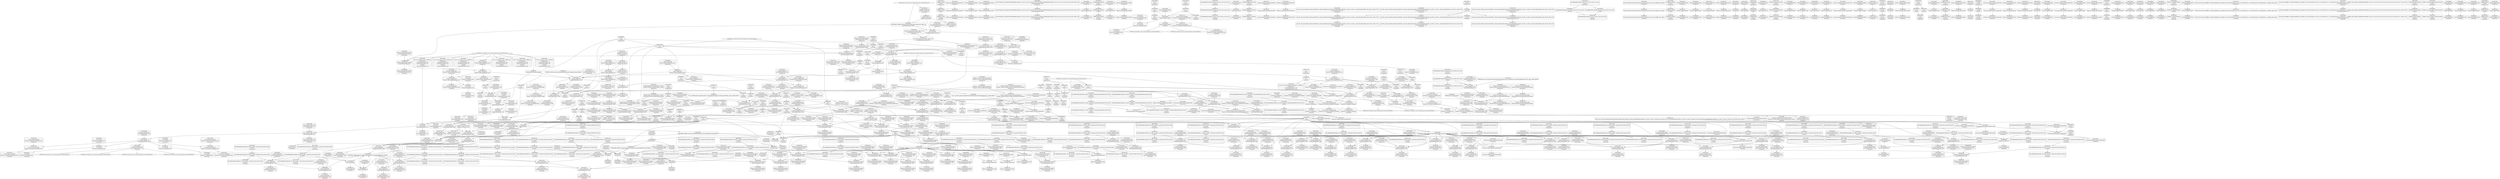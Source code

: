digraph {
	"CONST[source:0(mediator),value:2(dynamic)][purpose:{object}][SnkIdx:1]"
	CE0x3bcd5c0 [shape=record,shape=Mrecord,label="{CE0x3bcd5c0|GLOBAL:avc_audit|*Constant*}"]
	CE0x3bd1cf0 [shape=record,shape=Mrecord,label="{CE0x3bd1cf0|GLOBAL:init_user_ns|Global_var:init_user_ns|*SummSink*}"]
	CE0x3ba1560 [shape=record,shape=Mrecord,label="{CE0x3ba1560|i32_0|*Constant*}"]
	CE0x3c55610 [shape=record,shape=Mrecord,label="{CE0x3c55610|cred_has_capability:tmp32|security/selinux/hooks.c,1586}"]
	"CONST[source:0(mediator),value:2(dynamic)][purpose:{object}][SnkIdx:5]"
	CE0x3c512e0 [shape=record,shape=Mrecord,label="{CE0x3c512e0|cred_has_capability:tmp27|security/selinux/hooks.c,1583|*SummSink*}"]
	CE0x3c4c750 [shape=record,shape=Mrecord,label="{CE0x3c4c750|avc_audit:requested|Function::avc_audit&Arg::requested::|*SummSink*}"]
	CE0x3c53740 [shape=record,shape=Mrecord,label="{CE0x3c53740|i32_-22|*Constant*}"]
	CE0x3bcf3c0 [shape=record,shape=Mrecord,label="{CE0x3bcf3c0|GLOBAL:__llvm_gcov_ctr160|Global_var:__llvm_gcov_ctr160|*SummSource*}"]
	CE0x3c4d940 [shape=record,shape=Mrecord,label="{CE0x3c4d940|cred_has_capability:tobool|security/selinux/hooks.c,1582|*SummSink*}"]
	CE0x3c4dea0 [shape=record,shape=Mrecord,label="{CE0x3c4dea0|cred_has_capability:tobool|security/selinux/hooks.c,1582|*SummSource*}"]
	CE0x3c3e060 [shape=record,shape=Mrecord,label="{CE0x3c3e060|get_current:tmp}"]
	CE0x3c01a40 [shape=record,shape=Mrecord,label="{CE0x3c01a40|get_current:tmp2}"]
	CE0x3bbca50 [shape=record,shape=Mrecord,label="{CE0x3bbca50|selinux_vm_enough_memory:land.lhs.true|*SummSink*}"]
	CE0x3c69cb0 [shape=record,shape=Mrecord,label="{CE0x3c69cb0|cred_has_capability:sw.epilog}"]
	CE0x3bb1880 [shape=record,shape=Mrecord,label="{CE0x3bb1880|i64_5|*Constant*}"]
	CE0x3c4f8e0 [shape=record,shape=Mrecord,label="{CE0x3c4f8e0|cred_has_capability:tmp24|security/selinux/hooks.c,1582|*SummSink*}"]
	CE0x3ba1400 [shape=record,shape=Mrecord,label="{CE0x3ba1400|selinux_vm_enough_memory:if.end6}"]
	CE0x4f14ca0 [shape=record,shape=Mrecord,label="{CE0x4f14ca0|i64_0|*Constant*|*SummSource*}"]
	CE0x3bd9000 [shape=record,shape=Mrecord,label="{CE0x3bd9000|i32_78|*Constant*|*SummSink*}"]
	CE0x3bd2ea0 [shape=record,shape=Mrecord,label="{CE0x3bd2ea0|_call_void_lockdep_rcu_suspicious(i8*_getelementptr_inbounds_(_25_x_i8_,_25_x_i8_*_.str3,_i32_0,_i32_0),_i32_2088,_i8*_getelementptr_inbounds_(_45_x_i8_,_45_x_i8_*_.str12,_i32_0,_i32_0))_#10,_!dbg_!27730|security/selinux/hooks.c,2088|*SummSink*}"]
	CE0x3c49830 [shape=record,shape=Mrecord,label="{CE0x3c49830|cred_has_capability:avd|security/selinux/hooks.c, 1556|*SummSink*}"]
	CE0x3c249d0 [shape=record,shape=Mrecord,label="{CE0x3c249d0|i64_14|*Constant*}"]
	CE0x3c350f0 [shape=record,shape=Mrecord,label="{CE0x3c350f0|i64*_getelementptr_inbounds_(_21_x_i64_,_21_x_i64_*___llvm_gcov_ctr143,_i64_0,_i64_12)|*Constant*}"]
	CE0x3c57ef0 [shape=record,shape=Mrecord,label="{CE0x3c57ef0|__llvm_gcov_indirect_counter_increment:tmp1}"]
	CE0x3c45380 [shape=record,shape=Mrecord,label="{CE0x3c45380|cred_has_capability:tmp7|security/selinux/hooks.c,1574|*SummSink*}"]
	CE0x3c69640 [shape=record,shape=Mrecord,label="{CE0x3c69640|cred_has_capability:sw.bb|*SummSource*}"]
	CE0x3c22bb0 [shape=record,shape=Mrecord,label="{CE0x3c22bb0|avc_has_perm_noaudit:requested|Function::avc_has_perm_noaudit&Arg::requested::|*SummSource*}"]
	CE0x3bd38b0 [shape=record,shape=Mrecord,label="{CE0x3bd38b0|i64*_getelementptr_inbounds_(_14_x_i64_,_14_x_i64_*___llvm_gcov_ctr160,_i64_0,_i64_6)|*Constant*}"]
	CE0x3bd9cc0 [shape=record,shape=Mrecord,label="{CE0x3bd9cc0|GLOBAL:selinux_capable|*Constant*|*SummSource*}"]
	CE0x3c3f340 [shape=record,shape=Mrecord,label="{CE0x3c3f340|__llvm_gcov_indirect_counter_increment:predecessor|Function::__llvm_gcov_indirect_counter_increment&Arg::predecessor::|*SummSink*}"]
	CE0x3c5a9b0 [shape=record,shape=Mrecord,label="{CE0x3c5a9b0|cred_has_capability:call|security/selinux/hooks.c,1558|*SummSink*}"]
	CE0x3c4cb80 [shape=record,shape=Mrecord,label="{CE0x3c4cb80|avc_audit:avd|Function::avc_audit&Arg::avd::|*SummSink*}"]
	CE0x3c329e0 [shape=record,shape=Mrecord,label="{CE0x3c329e0|_ret_i32_%tmp6,_!dbg_!27716|security/selinux/hooks.c,197|*SummSink*}"]
	CE0x3c42130 [shape=record,shape=Mrecord,label="{CE0x3c42130|__llvm_gcov_indirect_counter_increment:counters|Function::__llvm_gcov_indirect_counter_increment&Arg::counters::}"]
	CE0x3c4f7d0 [shape=record,shape=Mrecord,label="{CE0x3c4f7d0|cred_has_capability:tmp24|security/selinux/hooks.c,1582|*SummSource*}"]
	CE0x3c3de20 [shape=record,shape=Mrecord,label="{CE0x3c3de20|_call_void_mcount()_#3}"]
	CE0x3c4c590 [shape=record,shape=Mrecord,label="{CE0x3c4c590|avc_audit:requested|Function::avc_audit&Arg::requested::|*SummSource*}"]
	CE0x3c38e90 [shape=record,shape=Mrecord,label="{CE0x3c38e90|i32_0|*Constant*}"]
	CE0x3c41ce0 [shape=record,shape=Mrecord,label="{CE0x3c41ce0|__llvm_gcov_indirect_counter_increment:tmp5|*SummSource*}"]
	CE0x3bc50a0 [shape=record,shape=Mrecord,label="{CE0x3bc50a0|i64*_getelementptr_inbounds_(_14_x_i64_,_14_x_i64_*___llvm_gcov_ctr160,_i64_0,_i64_9)|*Constant*|*SummSource*}"]
	CE0x3bb5ea0 [shape=record,shape=Mrecord,label="{CE0x3bb5ea0|selinux_vm_enough_memory:if.then5|*SummSink*}"]
	CE0x3be5420 [shape=record,shape=Mrecord,label="{CE0x3be5420|selinux_capable:tmp5|security/selinux/hooks.c,2008|*SummSink*}"]
	CE0x3bd0b60 [shape=record,shape=Mrecord,label="{CE0x3bd0b60|selinux_vm_enough_memory:tmp5|security/selinux/hooks.c,2088|*SummSink*}"]
	CE0x3c25740 [shape=record,shape=Mrecord,label="{CE0x3c25740|cred_has_capability:call8|security/selinux/hooks.c,1581|*SummSource*}"]
	"CONST[source:0(mediator),value:2(dynamic)][purpose:{object}][SnkIdx:6]"
	CE0x3bb1410 [shape=record,shape=Mrecord,label="{CE0x3bb1410|i8*_getelementptr_inbounds_(_45_x_i8_,_45_x_i8_*_.str12,_i32_0,_i32_0)|*Constant*}"]
	CE0x3c038b0 [shape=record,shape=Mrecord,label="{CE0x3c038b0|i64*_getelementptr_inbounds_(_21_x_i64_,_21_x_i64_*___llvm_gcov_ctr143,_i64_0,_i64_6)|*Constant*|*SummSource*}"]
	CE0x3beae50 [shape=record,shape=Mrecord,label="{CE0x3beae50|cred_has_capability:tmp5|security/selinux/hooks.c,1570|*SummSink*}"]
	CE0x3bd3f90 [shape=record,shape=Mrecord,label="{CE0x3bd3f90|selinux_vm_enough_memory:cmp|security/selinux/hooks.c,2090}"]
	CE0x3be2cc0 [shape=record,shape=Mrecord,label="{CE0x3be2cc0|selinux_vm_enough_memory:mm|Function::selinux_vm_enough_memory&Arg::mm::}"]
	CE0x3c32360 [shape=record,shape=Mrecord,label="{CE0x3c32360|selinux_capable:call|security/selinux/hooks.c,2007|*SummSink*}"]
	CE0x3c3d780 [shape=record,shape=Mrecord,label="{CE0x3c3d780|0:_i8,_8:_i32,_24:_%struct.selinux_audit_data*,_:_SCMRE_0,1_|*MultipleSource*|security/selinux/hooks.c, 1555|security/selinux/hooks.c,1562}"]
	CE0x3c37530 [shape=record,shape=Mrecord,label="{CE0x3c37530|_call_void_mcount()_#3}"]
	CE0x3c2f170 [shape=record,shape=Mrecord,label="{CE0x3c2f170|cred_has_capability:cred|Function::cred_has_capability&Arg::cred::|*SummSink*}"]
	CE0x3bd5c50 [shape=record,shape=Mrecord,label="{CE0x3bd5c50|selinux_vm_enough_memory:tmp14|security/selinux/hooks.c,2088|*SummSink*}"]
	CE0x3bb1230 [shape=record,shape=Mrecord,label="{CE0x3bb1230|GLOBAL:lockdep_rcu_suspicious|*Constant*|*SummSource*}"]
	CE0x3bd89e0 [shape=record,shape=Mrecord,label="{CE0x3bd89e0|selinux_vm_enough_memory:tmp19|security/selinux/hooks.c,2088|*SummSource*}"]
	CE0x3c2cfd0 [shape=record,shape=Mrecord,label="{CE0x3c2cfd0|cred_has_capability:tmp12|security/selinux/hooks.c,1575|*SummSource*}"]
	CE0x3c23c40 [shape=record,shape=Mrecord,label="{CE0x3c23c40|_ret_i32_%rc.0,_!dbg_!27793|security/selinux/avc.c,744|*SummSource*}"]
	CE0x3c28af0 [shape=record,shape=Mrecord,label="{CE0x3c28af0|cred_has_capability:tmp18|security/selinux/hooks.c,1580}"]
	CE0x3c24260 [shape=record,shape=Mrecord,label="{CE0x3c24260|i64_13|*Constant*}"]
	CE0x3bea650 [shape=record,shape=Mrecord,label="{CE0x3bea650|cred_sid:tmp|*SummSink*}"]
	CE0x3c65c40 [shape=record,shape=Mrecord,label="{CE0x3c65c40|cred_has_capability:tmp|*SummSource*}"]
	CE0x3c3a040 [shape=record,shape=Mrecord,label="{CE0x3c3a040|__llvm_gcov_indirect_counter_increment:bb}"]
	CE0x3ba0330 [shape=record,shape=Mrecord,label="{CE0x3ba0330|selinux_vm_enough_memory:land.lhs.true2|*SummSource*}"]
	CE0x3be1c90 [shape=record,shape=Mrecord,label="{CE0x3be1c90|cred_has_capability:tmp10|security/selinux/hooks.c,1575}"]
	CE0x3c44580 [shape=record,shape=Mrecord,label="{CE0x3c44580|_call_void___llvm_gcov_indirect_counter_increment(i32*___llvm_gcov_global_state_pred145,_i64**_getelementptr_inbounds_(_3_x_i64*_,_3_x_i64*_*___llvm_gcda_edge_table144,_i64_0,_i64_2)),_!dbg_!27732|security/selinux/hooks.c,1570}"]
	CE0x3beb170 [shape=record,shape=Mrecord,label="{CE0x3beb170|selinux_vm_enough_memory:call4|security/selinux/hooks.c,2088|*SummSink*}"]
	CE0x3bea180 [shape=record,shape=Mrecord,label="{CE0x3bea180|cred_sid:tmp5|security/selinux/hooks.c,196}"]
	CE0x3bc1d00 [shape=record,shape=Mrecord,label="{CE0x3bc1d00|i8*_getelementptr_inbounds_(_25_x_i8_,_25_x_i8_*_.str3,_i32_0,_i32_0)|*Constant*|*SummSource*}"]
	CE0x3bd8d60 [shape=record,shape=Mrecord,label="{CE0x3bd8d60|selinux_vm_enough_memory:tmp19|security/selinux/hooks.c,2088|*SummSink*}"]
	CE0x3bdde20 [shape=record,shape=Mrecord,label="{CE0x3bdde20|%struct.task_struct*_(%struct.task_struct**)*_asm_movq_%gs:$_1:P_,$0_,_r,im,_dirflag_,_fpsr_,_flags_}"]
	CE0x3bd4990 [shape=record,shape=Mrecord,label="{CE0x3bd4990|selinux_vm_enough_memory:tmp20|security/selinux/hooks.c,2090}"]
	CE0x3bc1d90 [shape=record,shape=Mrecord,label="{CE0x3bc1d90|i8*_getelementptr_inbounds_(_25_x_i8_,_25_x_i8_*_.str3,_i32_0,_i32_0)|*Constant*|*SummSink*}"]
	CE0x3bdc330 [shape=record,shape=Mrecord,label="{CE0x3bdc330|selinux_vm_enough_memory:call7|security/selinux/hooks.c,2093}"]
	CE0x3bc39e0 [shape=record,shape=Mrecord,label="{CE0x3bc39e0|GLOBAL:cap_capable|*Constant*|*SummSink*}"]
	CE0x3c055b0 [shape=record,shape=Mrecord,label="{CE0x3c055b0|cred_has_capability:do.body|*SummSource*}"]
	CE0x3c08940 [shape=record,shape=Mrecord,label="{CE0x3c08940|i32_31|*Constant*|*SummSource*}"]
	CE0x3bdebd0 [shape=record,shape=Mrecord,label="{CE0x3bdebd0|i8_3|*Constant*|*SummSink*}"]
	CE0x3c42390 [shape=record,shape=Mrecord,label="{CE0x3c42390|i64**_getelementptr_inbounds_(_3_x_i64*_,_3_x_i64*_*___llvm_gcda_edge_table144,_i64_0,_i64_1)|*Constant*}"]
	CE0x3c4e310 [shape=record,shape=Mrecord,label="{CE0x3c4e310|i64_16|*Constant*|*SummSink*}"]
	CE0x3bd4570 [shape=record,shape=Mrecord,label="{CE0x3bd4570|i64_11|*Constant*|*SummSink*}"]
	CE0x3c012a0 [shape=record,shape=Mrecord,label="{CE0x3c012a0|cred_has_capability:if.end10}"]
	CE0x3c37430 [shape=record,shape=Mrecord,label="{CE0x3c37430|i8_3|*Constant*|*SummSource*}"]
	CE0x3c21b00 [shape=record,shape=Mrecord,label="{CE0x3c21b00|avc_has_perm_noaudit:entry|*SummSink*}"]
	CE0x3c63b00 [shape=record,shape=Mrecord,label="{CE0x3c63b00|__llvm_gcov_indirect_counter_increment:counter|*SummSink*}"]
	CE0x3c2e340 [shape=record,shape=Mrecord,label="{CE0x3c2e340|cred_has_capability:tmp14|security/selinux/hooks.c,1575|*SummSource*}"]
	CE0x3bad720 [shape=record,shape=Mrecord,label="{CE0x3bad720|selinux_vm_enough_memory:if.end|*SummSource*}"]
	CE0x3be4240 [shape=record,shape=Mrecord,label="{CE0x3be4240|_ret_i32_%call7,_!dbg_!27749|security/selinux/hooks.c,2093|*SummSource*}"]
	CE0x3bcf570 [shape=record,shape=Mrecord,label="{CE0x3bcf570|selinux_vm_enough_memory:call3|security/selinux/hooks.c,2088}"]
	CE0x3be3890 [shape=record,shape=Mrecord,label="{CE0x3be3890|selinux_vm_enough_memory:pages|Function::selinux_vm_enough_memory&Arg::pages::}"]
	CE0x3c26020 [shape=record,shape=Mrecord,label="{CE0x3c26020|avc_audit:entry}"]
	CE0x5129f90 [shape=record,shape=Mrecord,label="{CE0x5129f90|selinux_vm_enough_memory:tmp13|security/selinux/hooks.c,2088}"]
	CE0x3bb7080 [shape=record,shape=Mrecord,label="{CE0x3bb7080|selinux_vm_enough_memory:tmp1|*SummSource*}"]
	CE0x3bd2f80 [shape=record,shape=Mrecord,label="{CE0x3bd2f80|i8*_getelementptr_inbounds_(_25_x_i8_,_25_x_i8_*_.str3,_i32_0,_i32_0)|*Constant*}"]
	CE0x3beb010 [shape=record,shape=Mrecord,label="{CE0x3beb010|selinux_capable:bb|*SummSink*}"]
	CE0x3bd4f60 [shape=record,shape=Mrecord,label="{CE0x3bd4f60|_ret_%struct.task_struct*_%tmp4,_!dbg_!27714|./arch/x86/include/asm/current.h,14|*SummSource*}"]
	CE0x3bca000 [shape=record,shape=Mrecord,label="{CE0x3bca000|i64*_getelementptr_inbounds_(_2_x_i64_,_2_x_i64_*___llvm_gcov_ctr131,_i64_0,_i64_0)|*Constant*|*SummSink*}"]
	CE0x3c3c6a0 [shape=record,shape=Mrecord,label="{CE0x3c3c6a0|GLOBAL:printk|*Constant*}"]
	CE0x3c4f310 [shape=record,shape=Mrecord,label="{CE0x3c4f310|cred_has_capability:tmp23|security/selinux/hooks.c,1582|*SummSink*}"]
	CE0x3bad240 [shape=record,shape=Mrecord,label="{CE0x3bad240|_call_void_mcount()_#3}"]
	CE0x3c3e8a0 [shape=record,shape=Mrecord,label="{CE0x3c3e8a0|cred_has_capability:shr|security/selinux/hooks.c,1565|*SummSource*}"]
	CE0x3bc3450 [shape=record,shape=Mrecord,label="{CE0x3bc3450|selinux_vm_enough_memory:tmp26|security/selinux/hooks.c,2093}"]
	CE0x3c23ea0 [shape=record,shape=Mrecord,label="{CE0x3c23ea0|cred_has_capability:cmp|security/selinux/hooks.c,1580|*SummSource*}"]
	CE0x3bc0230 [shape=record,shape=Mrecord,label="{CE0x3bc0230|selinux_vm_enough_memory:tmp7|security/selinux/hooks.c,2088}"]
	CE0x3be42b0 [shape=record,shape=Mrecord,label="{CE0x3be42b0|_ret_i32_%call7,_!dbg_!27749|security/selinux/hooks.c,2093|*SummSink*}"]
	CE0x3c36580 [shape=record,shape=Mrecord,label="{CE0x3c36580|GLOBAL:avc_has_perm_noaudit|*Constant*}"]
	CE0x3c39870 [shape=record,shape=Mrecord,label="{CE0x3c39870|cred_sid:tmp4|*LoadInst*|security/selinux/hooks.c,196|*SummSource*}"]
	CE0x3bc01c0 [shape=record,shape=Mrecord,label="{CE0x3bc01c0|selinux_vm_enough_memory:tmp6|security/selinux/hooks.c,2088|*SummSource*}"]
	CE0x3bba650 [shape=record,shape=Mrecord,label="{CE0x3bba650|selinux_capable:tmp8|security/selinux/hooks.c,2011}"]
	CE0x3c3dd60 [shape=record,shape=Mrecord,label="{CE0x3c3dd60|get_current:tmp3|*SummSink*}"]
	CE0x3bddae0 [shape=record,shape=Mrecord,label="{CE0x3bddae0|i64*_getelementptr_inbounds_(_21_x_i64_,_21_x_i64_*___llvm_gcov_ctr143,_i64_0,_i64_8)|*Constant*|*SummSource*}"]
	CE0x3c317b0 [shape=record,shape=Mrecord,label="{CE0x3c317b0|selinux_capable:tmp2|security/selinux/hooks.c,2008}"]
	CE0x3c47b40 [shape=record,shape=Mrecord,label="{CE0x3c47b40|cred_has_capability:if.then9|*SummSink*}"]
	CE0x3c36030 [shape=record,shape=Mrecord,label="{CE0x3c36030|cred_has_capability:tmp17|security/selinux/hooks.c,1576|*SummSink*}"]
	CE0x3c40fc0 [shape=record,shape=Mrecord,label="{CE0x3c40fc0|__llvm_gcov_indirect_counter_increment:tmp6|*SummSink*}"]
	CE0x3c56d50 [shape=record,shape=Mrecord,label="{CE0x3c56d50|i64*_null|*Constant*|*SummSink*}"]
	CE0x3c0b9a0 [shape=record,shape=Mrecord,label="{CE0x3c0b9a0|selinux_capable:tobool|security/selinux/hooks.c,2008}"]
	CE0x3bc8310 [shape=record,shape=Mrecord,label="{CE0x3bc8310|selinux_vm_enough_memory:tmp11|security/selinux/hooks.c,2088}"]
	CE0x3c3e0d0 [shape=record,shape=Mrecord,label="{CE0x3c3e0d0|COLLAPSED:_GCMRE___llvm_gcov_ctr98_internal_global_2_x_i64_zeroinitializer:_elem_0:default:}"]
	CE0x3c315a0 [shape=record,shape=Mrecord,label="{CE0x3c315a0|cred_has_capability:do.end|*SummSink*}"]
	CE0x3be9b80 [shape=record,shape=Mrecord,label="{CE0x3be9b80|_call_void_mcount()_#3|*SummSource*}"]
	CE0x3c05f30 [shape=record,shape=Mrecord,label="{CE0x3c05f30|cred_has_capability:tmp4|security/selinux/hooks.c,1570|*SummSink*}"]
	CE0x3c4fe10 [shape=record,shape=Mrecord,label="{CE0x3c4fe10|cred_has_capability:tmp25|security/selinux/hooks.c,1582|*SummSink*}"]
	CE0x3c0b930 [shape=record,shape=Mrecord,label="{CE0x3c0b930|selinux_capable:tobool|security/selinux/hooks.c,2008|*SummSource*}"]
	CE0x3bcefb0 [shape=record,shape=Mrecord,label="{CE0x3bcefb0|cred_has_capability:entry|*SummSource*}"]
	CE0x3c363d0 [shape=record,shape=Mrecord,label="{CE0x3c363d0|i16_47|*Constant*|*SummSource*}"]
	CE0x3c52180 [shape=record,shape=Mrecord,label="{CE0x3c52180|cred_has_capability:tmp29|security/selinux/hooks.c,1584}"]
	CE0x3c58b20 [shape=record,shape=Mrecord,label="{CE0x3c58b20|i64**_getelementptr_inbounds_(_3_x_i64*_,_3_x_i64*_*___llvm_gcda_edge_table144,_i64_0,_i64_2)|*Constant*}"]
	CE0x3bcb9e0 [shape=record,shape=Mrecord,label="{CE0x3bcb9e0|i32_0|*Constant*}"]
	CE0x3bce5b0 [shape=record,shape=Mrecord,label="{CE0x3bce5b0|selinux_capable:call1|security/selinux/hooks.c,2011}"]
	CE0x3bd9b40 [shape=record,shape=Mrecord,label="{CE0x3bd9b40|selinux_vm_enough_memory:tmp2}"]
	CE0x3c4bfd0 [shape=record,shape=Mrecord,label="{CE0x3c4bfd0|avc_audit:tsid|Function::avc_audit&Arg::tsid::|*SummSource*}"]
	CE0x3c03d40 [shape=record,shape=Mrecord,label="{CE0x3c03d40|cred_sid:sid|security/selinux/hooks.c,197}"]
	CE0x3c3f0e0 [shape=record,shape=Mrecord,label="{CE0x3c3f0e0|__llvm_gcov_indirect_counter_increment:entry|*SummSink*}"]
	CE0x4f14d10 [shape=record,shape=Mrecord,label="{CE0x4f14d10|i64_0|*Constant*|*SummSink*}"]
	CE0x3bd20d0 [shape=record,shape=Mrecord,label="{CE0x3bd20d0|selinux_capable:ns|Function::selinux_capable&Arg::ns::|*SummSink*}"]
	CE0x3c687e0 [shape=record,shape=Mrecord,label="{CE0x3c687e0|cred_has_capability:sw.default|*SummSource*}"]
	CE0x3c25a30 [shape=record,shape=Mrecord,label="{CE0x3c25a30|GLOBAL:avc_audit|*Constant*|*SummSource*}"]
	CE0x3bcd300 [shape=record,shape=Mrecord,label="{CE0x3bcd300|GLOBAL:__llvm_gcov_ctr143|Global_var:__llvm_gcov_ctr143|*SummSource*}"]
	CE0x3c499f0 [shape=record,shape=Mrecord,label="{CE0x3c499f0|__llvm_gcov_indirect_counter_increment:counter|*SummSource*}"]
	CE0x3bb69a0 [shape=record,shape=Mrecord,label="{CE0x3bb69a0|i64_5|*Constant*|*SummSink*}"]
	CE0x3bd2f10 [shape=record,shape=Mrecord,label="{CE0x3bd2f10|GLOBAL:lockdep_rcu_suspicious|*Constant*}"]
	CE0x3c246c0 [shape=record,shape=Mrecord,label="{CE0x3c246c0|i64_13|*Constant*|*SummSource*}"]
	CE0x3c69c20 [shape=record,shape=Mrecord,label="{CE0x3c69c20|cred_has_capability:if.then9}"]
	CE0x3c45060 [shape=record,shape=Mrecord,label="{CE0x3c45060|i8*_getelementptr_inbounds_(_40_x_i8_,_40_x_i8_*_.str49,_i32_0,_i32_0)|*Constant*}"]
	CE0x3c07460 [shape=record,shape=Mrecord,label="{CE0x3c07460|_call_void_mcount()_#3|*SummSink*}"]
	CE0x3bbb0b0 [shape=record,shape=Mrecord,label="{CE0x3bbb0b0|COLLAPSED:_GCMRE___llvm_gcov_ctr131_internal_global_2_x_i64_zeroinitializer:_elem_0:default:}"]
	CE0x3c0abc0 [shape=record,shape=Mrecord,label="{CE0x3c0abc0|cred_has_capability:shl|security/selinux/hooks.c,1559}"]
	CE0x3c42c10 [shape=record,shape=Mrecord,label="{CE0x3c42c10|i64*_getelementptr_inbounds_(_21_x_i64_,_21_x_i64_*___llvm_gcov_ctr143,_i64_0,_i64_7)|*Constant*|*SummSource*}"]
	CE0x3bddf20 [shape=record,shape=Mrecord,label="{CE0x3bddf20|%struct.task_struct*_(%struct.task_struct**)*_asm_movq_%gs:$_1:P_,$0_,_r,im,_dirflag_,_fpsr_,_flags_|*SummSource*}"]
	CE0x3c1f650 [shape=record,shape=Mrecord,label="{CE0x3c1f650|i64*_getelementptr_inbounds_(_6_x_i64_,_6_x_i64_*___llvm_gcov_ctr142,_i64_0,_i64_0)|*Constant*|*SummSink*}"]
	CE0x3bd5e90 [shape=record,shape=Mrecord,label="{CE0x3bd5e90|selinux_vm_enough_memory:tmp17|security/selinux/hooks.c,2088}"]
	CE0x3c3f1c0 [shape=record,shape=Mrecord,label="{CE0x3c3f1c0|__llvm_gcov_indirect_counter_increment:predecessor|Function::__llvm_gcov_indirect_counter_increment&Arg::predecessor::|*SummSource*}"]
	CE0x3c24b70 [shape=record,shape=Mrecord,label="{CE0x3c24b70|i64_14|*Constant*|*SummSource*}"]
	CE0x3bdce40 [shape=record,shape=Mrecord,label="{CE0x3bdce40|i32_1575|*Constant*}"]
	CE0x3c3ccb0 [shape=record,shape=Mrecord,label="{CE0x3c3ccb0|VOIDTB_TE_array:_GCE_.str49_private_unnamed_addr_constant_40_x_i8_c_013SELinux:_out_of_range_capability_%d_0A_00_,_align_1:_elem_0:default:}"]
	CE0x3c228d0 [shape=record,shape=Mrecord,label="{CE0x3c228d0|avc_has_perm_noaudit:tclass|Function::avc_has_perm_noaudit&Arg::tclass::|*SummSink*}"]
	CE0x3bb5530 [shape=record,shape=Mrecord,label="{CE0x3bb5530|i64_2|*Constant*}"]
	CE0x3c39c10 [shape=record,shape=Mrecord,label="{CE0x3c39c10|cred_sid:entry|*SummSource*}"]
	CE0x3bc4030 [shape=record,shape=Mrecord,label="{CE0x3bc4030|selinux_vm_enough_memory:cap_sys_admin.0|*SummSink*}"]
	CE0x3c0a550 [shape=record,shape=Mrecord,label="{CE0x3c0a550|selinux_capable:retval.0|*SummSink*}"]
	CE0x3c21e90 [shape=record,shape=Mrecord,label="{CE0x3c21e90|avc_has_perm_noaudit:ssid|Function::avc_has_perm_noaudit&Arg::ssid::}"]
	CE0x3bbde40 [shape=record,shape=Mrecord,label="{CE0x3bbde40|i32_21|*Constant*|*SummSource*}"]
	CE0x3bd8350 [shape=record,shape=Mrecord,label="{CE0x3bd8350|selinux_vm_enough_memory:tmp12|security/selinux/hooks.c,2088}"]
	CE0x3c53d90 [shape=record,shape=Mrecord,label="{CE0x3c53d90|cred_has_capability:tmp31|security/selinux/hooks.c,1585|*SummSink*}"]
	CE0x3bd6400 [shape=record,shape=Mrecord,label="{CE0x3bd6400|selinux_vm_enough_memory:if.then}"]
	CE0x3bbd6b0 [shape=record,shape=Mrecord,label="{CE0x3bbd6b0|i64_3|*Constant*|*SummSource*}"]
	CE0x3bdc8f0 [shape=record,shape=Mrecord,label="{CE0x3bdc8f0|i8_1|*Constant*|*SummSink*}"]
	CE0x3bdca50 [shape=record,shape=Mrecord,label="{CE0x3bdca50|_call_void_lockdep_rcu_suspicious(i8*_getelementptr_inbounds_(_25_x_i8_,_25_x_i8_*_.str3,_i32_0,_i32_0),_i32_2088,_i8*_getelementptr_inbounds_(_45_x_i8_,_45_x_i8_*_.str12,_i32_0,_i32_0))_#10,_!dbg_!27730|security/selinux/hooks.c,2088}"]
	CE0x3bbe5c0 [shape=record,shape=Mrecord,label="{CE0x3bbe5c0|selinux_capable:audit|Function::selinux_capable&Arg::audit::|*SummSource*}"]
	CE0x3c3fad0 [shape=record,shape=Mrecord,label="{CE0x3c3fad0|_ret_void|*SummSource*}"]
	CE0x3bb0650 [shape=record,shape=Mrecord,label="{CE0x3bb0650|selinux_vm_enough_memory:tmp16|security/selinux/hooks.c,2088}"]
	CE0x3bd79f0 [shape=record,shape=Mrecord,label="{CE0x3bd79f0|i1_true|*Constant*|*SummSource*}"]
	CE0x3bca9a0 [shape=record,shape=Mrecord,label="{CE0x3bca9a0|i32_-1|*Constant*|*SummSource*}"]
	CE0x3c49500 [shape=record,shape=Mrecord,label="{CE0x3c49500|cred_has_capability:ad|security/selinux/hooks.c, 1555|*SummSource*}"]
	CE0x3c31690 [shape=record,shape=Mrecord,label="{CE0x3c31690|cred_has_capability:return}"]
	CE0x3bd0f30 [shape=record,shape=Mrecord,label="{CE0x3bd0f30|GLOBAL:get_current|*Constant*|*SummSource*}"]
	CE0x3bc1940 [shape=record,shape=Mrecord,label="{CE0x3bc1940|selinux_vm_enough_memory:land.lhs.true|*SummSource*}"]
	CE0x3c623c0 [shape=record,shape=Mrecord,label="{CE0x3c623c0|cred_has_capability:tmp9|security/selinux/hooks.c,1575|*SummSource*}"]
	CE0x3c37ba0 [shape=record,shape=Mrecord,label="{CE0x3c37ba0|i64*_getelementptr_inbounds_(_21_x_i64_,_21_x_i64_*___llvm_gcov_ctr143,_i64_0,_i64_5)|*Constant*}"]
	CE0x3c223d0 [shape=record,shape=Mrecord,label="{CE0x3c223d0|avc_has_perm_noaudit:tsid|Function::avc_has_perm_noaudit&Arg::tsid::|*SummSource*}"]
	CE0x3c2ffa0 [shape=record,shape=Mrecord,label="{CE0x3c2ffa0|i64*_getelementptr_inbounds_(_6_x_i64_,_6_x_i64_*___llvm_gcov_ctr142,_i64_0,_i64_5)|*Constant*}"]
	CE0x3bc2be0 [shape=record,shape=Mrecord,label="{CE0x3bc2be0|i64_1|*Constant*}"]
	CE0x3be9f20 [shape=record,shape=Mrecord,label="{CE0x3be9f20|0:_i32,_:_GCMR___llvm_gcov_global_state_pred145_internal_unnamed_addr_global_i32_-1:_elem_0:default:}"]
	CE0x3bd9070 [shape=record,shape=Mrecord,label="{CE0x3bd9070|i32_78|*Constant*|*SummSource*}"]
	CE0x3c31900 [shape=record,shape=Mrecord,label="{CE0x3c31900|i64_0|*Constant*}"]
	CE0x3bbb040 [shape=record,shape=Mrecord,label="{CE0x3bbb040|cred_sid:tmp}"]
	CE0x3c4e430 [shape=record,shape=Mrecord,label="{CE0x3c4e430|cred_has_capability:tmp22|security/selinux/hooks.c,1582|*SummSink*}"]
	CE0x3beace0 [shape=record,shape=Mrecord,label="{CE0x3beace0|cred_has_capability:tmp5|security/selinux/hooks.c,1570|*SummSource*}"]
	CE0x3c4f200 [shape=record,shape=Mrecord,label="{CE0x3c4f200|cred_has_capability:tmp23|security/selinux/hooks.c,1582|*SummSource*}"]
	CE0x3c073f0 [shape=record,shape=Mrecord,label="{CE0x3c073f0|_call_void_mcount()_#3|*SummSource*}"]
	CE0x3bbdb50 [shape=record,shape=Mrecord,label="{CE0x3bbdb50|selinux_vm_enough_memory:entry|*SummSource*}"]
	CE0x3c4d0e0 [shape=record,shape=Mrecord,label="{CE0x3c4d0e0|avc_audit:a|Function::avc_audit&Arg::a::}"]
	CE0x3ba0280 [shape=record,shape=Mrecord,label="{CE0x3ba0280|selinux_vm_enough_memory:tobool|security/selinux/hooks.c,2088}"]
	CE0x3bc7200 [shape=record,shape=Mrecord,label="{CE0x3bc7200|i64*_getelementptr_inbounds_(_6_x_i64_,_6_x_i64_*___llvm_gcov_ctr142,_i64_0,_i64_3)|*Constant*|*SummSource*}"]
	CE0x3c48990 [shape=record,shape=Mrecord,label="{CE0x3c48990|__llvm_gcov_indirect_counter_increment:tmp|*SummSource*}"]
	CE0x3c3cac0 [shape=record,shape=Mrecord,label="{CE0x3c3cac0|GLOBAL:printk|*Constant*|*SummSource*}"]
	CE0x3bc2530 [shape=record,shape=Mrecord,label="{CE0x3bc2530|GLOBAL:__llvm_gcov_ctr160|Global_var:__llvm_gcov_ctr160|*SummSink*}"]
	CE0x3c00fe0 [shape=record,shape=Mrecord,label="{CE0x3c00fe0|cred_sid:tmp6|security/selinux/hooks.c,197|*SummSink*}"]
	CE0x3be77e0 [shape=record,shape=Mrecord,label="{CE0x3be77e0|i64*_getelementptr_inbounds_(_2_x_i64_,_2_x_i64_*___llvm_gcov_ctr98,_i64_0,_i64_1)|*Constant*|*SummSink*}"]
	CE0x3c7aa90 [shape=record,shape=Mrecord,label="{CE0x3c7aa90|cred_sid:bb|*SummSink*}"]
	CE0x3bb1480 [shape=record,shape=Mrecord,label="{CE0x3bb1480|i32_2088|*Constant*|*SummSink*}"]
	CE0x3c56eb0 [shape=record,shape=Mrecord,label="{CE0x3c56eb0|__llvm_gcov_indirect_counter_increment:tmp5}"]
	CE0x3c2fe10 [shape=record,shape=Mrecord,label="{CE0x3c2fe10|_ret_i32_%retval.0,_!dbg_!27765|security/selinux/hooks.c,1586|*SummSink*}"]
	CE0x3c21190 [shape=record,shape=Mrecord,label="{CE0x3c21190|cred_has_capability:call7|security/selinux/hooks.c,1579}"]
	CE0x3c69510 [shape=record,shape=Mrecord,label="{CE0x3c69510|cred_has_capability:sw.bb}"]
	CE0x3c20b30 [shape=record,shape=Mrecord,label="{CE0x3c20b30|cred_has_capability:return|*SummSource*}"]
	CE0x3bb5d40 [shape=record,shape=Mrecord,label="{CE0x3bb5d40|selinux_vm_enough_memory:entry|*SummSink*}"]
	CE0x3c48c20 [shape=record,shape=Mrecord,label="{CE0x3c48c20|__llvm_gcov_indirect_counter_increment:exit}"]
	CE0x3c48bb0 [shape=record,shape=Mrecord,label="{CE0x3c48bb0|__llvm_gcov_indirect_counter_increment:tmp1|*SummSource*}"]
	CE0x3ba01d0 [shape=record,shape=Mrecord,label="{CE0x3ba01d0|selinux_vm_enough_memory:tmp|*SummSink*}"]
	CE0x3c3cb30 [shape=record,shape=Mrecord,label="{CE0x3c3cb30|GLOBAL:printk|*Constant*|*SummSink*}"]
	CE0x3c1f0c0 [shape=record,shape=Mrecord,label="{CE0x3c1f0c0|selinux_capable:tmp3|security/selinux/hooks.c,2008|*SummSink*}"]
	CE0x3c65af0 [shape=record,shape=Mrecord,label="{CE0x3c65af0|i64*_getelementptr_inbounds_(_21_x_i64_,_21_x_i64_*___llvm_gcov_ctr143,_i64_0,_i64_0)|*Constant*|*SummSink*}"]
	CE0x3bd5d70 [shape=record,shape=Mrecord,label="{CE0x3bd5d70|i64_1|*Constant*|*SummSource*}"]
	CE0x3be6740 [shape=record,shape=Mrecord,label="{CE0x3be6740|i64*_getelementptr_inbounds_(_6_x_i64_,_6_x_i64_*___llvm_gcov_ctr142,_i64_0,_i64_4)|*Constant*}"]
	CE0x3c2f640 [shape=record,shape=Mrecord,label="{CE0x3c2f640|cred_has_capability:cap|Function::cred_has_capability&Arg::cap::|*SummSink*}"]
	CE0x3bb6d10 [shape=record,shape=Mrecord,label="{CE0x3bb6d10|selinux_vm_enough_memory:tmp}"]
	CE0x3be67b0 [shape=record,shape=Mrecord,label="{CE0x3be67b0|i64*_getelementptr_inbounds_(_6_x_i64_,_6_x_i64_*___llvm_gcov_ctr142,_i64_0,_i64_4)|*Constant*|*SummSource*}"]
	CE0x3c05520 [shape=record,shape=Mrecord,label="{CE0x3c05520|cred_has_capability:do.body}"]
	CE0x3c03ec0 [shape=record,shape=Mrecord,label="{CE0x3c03ec0|cred_sid:entry|*SummSink*}"]
	CE0x3bad4d0 [shape=record,shape=Mrecord,label="{CE0x3bad4d0|selinux_vm_enough_memory:bb|*SummSource*}"]
	CE0x3bcab10 [shape=record,shape=Mrecord,label="{CE0x3bcab10|_call_void_mcount()_#3|*SummSource*}"]
	CE0x3ba1610 [shape=record,shape=Mrecord,label="{CE0x3ba1610|selinux_vm_enough_memory:tmp|*SummSource*}"]
	CE0x3c2f410 [shape=record,shape=Mrecord,label="{CE0x3c2f410|cred_has_capability:cap|Function::cred_has_capability&Arg::cap::}"]
	CE0x3c4ace0 [shape=record,shape=Mrecord,label="{CE0x3c4ace0|cred_has_capability:sw.epilog|*SummSource*}"]
	CE0x3c05c20 [shape=record,shape=Mrecord,label="{CE0x3c05c20|cred_has_capability:tmp4|security/selinux/hooks.c,1570|*SummSource*}"]
	CE0x3c09790 [shape=record,shape=Mrecord,label="{CE0x3c09790|cred_sid:tmp2|*SummSource*}"]
	CE0x3bc3110 [shape=record,shape=Mrecord,label="{CE0x3bc3110|i32_1|*Constant*|*SummSource*}"]
	CE0x3c48750 [shape=record,shape=Mrecord,label="{CE0x3c48750|_call_void_mcount()_#3}"]
	CE0x3bbe320 [shape=record,shape=Mrecord,label="{CE0x3bbe320|selinux_capable:cap|Function::selinux_capable&Arg::cap::|*SummSink*}"]
	CE0x3bd6690 [shape=record,shape=Mrecord,label="{CE0x3bd6690|selinux_vm_enough_memory:entry}"]
	CE0x3bcacb0 [shape=record,shape=Mrecord,label="{CE0x3bcacb0|get_current:tmp4|./arch/x86/include/asm/current.h,14}"]
	CE0x3c3d4a0 [shape=record,shape=Mrecord,label="{CE0x3c3d4a0|selinux_capable:tmp4|security/selinux/hooks.c,2008|*SummSink*}"]
	CE0x3bbace0 [shape=record,shape=Mrecord,label="{CE0x3bbace0|selinux_capable:tmp9|security/selinux/hooks.c,2011|*SummSource*}"]
	CE0x3c0ba10 [shape=record,shape=Mrecord,label="{CE0x3c0ba10|selinux_capable:tobool|security/selinux/hooks.c,2008|*SummSink*}"]
	CE0x3c38a60 [shape=record,shape=Mrecord,label="{CE0x3c38a60|i32_31|*Constant*}"]
	CE0x3c23900 [shape=record,shape=Mrecord,label="{CE0x3c23900|avc_has_perm_noaudit:avd|Function::avc_has_perm_noaudit&Arg::avd::|*SummSource*}"]
	CE0x3bbeaa0 [shape=record,shape=Mrecord,label="{CE0x3bbeaa0|selinux_vm_enough_memory:tmp21|security/selinux/hooks.c,2090|*SummSink*}"]
	CE0x3bdf720 [shape=record,shape=Mrecord,label="{CE0x3bdf720|GLOBAL:__llvm_gcov_ctr142|Global_var:__llvm_gcov_ctr142}"]
	CE0x3c545b0 [shape=record,shape=Mrecord,label="{CE0x3c545b0|i32_-22|*Constant*|*SummSink*}"]
	CE0x3bd81f0 [shape=record,shape=Mrecord,label="{CE0x3bd81f0|selinux_vm_enough_memory:tmp11|security/selinux/hooks.c,2088|*SummSink*}"]
	CE0x3bd0470 [shape=record,shape=Mrecord,label="{CE0x3bd0470|i64*_getelementptr_inbounds_(_14_x_i64_,_14_x_i64_*___llvm_gcov_ctr160,_i64_0,_i64_13)|*Constant*|*SummSource*}"]
	CE0x3c52630 [shape=record,shape=Mrecord,label="{CE0x3c52630|cred_has_capability:tmp29|security/selinux/hooks.c,1584|*SummSink*}"]
	CE0x3c4e660 [shape=record,shape=Mrecord,label="{CE0x3c4e660|i64_15|*Constant*|*SummSource*}"]
	CE0x3bad0f0 [shape=record,shape=Mrecord,label="{CE0x3bad0f0|selinux_vm_enough_memory:tmp3|*SummSource*}"]
	CE0x3c52e50 [shape=record,shape=Mrecord,label="{CE0x3c52e50|i64*_getelementptr_inbounds_(_21_x_i64_,_21_x_i64_*___llvm_gcov_ctr143,_i64_0,_i64_19)|*Constant*}"]
	CE0x3c66170 [shape=record,shape=Mrecord,label="{CE0x3c66170|__llvm_gcov_indirect_counter_increment:bb|*SummSource*}"]
	CE0x3c48ff0 [shape=record,shape=Mrecord,label="{CE0x3c48ff0|__llvm_gcov_indirect_counter_increment:entry}"]
	CE0x3c3d370 [shape=record,shape=Mrecord,label="{CE0x3c3d370|selinux_capable:tmp4|security/selinux/hooks.c,2008|*SummSource*}"]
	CE0x3bdf850 [shape=record,shape=Mrecord,label="{CE0x3bdf850|GLOBAL:__llvm_gcov_ctr142|Global_var:__llvm_gcov_ctr142|*SummSource*}"]
	CE0x3bea520 [shape=record,shape=Mrecord,label="{CE0x3bea520|cred_has_capability:if.end10|*SummSource*}"]
	CE0x3bb73f0 [shape=record,shape=Mrecord,label="{CE0x3bb73f0|selinux_vm_enough_memory:do.end|*SummSink*}"]
	CE0x3c583a0 [shape=record,shape=Mrecord,label="{CE0x3c583a0|cred_has_capability:tmp2|security/selinux/hooks.c,1567|*SummSource*}"]
	CE0x3c25f10 [shape=record,shape=Mrecord,label="{CE0x3c25f10|GLOBAL:avc_audit|*Constant*|*SummSink*}"]
	CE0x3c261d0 [shape=record,shape=Mrecord,label="{CE0x3c261d0|avc_audit:entry|*SummSource*}"]
	CE0x3c08f50 [shape=record,shape=Mrecord,label="{CE0x3c08f50|i64*_getelementptr_inbounds_(_2_x_i64_,_2_x_i64_*___llvm_gcov_ctr131,_i64_0,_i64_1)|*Constant*|*SummSink*}"]
	CE0x3bc9270 [shape=record,shape=Mrecord,label="{CE0x3bc9270|get_current:bb|*SummSource*}"]
	CE0x3c24860 [shape=record,shape=Mrecord,label="{CE0x3c24860|cred_has_capability:tmp18|security/selinux/hooks.c,1580|*SummSink*}"]
	CE0x3bb9c80 [shape=record,shape=Mrecord,label="{CE0x3bb9c80|selinux_vm_enough_memory:call|security/selinux/hooks.c,2088|*SummSource*}"]
	CE0x3c43b40 [shape=record,shape=Mrecord,label="{CE0x3c43b40|cred_has_capability:if.end|*SummSink*}"]
	CE0x3c67ce0 [shape=record,shape=Mrecord,label="{CE0x3c67ce0|cred_has_capability:tmp8|security/selinux/hooks.c,1575}"]
	CE0x3c4caa0 [shape=record,shape=Mrecord,label="{CE0x3c4caa0|avc_audit:avd|Function::avc_audit&Arg::avd::|*SummSource*}"]
	CE0x3bd4440 [shape=record,shape=Mrecord,label="{CE0x3bd4440|i64_11|*Constant*|*SummSource*}"]
	CE0x3bba6c0 [shape=record,shape=Mrecord,label="{CE0x3bba6c0|selinux_capable:tmp8|security/selinux/hooks.c,2011|*SummSource*}"]
	CE0x3bea050 [shape=record,shape=Mrecord,label="{CE0x3bea050|cred_sid:tmp4|*LoadInst*|security/selinux/hooks.c,196|*SummSink*}"]
	CE0x3bb53d0 [shape=record,shape=Mrecord,label="{CE0x3bb53d0|i64*_getelementptr_inbounds_(_14_x_i64_,_14_x_i64_*___llvm_gcov_ctr160,_i64_0,_i64_1)|*Constant*}"]
	CE0x3bb4f00 [shape=record,shape=Mrecord,label="{CE0x3bb4f00|i64*_getelementptr_inbounds_(_14_x_i64_,_14_x_i64_*___llvm_gcov_ctr160,_i64_0,_i64_0)|*Constant*|*SummSource*}"]
	CE0x3bd6170 [shape=record,shape=Mrecord,label="{CE0x3bd6170|selinux_vm_enough_memory:tmp17|security/selinux/hooks.c,2088|*SummSink*}"]
	CE0x3c3dbf0 [shape=record,shape=Mrecord,label="{CE0x3c3dbf0|get_current:tmp3}"]
	CE0x3bbe8e0 [shape=record,shape=Mrecord,label="{CE0x3bbe8e0|selinux_vm_enough_memory:tmp21|security/selinux/hooks.c,2090|*SummSource*}"]
	CE0x3c56ca0 [shape=record,shape=Mrecord,label="{CE0x3c56ca0|cred_has_capability:ad|security/selinux/hooks.c, 1555|*SummSink*}"]
	CE0x3c357f0 [shape=record,shape=Mrecord,label="{CE0x3c357f0|cred_has_capability:tmp16|security/selinux/hooks.c,1576|*SummSource*}"]
	CE0x3c22f00 [shape=record,shape=Mrecord,label="{CE0x3c22f00|avc_has_perm_noaudit:requested|Function::avc_has_perm_noaudit&Arg::requested::|*SummSink*}"]
	CE0x3bcd8c0 [shape=record,shape=Mrecord,label="{CE0x3bcd8c0|cred_has_capability:tmp19|security/selinux/hooks.c,1580|*SummSink*}"]
	CE0x3bcee90 [shape=record,shape=Mrecord,label="{CE0x3bcee90|cred_has_capability:entry}"]
	CE0x3bd9990 [shape=record,shape=Mrecord,label="{CE0x3bd9990|selinux_vm_enough_memory:tmp16|security/selinux/hooks.c,2088|*SummSink*}"]
	CE0x3bd3290 [shape=record,shape=Mrecord,label="{CE0x3bd3290|i1_true|*Constant*|*SummSink*}"]
	CE0x3c7aa20 [shape=record,shape=Mrecord,label="{CE0x3c7aa20|cred_sid:bb|*SummSource*}"]
	CE0x3c483c0 [shape=record,shape=Mrecord,label="{CE0x3c483c0|__llvm_gcov_indirect_counter_increment:bb4|*SummSource*}"]
	CE0x3c4dd20 [shape=record,shape=Mrecord,label="{CE0x3c4dd20|cred_has_capability:tobool|security/selinux/hooks.c,1582}"]
	CE0x3be3a40 [shape=record,shape=Mrecord,label="{CE0x3be3a40|selinux_vm_enough_memory:pages|Function::selinux_vm_enough_memory&Arg::pages::|*SummSink*}"]
	CE0x3c4ce50 [shape=record,shape=Mrecord,label="{CE0x3c4ce50|avc_audit:result|Function::avc_audit&Arg::result::|*SummSource*}"]
	CE0x3c05790 [shape=record,shape=Mrecord,label="{CE0x3c05790|i64*_getelementptr_inbounds_(_21_x_i64_,_21_x_i64_*___llvm_gcov_ctr143,_i64_0,_i64_0)|*Constant*}"]
	CE0x3bd5170 [shape=record,shape=Mrecord,label="{CE0x3bd5170|_ret_%struct.task_struct*_%tmp4,_!dbg_!27714|./arch/x86/include/asm/current.h,14}"]
	CE0x3bbe110 [shape=record,shape=Mrecord,label="{CE0x3bbe110|selinux_capable:audit|Function::selinux_capable&Arg::audit::}"]
	CE0x3c080a0 [shape=record,shape=Mrecord,label="{CE0x3c080a0|cred_has_capability:if.then|*SummSink*}"]
	CE0x3c53be0 [shape=record,shape=Mrecord,label="{CE0x3c53be0|cred_has_capability:tmp31|security/selinux/hooks.c,1585|*SummSource*}"]
	CE0x3bc2e60 [shape=record,shape=Mrecord,label="{CE0x3bc2e60|selinux_vm_enough_memory:do.body|*SummSource*}"]
	CE0x3bba300 [shape=record,shape=Mrecord,label="{CE0x3bba300|selinux_vm_enough_memory:tobool1|security/selinux/hooks.c,2088|*SummSource*}"]
	CE0x3bdd7f0 [shape=record,shape=Mrecord,label="{CE0x3bdd7f0|i64_12|*Constant*|*SummSink*}"]
	CE0x3c07d20 [shape=record,shape=Mrecord,label="{CE0x3c07d20|selinux_capable:tmp6|security/selinux/hooks.c,2009}"]
	CE0x3be1d00 [shape=record,shape=Mrecord,label="{CE0x3be1d00|cred_has_capability:tmp10|security/selinux/hooks.c,1575|*SummSource*}"]
	CE0x4f49f00 [shape=record,shape=Mrecord,label="{CE0x4f49f00|selinux_vm_enough_memory:tmp5|security/selinux/hooks.c,2088}"]
	CE0x3c692a0 [shape=record,shape=Mrecord,label="{CE0x3c692a0|cred_has_capability:do.body4}"]
	CE0x582e390 [shape=record,shape=Mrecord,label="{CE0x582e390|selinux_vm_enough_memory:tmp7|security/selinux/hooks.c,2088|*SummSource*}"]
	CE0x3bc0a70 [shape=record,shape=Mrecord,label="{CE0x3bc0a70|selinux_capable:tmp|*SummSink*}"]
	CE0x3c63750 [shape=record,shape=Mrecord,label="{CE0x3c63750|i32_0|*Constant*}"]
	CE0x3c5c820 [shape=record,shape=Mrecord,label="{CE0x3c5c820|cred_has_capability:call3|security/selinux/hooks.c,1573}"]
	CE0x3c68640 [shape=record,shape=Mrecord,label="{CE0x3c68640|cred_has_capability:sw.bb|*SummSink*}"]
	CE0x3c25220 [shape=record,shape=Mrecord,label="{CE0x3c25220|cred_has_capability:tmp21|security/selinux/hooks.c,1580|*SummSink*}"]
	CE0x3c675c0 [shape=record,shape=Mrecord,label="{CE0x3c675c0|i64*_getelementptr_inbounds_(_21_x_i64_,_21_x_i64_*___llvm_gcov_ctr143,_i64_0,_i64_7)|*Constant*|*SummSink*}"]
	CE0x3c56a90 [shape=record,shape=Mrecord,label="{CE0x3c56a90|GLOBAL:__llvm_gcov_global_state_pred145|Global_var:__llvm_gcov_global_state_pred145}"]
	CE0x3c24370 [shape=record,shape=Mrecord,label="{CE0x3c24370|cred_has_capability:cmp|security/selinux/hooks.c,1580}"]
	CE0x3c50af0 [shape=record,shape=Mrecord,label="{CE0x3c50af0|cred_has_capability:tmp26|security/selinux/hooks.c,1583|*SummSource*}"]
	CE0x3c45860 [shape=record,shape=Mrecord,label="{CE0x3c45860|i64*_getelementptr_inbounds_(_21_x_i64_,_21_x_i64_*___llvm_gcov_ctr143,_i64_0,_i64_4)|*Constant*|*SummSource*}"]
	CE0x3be0740 [shape=record,shape=Mrecord,label="{CE0x3be0740|i64*_getelementptr_inbounds_(_14_x_i64_,_14_x_i64_*___llvm_gcov_ctr160,_i64_0,_i64_12)|*Constant*|*SummSource*}"]
	CE0x3c50b60 [shape=record,shape=Mrecord,label="{CE0x3c50b60|cred_has_capability:tmp26|security/selinux/hooks.c,1583|*SummSink*}"]
	CE0x3c22a30 [shape=record,shape=Mrecord,label="{CE0x3c22a30|avc_has_perm_noaudit:requested|Function::avc_has_perm_noaudit&Arg::requested::}"]
	CE0x3bd8bd0 [shape=record,shape=Mrecord,label="{CE0x3bd8bd0|selinux_vm_enough_memory:call4|security/selinux/hooks.c,2088}"]
	CE0x3c06610 [shape=record,shape=Mrecord,label="{CE0x3c06610|selinux_capable:tmp7|security/selinux/hooks.c,2009|*SummSink*}"]
	CE0x3c58330 [shape=record,shape=Mrecord,label="{CE0x3c58330|cred_has_capability:tmp2|security/selinux/hooks.c,1567}"]
	CE0x3bc7af0 [shape=record,shape=Mrecord,label="{CE0x3bc7af0|selinux_vm_enough_memory:cmp|security/selinux/hooks.c,2090|*SummSink*}"]
	CE0x3bdda20 [shape=record,shape=Mrecord,label="{CE0x3bdda20|i64*_getelementptr_inbounds_(_21_x_i64_,_21_x_i64_*___llvm_gcov_ctr143,_i64_0,_i64_8)|*Constant*}"]
	CE0x3c51830 [shape=record,shape=Mrecord,label="{CE0x3c51830|cred_has_capability:tmp28|security/selinux/hooks.c,1584}"]
	CE0x3c32450 [shape=record,shape=Mrecord,label="{CE0x3c32450|GLOBAL:cap_capable|*Constant*}"]
	CE0x3c23670 [shape=record,shape=Mrecord,label="{CE0x3c23670|_ret_i32_%rc.0,_!dbg_!27793|security/selinux/avc.c,744}"]
	CE0x3c4c8c0 [shape=record,shape=Mrecord,label="{CE0x3c4c8c0|avc_audit:avd|Function::avc_audit&Arg::avd::}"]
	CE0x3c56f90 [shape=record,shape=Mrecord,label="{CE0x3c56f90|__llvm_gcov_indirect_counter_increment:tmp3}"]
	CE0x3c03a20 [shape=record,shape=Mrecord,label="{CE0x3c03a20|i64*_getelementptr_inbounds_(_21_x_i64_,_21_x_i64_*___llvm_gcov_ctr143,_i64_0,_i64_6)|*Constant*}"]
	CE0x3c0afc0 [shape=record,shape=Mrecord,label="{CE0x3c0afc0|selinux_capable:if.then|*SummSink*}"]
	CE0x3c5a4d0 [shape=record,shape=Mrecord,label="{CE0x3c5a4d0|cred_has_capability:tmp|*SummSink*}"]
	CE0x3c02500 [shape=record,shape=Mrecord,label="{CE0x3c02500|cred_sid:tmp5|security/selinux/hooks.c,196|*SummSource*}"]
	CE0x3bd8f90 [shape=record,shape=Mrecord,label="{CE0x3bd8f90|i32_78|*Constant*}"]
	CE0x3c390a0 [shape=record,shape=Mrecord,label="{CE0x3c390a0|cred_sid:security|security/selinux/hooks.c,196|*SummSink*}"]
	CE0x3c02750 [shape=record,shape=Mrecord,label="{CE0x3c02750|i32_1|*Constant*}"]
	CE0x3bb5b30 [shape=record,shape=Mrecord,label="{CE0x3bb5b30|COLLAPSED:_GCMRE___llvm_gcov_ctr160_internal_global_14_x_i64_zeroinitializer:_elem_0:default:}"]
	CE0x3c44780 [shape=record,shape=Mrecord,label="{CE0x3c44780|cred_has_capability:tmp3|security/selinux/hooks.c,1567|*SummSource*}"]
	CE0x3c4e1d0 [shape=record,shape=Mrecord,label="{CE0x3c4e1d0|i64_16|*Constant*|*SummSource*}"]
	CE0x3bba400 [shape=record,shape=Mrecord,label="{CE0x3bba400|_call_void_mcount()_#3|*SummSource*}"]
	CE0x3c288d0 [shape=record,shape=Mrecord,label="{CE0x3c288d0|i64_14|*Constant*|*SummSink*}"]
	CE0x3c6a3b0 [shape=record,shape=Mrecord,label="{CE0x3c6a3b0|avc_audit:tsid|Function::avc_audit&Arg::tsid::|*SummSink*}"]
	CE0x3c09800 [shape=record,shape=Mrecord,label="{CE0x3c09800|cred_sid:tmp2|*SummSink*}"]
	CE0x3c66200 [shape=record,shape=Mrecord,label="{CE0x3c66200|__llvm_gcov_indirect_counter_increment:bb|*SummSink*}"]
	CE0x3bd4ed0 [shape=record,shape=Mrecord,label="{CE0x3bd4ed0|get_current:entry|*SummSink*}"]
	CE0x3bce0a0 [shape=record,shape=Mrecord,label="{CE0x3bce0a0|cred_has_capability:tmp21|security/selinux/hooks.c,1580}"]
	CE0x3bae0b0 [shape=record,shape=Mrecord,label="{CE0x3bae0b0|selinux_vm_enough_memory:tmp4|security/selinux/hooks.c,2088|*SummSink*}"]
	CE0x3bbadc0 [shape=record,shape=Mrecord,label="{CE0x3bbadc0|COLLAPSED:_GCMRE_current_task_external_global_%struct.task_struct*:_elem_0::|security/selinux/hooks.c,2088}"]
	CE0x3bbf060 [shape=record,shape=Mrecord,label="{CE0x3bbf060|selinux_vm_enough_memory:tmp22|security/selinux/hooks.c,2090|*SummSink*}"]
	CE0x3c2fca0 [shape=record,shape=Mrecord,label="{CE0x3c2fca0|_ret_i32_%retval.0,_!dbg_!27765|security/selinux/hooks.c,1586|*SummSource*}"]
	CE0x3be8d30 [shape=record,shape=Mrecord,label="{CE0x3be8d30|cred_has_capability:bb}"]
	CE0x3bbcb50 [shape=record,shape=Mrecord,label="{CE0x3bbcb50|selinux_vm_enough_memory:if.end|*SummSink*}"]
	CE0x3bb64d0 [shape=record,shape=Mrecord,label="{CE0x3bb64d0|i32_0|*Constant*|*SummSource*}"]
	CE0x3b9fe60 [shape=record,shape=Mrecord,label="{CE0x3b9fe60|i64_3|*Constant*|*SummSink*}"]
	CE0x3bc4e00 [shape=record,shape=Mrecord,label="{CE0x3bc4e00|i8*_getelementptr_inbounds_(_45_x_i8_,_45_x_i8_*_.str12,_i32_0,_i32_0)|*Constant*|*SummSink*}"]
	CE0x3c00d00 [shape=record,shape=Mrecord,label="{CE0x3c00d00|cred_sid:tmp6|security/selinux/hooks.c,197}"]
	CE0x3c08490 [shape=record,shape=Mrecord,label="{CE0x3c08490|cred_sid:tmp1}"]
	CE0x3bd17f0 [shape=record,shape=Mrecord,label="{CE0x3bd17f0|selinux_capable:cred|Function::selinux_capable&Arg::cred::|*SummSink*}"]
	CE0x3c55ac0 [shape=record,shape=Mrecord,label="{CE0x3c55ac0|cred_sid:bb}"]
	CE0x3be1f80 [shape=record,shape=Mrecord,label="{CE0x3be1f80|cred_has_capability:tmp10|security/selinux/hooks.c,1575|*SummSink*}"]
	CE0x3c41e40 [shape=record,shape=Mrecord,label="{CE0x3c41e40|__llvm_gcov_indirect_counter_increment:tmp5|*SummSink*}"]
	CE0x512a1d0 [shape=record,shape=Mrecord,label="{CE0x512a1d0|selinux_vm_enough_memory:tmp14|security/selinux/hooks.c,2088}"]
	CE0x3c3dc60 [shape=record,shape=Mrecord,label="{CE0x3c3dc60|get_current:tmp3|*SummSource*}"]
	CE0x3bb5f50 [shape=record,shape=Mrecord,label="{CE0x3bb5f50|selinux_vm_enough_memory:tmp4|security/selinux/hooks.c,2088}"]
	CE0x3c53430 [shape=record,shape=Mrecord,label="{CE0x3c53430|i64*_getelementptr_inbounds_(_21_x_i64_,_21_x_i64_*___llvm_gcov_ctr143,_i64_0,_i64_19)|*Constant*|*SummSource*}"]
	CE0x3bbec20 [shape=record,shape=Mrecord,label="{CE0x3bbec20|selinux_vm_enough_memory:tmp22|security/selinux/hooks.c,2090}"]
	CE0x3bdf140 [shape=record,shape=Mrecord,label="{CE0x3bdf140|selinux_capable:if.end}"]
	CE0x3bf0e10 [shape=record,shape=Mrecord,label="{CE0x3bf0e10|selinux_vm_enough_memory:tmp8|security/selinux/hooks.c,2088|*SummSink*}"]
	CE0x3c36440 [shape=record,shape=Mrecord,label="{CE0x3c36440|i16_47|*Constant*|*SummSink*}"]
	CE0x3c42920 [shape=record,shape=Mrecord,label="{CE0x3c42920|i8*_getelementptr_inbounds_(_40_x_i8_,_40_x_i8_*_.str49,_i32_0,_i32_0)|*Constant*|*SummSink*}"]
	CE0x3c359e0 [shape=record,shape=Mrecord,label="{CE0x3c359e0|i16_47|*Constant*}"]
	CE0x3bc7970 [shape=record,shape=Mrecord,label="{CE0x3bc7970|_ret_i32_%retval.0,_!dbg_!27725|security/selinux/hooks.c,2012|*SummSink*}"]
	CE0x3c509d0 [shape=record,shape=Mrecord,label="{CE0x3c509d0|i64*_getelementptr_inbounds_(_21_x_i64_,_21_x_i64_*___llvm_gcov_ctr143,_i64_0,_i64_17)|*Constant*|*SummSource*}"]
	CE0x3c290c0 [shape=record,shape=Mrecord,label="{CE0x3c290c0|cred_has_capability:cap1|security/selinux/hooks.c,1563}"]
	CE0x3bd12b0 [shape=record,shape=Mrecord,label="{CE0x3bd12b0|get_current:entry}"]
	CE0x3c35b80 [shape=record,shape=Mrecord,label="{CE0x3c35b80|cred_has_capability:tmp17|security/selinux/hooks.c,1576}"]
	CE0x3c4eb20 [shape=record,shape=Mrecord,label="{CE0x3c4eb20|i64_15|*Constant*|*SummSink*}"]
	CE0x3c54540 [shape=record,shape=Mrecord,label="{CE0x3c54540|i32_-22|*Constant*|*SummSource*}"]
	CE0x3c59520 [shape=record,shape=Mrecord,label="{CE0x3c59520|cred_has_capability:tmp3|security/selinux/hooks.c,1567|*SummSink*}"]
	CE0x3bdf390 [shape=record,shape=Mrecord,label="{CE0x3bdf390|i64*_getelementptr_inbounds_(_14_x_i64_,_14_x_i64_*___llvm_gcov_ctr160,_i64_0,_i64_6)|*Constant*|*SummSink*}"]
	CE0x3bc3ac0 [shape=record,shape=Mrecord,label="{CE0x3bc3ac0|COLLAPSED:_CMRE:_elem_0:default:}"]
	CE0x3c51d80 [shape=record,shape=Mrecord,label="{CE0x3c51d80|i64*_getelementptr_inbounds_(_21_x_i64_,_21_x_i64_*___llvm_gcov_ctr143,_i64_0,_i64_18)|*Constant*|*SummSink*}"]
	CE0x3c217a0 [shape=record,shape=Mrecord,label="{CE0x3c217a0|avc_has_perm_noaudit:entry}"]
	CE0x3c4ee20 [shape=record,shape=Mrecord,label="{CE0x3c4ee20|cred_has_capability:tmp22|security/selinux/hooks.c,1582|*SummSource*}"]
	CE0x3c5c9d0 [shape=record,shape=Mrecord,label="{CE0x3c5c9d0|cred_has_capability:call3|security/selinux/hooks.c,1573|*SummSink*}"]
	CE0x3c5a140 [shape=record,shape=Mrecord,label="{CE0x3c5a140|__llvm_gcov_indirect_counter_increment:tmp1|*SummSink*}"]
	CE0x3c0b880 [shape=record,shape=Mrecord,label="{CE0x3c0b880|i64_2|*Constant*}"]
	CE0x3bb8f80 [shape=record,shape=Mrecord,label="{CE0x3bb8f80|GLOBAL:current_task|Global_var:current_task}"]
	CE0x3bd1fa0 [shape=record,shape=Mrecord,label="{CE0x3bd1fa0|selinux_capable:ns|Function::selinux_capable&Arg::ns::|*SummSource*}"]
	CE0x3c2f9a0 [shape=record,shape=Mrecord,label="{CE0x3c2f9a0|cred_has_capability:audit|Function::cred_has_capability&Arg::audit::|*SummSource*}"]
	CE0x3be3430 [shape=record,shape=Mrecord,label="{CE0x3be3430|GLOBAL:__vm_enough_memory|*Constant*|*SummSource*}"]
	CE0x3c5b330 [shape=record,shape=Mrecord,label="{CE0x3c5b330|cred_has_capability:u|security/selinux/hooks.c,1563|*SummSource*}"]
	CE0x3bd9800 [shape=record,shape=Mrecord,label="{CE0x3bd9800|i8_1|*Constant*|*SummSource*}"]
	CE0x3c450d0 [shape=record,shape=Mrecord,label="{CE0x3c450d0|cred_has_capability:tmp7|security/selinux/hooks.c,1574}"]
	CE0x3c2d4d0 [shape=record,shape=Mrecord,label="{CE0x3c2d4d0|cred_has_capability:tmp13|security/selinux/hooks.c,1575|*SummSource*}"]
	CE0x3bd0570 [shape=record,shape=Mrecord,label="{CE0x3bd0570|i64*_getelementptr_inbounds_(_14_x_i64_,_14_x_i64_*___llvm_gcov_ctr160,_i64_0,_i64_13)|*Constant*|*SummSink*}"]
	CE0x3c373c0 [shape=record,shape=Mrecord,label="{CE0x3c373c0|i8_3|*Constant*}"]
	CE0x3bb9d30 [shape=record,shape=Mrecord,label="{CE0x3bb9d30|i64_1|*Constant*}"]
	CE0x3c69d90 [shape=record,shape=Mrecord,label="{CE0x3c69d90|avc_audit:entry|*SummSink*}"]
	CE0x3be1c20 [shape=record,shape=Mrecord,label="{CE0x3be1c20|i64*_getelementptr_inbounds_(_21_x_i64_,_21_x_i64_*___llvm_gcov_ctr143,_i64_0,_i64_9)|*Constant*}"]
	CE0x3c51df0 [shape=record,shape=Mrecord,label="{CE0x3c51df0|cred_has_capability:tmp28|security/selinux/hooks.c,1584|*SummSource*}"]
	CE0x3c289d0 [shape=record,shape=Mrecord,label="{CE0x3c289d0|i64_0|*Constant*}"]
	CE0x3c64380 [shape=record,shape=Mrecord,label="{CE0x3c64380|cred_has_capability:if.then9|*SummSource*}"]
	CE0x3bb9b20 [shape=record,shape=Mrecord,label="{CE0x3bb9b20|i64*_getelementptr_inbounds_(_14_x_i64_,_14_x_i64_*___llvm_gcov_ctr160,_i64_0,_i64_1)|*Constant*|*SummSource*}"]
	CE0x3c438f0 [shape=record,shape=Mrecord,label="{CE0x3c438f0|cred_has_capability:if.end}"]
	"CONST[source:2(external),value:2(dynamic)][purpose:{subject}][SrcIdx:18]"
	CE0x3be8b60 [shape=record,shape=Mrecord,label="{CE0x3be8b60|cred_has_capability:if.then|*SummSource*}"]
	CE0x3c29050 [shape=record,shape=Mrecord,label="{CE0x3c29050|i32_5|*Constant*}"]
	CE0x3c36730 [shape=record,shape=Mrecord,label="{CE0x3c36730|i16_4|*Constant*}"]
	CE0x3c488d0 [shape=record,shape=Mrecord,label="{CE0x3c488d0|__llvm_gcov_indirect_counter_increment:tmp}"]
	CE0x3be0940 [shape=record,shape=Mrecord,label="{CE0x3be0940|selinux_vm_enough_memory:tmp25|security/selinux/hooks.c,2091}"]
	"CONST[source:0(mediator),value:2(dynamic)][purpose:{subject}][SnkIdx:4]"
	CE0x3c03fa0 [shape=record,shape=Mrecord,label="{CE0x3c03fa0|cred_sid:cred|Function::cred_sid&Arg::cred::}"]
	CE0x3bdc790 [shape=record,shape=Mrecord,label="{CE0x3bdc790|i8_1|*Constant*}"]
	CE0x3c3daf0 [shape=record,shape=Mrecord,label="{CE0x3c3daf0|cred_has_capability:type|security/selinux/hooks.c,1562|*SummSource*}"]
	CE0x3c041f0 [shape=record,shape=Mrecord,label="{CE0x3c041f0|cred_sid:cred|Function::cred_sid&Arg::cred::|*SummSource*}"]
	CE0x3ba0460 [shape=record,shape=Mrecord,label="{CE0x3ba0460|selinux_vm_enough_memory:if.end}"]
	CE0x3bcf880 [shape=record,shape=Mrecord,label="{CE0x3bcf880|GLOBAL:get_current|*Constant*}"]
	CE0x3c2ef90 [shape=record,shape=Mrecord,label="{CE0x3c2ef90|cred_has_capability:cred|Function::cred_has_capability&Arg::cred::}"]
	CE0x3c06d20 [shape=record,shape=Mrecord,label="{CE0x3c06d20|cred_has_capability:sw.bb2}"]
	CE0x3c38960 [shape=record,shape=Mrecord,label="{CE0x3c38960|cred_has_capability:and|security/selinux/hooks.c,1559|*SummSource*}"]
	CE0x3bdcb20 [shape=record,shape=Mrecord,label="{CE0x3bdcb20|selinux_vm_enough_memory:tmp3|*SummSink*}"]
	CE0x3c086b0 [shape=record,shape=Mrecord,label="{CE0x3c086b0|i64*_getelementptr_inbounds_(_2_x_i64_,_2_x_i64_*___llvm_gcov_ctr131,_i64_0,_i64_1)|*Constant*}"]
	CE0x5006960 [shape=record,shape=Mrecord,label="{CE0x5006960|selinux_vm_enough_memory:tmp2|*SummSink*}"]
	CE0x3c4d3e0 [shape=record,shape=Mrecord,label="{CE0x3c4d3e0|avc_audit:a|Function::avc_audit&Arg::a::|*SummSink*}"]
	CE0x3c681a0 [shape=record,shape=Mrecord,label="{CE0x3c681a0|cred_has_capability:tmp9|security/selinux/hooks.c,1575}"]
	CE0x3c37a30 [shape=record,shape=Mrecord,label="{CE0x3c37a30|i64*_getelementptr_inbounds_(_21_x_i64_,_21_x_i64_*___llvm_gcov_ctr143,_i64_0,_i64_5)|*Constant*|*SummSource*}"]
	CE0x3c45210 [shape=record,shape=Mrecord,label="{CE0x3c45210|cred_has_capability:tmp7|security/selinux/hooks.c,1574|*SummSource*}"]
	CE0x3c629d0 [shape=record,shape=Mrecord,label="{CE0x3c629d0|void_(i8*,_i32,_i64)*_asm_sideeffect_1:_09ud2_0A.pushsection___bug_table,_22a_22_0A2:_09.long_1b_-_2b,_$_0:c_-_2b_0A_09.word_$_1:c_,_0_0A_09.org_2b+$_2:c_0A.popsection_,_i,i,i,_dirflag_,_fpsr_,_flags_|*SummSink*}"]
	CE0x3bc0de0 [shape=record,shape=Mrecord,label="{CE0x3bc0de0|i32_2088|*Constant*}"]
	CE0x3bc30a0 [shape=record,shape=Mrecord,label="{CE0x3bc30a0|i32_1|*Constant*}"]
	CE0x3c67f40 [shape=record,shape=Mrecord,label="{CE0x3c67f40|cred_has_capability:tmp8|security/selinux/hooks.c,1575|*SummSink*}"]
	CE0x3bdfe40 [shape=record,shape=Mrecord,label="{CE0x3bdfe40|selinux_capable:tmp|*SummSource*}"]
	CE0x3c378b0 [shape=record,shape=Mrecord,label="{CE0x3c378b0|_call_void___llvm_gcov_indirect_counter_increment(i32*___llvm_gcov_global_state_pred145,_i64**_getelementptr_inbounds_(_3_x_i64*_,_3_x_i64*_*___llvm_gcda_edge_table144,_i64_0,_i64_2)),_!dbg_!27732|security/selinux/hooks.c,1570|*SummSource*}"]
	CE0x3c4c100 [shape=record,shape=Mrecord,label="{CE0x3c4c100|avc_audit:tclass|Function::avc_audit&Arg::tclass::}"]
	CE0x3c664e0 [shape=record,shape=Mrecord,label="{CE0x3c664e0|i32_-1|*Constant*}"]
	CE0x3c5d110 [shape=record,shape=Mrecord,label="{CE0x3c5d110|0:_i32,_4:_i32,_8:_i32,_12:_i32,_:_CMRE_12,16_|*MultipleSource*|security/selinux/hooks.c,196|security/selinux/hooks.c,197|*LoadInst*|security/selinux/hooks.c,196}"]
	CE0x3bc7820 [shape=record,shape=Mrecord,label="{CE0x3bc7820|_ret_i32_%retval.0,_!dbg_!27725|security/selinux/hooks.c,2012|*SummSource*}"]
	CE0x3c234e0 [shape=record,shape=Mrecord,label="{CE0x3c234e0|avc_has_perm_noaudit:flags|Function::avc_has_perm_noaudit&Arg::flags::|*SummSource*}"]
	CE0x3c38680 [shape=record,shape=Mrecord,label="{CE0x3c38680|cred_sid:security|security/selinux/hooks.c,196|*SummSource*}"]
	CE0x3bd10f0 [shape=record,shape=Mrecord,label="{CE0x3bd10f0|GLOBAL:get_current|*Constant*|*SummSink*}"]
	CE0x3c51e60 [shape=record,shape=Mrecord,label="{CE0x3c51e60|cred_has_capability:tmp28|security/selinux/hooks.c,1584|*SummSink*}"]
	CE0x3c65b60 [shape=record,shape=Mrecord,label="{CE0x3c65b60|cred_has_capability:tmp}"]
	CE0x3bd0290 [shape=record,shape=Mrecord,label="{CE0x3bd0290|i64*_getelementptr_inbounds_(_14_x_i64_,_14_x_i64_*___llvm_gcov_ctr160,_i64_0,_i64_13)|*Constant*}"]
	CE0x3c59f70 [shape=record,shape=Mrecord,label="{CE0x3c59f70|_call_void___llvm_gcov_indirect_counter_increment(i32*___llvm_gcov_global_state_pred145,_i64**_getelementptr_inbounds_(_3_x_i64*_,_3_x_i64*_*___llvm_gcda_edge_table144,_i64_0,_i64_1)),_!dbg_!27728|security/selinux/hooks.c,1567}"]
	CE0x3c548a0 [shape=record,shape=Mrecord,label="{CE0x3c548a0|cred_has_capability:retval.0}"]
	CE0x3be4440 [shape=record,shape=Mrecord,label="{CE0x3be4440|get_current:bb}"]
	CE0x3be36e0 [shape=record,shape=Mrecord,label="{CE0x3be36e0|VOIDTB_TE:_CE:_elem_0:default:}"]
	CE0x3bd9300 [shape=record,shape=Mrecord,label="{CE0x3bd9300|selinux_vm_enough_memory:cred|security/selinux/hooks.c,2088|*SummSource*}"]
	CE0x3be3930 [shape=record,shape=Mrecord,label="{CE0x3be3930|selinux_vm_enough_memory:pages|Function::selinux_vm_enough_memory&Arg::pages::|*SummSource*}"]
	CE0x3bea3a0 [shape=record,shape=Mrecord,label="{CE0x3bea3a0|cred_has_capability:do.body4|*SummSink*}"]
	CE0x3bbd9e0 [shape=record,shape=Mrecord,label="{CE0x3bbd9e0|selinux_vm_enough_memory:tmp9|security/selinux/hooks.c,2088}"]
	CE0x3c236e0 [shape=record,shape=Mrecord,label="{CE0x3c236e0|avc_has_perm_noaudit:avd|Function::avc_has_perm_noaudit&Arg::avd::}"]
	CE0x3bc2a70 [shape=record,shape=Mrecord,label="{CE0x3bc2a70|selinux_vm_enough_memory:do.body|*SummSink*}"]
	CE0x3bb9450 [shape=record,shape=Mrecord,label="{CE0x3bb9450|_call_void_lockdep_rcu_suspicious(i8*_getelementptr_inbounds_(_25_x_i8_,_25_x_i8_*_.str3,_i32_0,_i32_0),_i32_2088,_i8*_getelementptr_inbounds_(_45_x_i8_,_45_x_i8_*_.str12,_i32_0,_i32_0))_#10,_!dbg_!27730|security/selinux/hooks.c,2088|*SummSource*}"]
	CE0x3c62890 [shape=record,shape=Mrecord,label="{CE0x3c62890|_call_void_asm_sideeffect_1:_09ud2_0A.pushsection___bug_table,_22a_22_0A2:_09.long_1b_-_2b,_$_0:c_-_2b_0A_09.word_$_1:c_,_0_0A_09.org_2b+$_2:c_0A.popsection_,_i,i,i,_dirflag_,_fpsr_,_flags_(i8*_getelementptr_inbounds_(_25_x_i8_,_25_x_i8_*_.str3,_i32_0,_i32_0),_i32_1575,_i64_12)_#3,_!dbg_!27737,_!srcloc_!27740|security/selinux/hooks.c,1575|*SummSink*}"]
	CE0x3bea6c0 [shape=record,shape=Mrecord,label="{CE0x3bea6c0|i64_1|*Constant*}"]
	CE0x3c579f0 [shape=record,shape=Mrecord,label="{CE0x3c579f0|cred_has_capability:tmp1|*SummSource*}"]
	"CONST[source:0(mediator),value:2(dynamic)][purpose:{subject}][SnkIdx:0]"
	CE0x3bcf2e0 [shape=record,shape=Mrecord,label="{CE0x3bcf2e0|i64_0|*Constant*}"]
	CE0x3be5590 [shape=record,shape=Mrecord,label="{CE0x3be5590|i64*_getelementptr_inbounds_(_6_x_i64_,_6_x_i64_*___llvm_gcov_ctr142,_i64_0,_i64_3)|*Constant*}"]
	CE0x3c31230 [shape=record,shape=Mrecord,label="{CE0x3c31230|selinux_capable:tmp11|security/selinux/hooks.c,2012|*SummSink*}"]
	CE0x3be8bf0 [shape=record,shape=Mrecord,label="{CE0x3be8bf0|cred_has_capability:bb|*SummSource*}"]
	CE0x3c56b90 [shape=record,shape=Mrecord,label="{CE0x3c56b90|cred_has_capability:ad|security/selinux/hooks.c, 1555}"]
	CE0x3c01540 [shape=record,shape=Mrecord,label="{CE0x3c01540|get_current:tmp4|./arch/x86/include/asm/current.h,14|*SummSource*}"]
	CE0x3bd43d0 [shape=record,shape=Mrecord,label="{CE0x3bd43d0|i64_11|*Constant*}"]
	CE0x3c04c80 [shape=record,shape=Mrecord,label="{CE0x3c04c80|0:_i32,_4:_i32,_8:_i32,_12:_i32,_:_CMRE_8,12_|*MultipleSource*|security/selinux/hooks.c,196|security/selinux/hooks.c,197|*LoadInst*|security/selinux/hooks.c,196}"]
	CE0x3c384e0 [shape=record,shape=Mrecord,label="{CE0x3c384e0|i32_22|*Constant*|*SummSource*}"]
	CE0x3bb1810 [shape=record,shape=Mrecord,label="{CE0x3bb1810|i64_4|*Constant*|*SummSource*}"]
	CE0x3c36a80 [shape=record,shape=Mrecord,label="{CE0x3c36a80|i16_4|*Constant*|*SummSource*}"]
	CE0x3bb8340 [shape=record,shape=Mrecord,label="{CE0x3bb8340|i64*_getelementptr_inbounds_(_14_x_i64_,_14_x_i64_*___llvm_gcov_ctr160,_i64_0,_i64_8)|*Constant*|*SummSource*}"]
	CE0x3bdc3a0 [shape=record,shape=Mrecord,label="{CE0x3bdc3a0|selinux_vm_enough_memory:call7|security/selinux/hooks.c,2093|*SummSource*}"]
	CE0x3c30a90 [shape=record,shape=Mrecord,label="{CE0x3c30a90|selinux_capable:tmp10|security/selinux/hooks.c,2012|*SummSink*}"]
	CE0x3bdbfc0 [shape=record,shape=Mrecord,label="{CE0x3bdbfc0|selinux_vm_enough_memory:tmp27|security/selinux/hooks.c,2093|*SummSink*}"]
	CE0x3c48450 [shape=record,shape=Mrecord,label="{CE0x3c48450|__llvm_gcov_indirect_counter_increment:exit|*SummSource*}"]
	CE0x3bce750 [shape=record,shape=Mrecord,label="{CE0x3bce750|selinux_capable:call1|security/selinux/hooks.c,2011|*SummSink*}"]
	CE0x3c688b0 [shape=record,shape=Mrecord,label="{CE0x3c688b0|cred_has_capability:sw.default|*SummSink*}"]
	CE0x3c37790 [shape=record,shape=Mrecord,label="{CE0x3c37790|_call_void_mcount()_#3|*SummSource*}"]
	CE0x3c36b50 [shape=record,shape=Mrecord,label="{CE0x3c36b50|i16_4|*Constant*|*SummSink*}"]
	CE0x3bcddb0 [shape=record,shape=Mrecord,label="{CE0x3bcddb0|cred_has_capability:tmp20|security/selinux/hooks.c,1580}"]
	CE0x3bb60b0 [shape=record,shape=Mrecord,label="{CE0x3bb60b0|i64_5|*Constant*|*SummSource*}"]
	CE0x3bcba70 [shape=record,shape=Mrecord,label="{CE0x3bcba70|VOIDTB_TE:_GCE_init_user_ns_external_global_%struct.user_namespace:_elem_0:default:}"]
	CE0x3bced20 [shape=record,shape=Mrecord,label="{CE0x3bced20|GLOBAL:cred_has_capability|*Constant*|*SummSink*}"]
	CE0x3bad540 [shape=record,shape=Mrecord,label="{CE0x3bad540|selinux_vm_enough_memory:bb|*SummSink*}"]
	CE0x3bc1250 [shape=record,shape=Mrecord,label="{CE0x3bc1250|selinux_vm_enough_memory:tmp18|security/selinux/hooks.c,2088}"]
	CE0x3be5d30 [shape=record,shape=Mrecord,label="{CE0x3be5d30|_call_void___llvm_gcov_indirect_counter_increment(i32*___llvm_gcov_global_state_pred145,_i64**_getelementptr_inbounds_(_3_x_i64*_,_3_x_i64*_*___llvm_gcda_edge_table144,_i64_0,_i64_1)),_!dbg_!27728|security/selinux/hooks.c,1567|*SummSource*}"]
	CE0x3c53550 [shape=record,shape=Mrecord,label="{CE0x3c53550|cred_has_capability:tmp30|security/selinux/hooks.c,1585|*SummSource*}"]
	CE0x3c54bf0 [shape=record,shape=Mrecord,label="{CE0x3c54bf0|cred_has_capability:retval.0|*SummSource*}"]
	CE0x3c4e160 [shape=record,shape=Mrecord,label="{CE0x3c4e160|i64_16|*Constant*}"]
	CE0x3c554b0 [shape=record,shape=Mrecord,label="{CE0x3c554b0|i64*_getelementptr_inbounds_(_21_x_i64_,_21_x_i64_*___llvm_gcov_ctr143,_i64_0,_i64_20)|*Constant*}"]
	CE0x3c0ab50 [shape=record,shape=Mrecord,label="{CE0x3c0ab50|cred_has_capability:and|security/selinux/hooks.c,1559|*SummSink*}"]
	CE0x3c3f960 [shape=record,shape=Mrecord,label="{CE0x3c3f960|__llvm_gcov_indirect_counter_increment:counters|Function::__llvm_gcov_indirect_counter_increment&Arg::counters::|*SummSink*}"]
	CE0x3c064a0 [shape=record,shape=Mrecord,label="{CE0x3c064a0|selinux_capable:tmp7|security/selinux/hooks.c,2009|*SummSource*}"]
	CE0x3bf0e80 [shape=record,shape=Mrecord,label="{CE0x3bf0e80|selinux_vm_enough_memory:tobool1|security/selinux/hooks.c,2088}"]
	CE0x3c20200 [shape=record,shape=Mrecord,label="{CE0x3c20200|cred_has_capability:and|security/selinux/hooks.c,1559}"]
	CE0x50069d0 [shape=record,shape=Mrecord,label="{CE0x50069d0|selinux_vm_enough_memory:tmp3}"]
	CE0x3bc8640 [shape=record,shape=Mrecord,label="{CE0x3bc8640|selinux_vm_enough_memory:tmp11|security/selinux/hooks.c,2088|*SummSource*}"]
	CE0x3c574b0 [shape=record,shape=Mrecord,label="{CE0x3c574b0|__llvm_gcov_indirect_counter_increment:predecessor|Function::__llvm_gcov_indirect_counter_increment&Arg::predecessor::}"]
	"CONST[source:0(mediator),value:0(static)][purpose:{operation}][SnkIdx:3]"
	CE0x3c4d750 [shape=record,shape=Mrecord,label="{CE0x3c4d750|_ret_i32_%retval.0,_!dbg_!27732|security/selinux/include/avc.h,142|*SummSource*}"]
	CE0x3bd3160 [shape=record,shape=Mrecord,label="{CE0x3bd3160|i1_true|*Constant*}"]
	CE0x3bb8e70 [shape=record,shape=Mrecord,label="{CE0x3bb8e70|%struct.task_struct*_(%struct.task_struct**)*_asm_movq_%gs:$_1:P_,$0_,_r,im,_dirflag_,_fpsr_,_flags_|*SummSink*}"]
	CE0x3be9040 [shape=record,shape=Mrecord,label="{CE0x3be9040|cred_has_capability:do.end}"]
	CE0x3c3e2c0 [shape=record,shape=Mrecord,label="{CE0x3c3e2c0|i64*_getelementptr_inbounds_(_2_x_i64_,_2_x_i64_*___llvm_gcov_ctr98,_i64_0,_i64_0)|*Constant*|*SummSink*}"]
	CE0x3c29270 [shape=record,shape=Mrecord,label="{CE0x3c29270|cred_has_capability:cap1|security/selinux/hooks.c,1563|*SummSink*}"]
	CE0x3c1eed0 [shape=record,shape=Mrecord,label="{CE0x3c1eed0|selinux_capable:tmp3|security/selinux/hooks.c,2008}"]
	CE0x3c2cf60 [shape=record,shape=Mrecord,label="{CE0x3c2cf60|cred_has_capability:tmp12|security/selinux/hooks.c,1575}"]
	CE0x3bd9ad0 [shape=record,shape=Mrecord,label="{CE0x3bd9ad0|selinux_vm_enough_memory:tmp2|*SummSource*}"]
	CE0x3c445f0 [shape=record,shape=Mrecord,label="{CE0x3c445f0|cred_has_capability:tmp3|security/selinux/hooks.c,1567}"]
	CE0x512a070 [shape=record,shape=Mrecord,label="{CE0x512a070|selinux_vm_enough_memory:tmp13|security/selinux/hooks.c,2088|*SummSource*}"]
	CE0x3c1f770 [shape=record,shape=Mrecord,label="{CE0x3c1f770|selinux_capable:if.then}"]
	CE0x3c40a50 [shape=record,shape=Mrecord,label="{CE0x3c40a50|GLOBAL:__llvm_gcov_indirect_counter_increment|*Constant*|*SummSource*}"]
	CE0x3c322c0 [shape=record,shape=Mrecord,label="{CE0x3c322c0|selinux_capable:call|security/selinux/hooks.c,2007|*SummSource*}"]
	CE0x3bdd110 [shape=record,shape=Mrecord,label="{CE0x3bdd110|i32_1575|*Constant*|*SummSource*}"]
	CE0x3bcfb30 [shape=record,shape=Mrecord,label="{CE0x3bcfb30|selinux_vm_enough_memory:if.then|*SummSource*}"]
	CE0x3be40d0 [shape=record,shape=Mrecord,label="{CE0x3be40d0|_ret_i32_%call7,_!dbg_!27749|security/selinux/hooks.c,2093}"]
	CE0x3c62510 [shape=record,shape=Mrecord,label="{CE0x3c62510|cred_has_capability:tmp9|security/selinux/hooks.c,1575|*SummSink*}"]
	CE0x3bbabb0 [shape=record,shape=Mrecord,label="{CE0x3bbabb0|selinux_capable:tmp9|security/selinux/hooks.c,2011}"]
	CE0x3c2e2d0 [shape=record,shape=Mrecord,label="{CE0x3c2e2d0|i64*_getelementptr_inbounds_(_21_x_i64_,_21_x_i64_*___llvm_gcov_ctr143,_i64_0,_i64_11)|*Constant*|*SummSink*}"]
	CE0x3c558d0 [shape=record,shape=Mrecord,label="{CE0x3c558d0|cred_has_capability:tmp32|security/selinux/hooks.c,1586|*SummSource*}"]
	CE0x3c66e50 [shape=record,shape=Mrecord,label="{CE0x3c66e50|i64*_getelementptr_inbounds_(_21_x_i64_,_21_x_i64_*___llvm_gcov_ctr143,_i64_0,_i64_4)|*Constant*|*SummSink*}"]
	CE0x3c2e3b0 [shape=record,shape=Mrecord,label="{CE0x3c2e3b0|cred_has_capability:tmp14|security/selinux/hooks.c,1575|*SummSink*}"]
	CE0x3bddd30 [shape=record,shape=Mrecord,label="{CE0x3bddd30|get_current:tmp4|./arch/x86/include/asm/current.h,14|*SummSink*}"]
	CE0x3bd9fa0 [shape=record,shape=Mrecord,label="{CE0x3bd9fa0|selinux_capable:entry|*SummSource*}"]
	CE0x3c5a560 [shape=record,shape=Mrecord,label="{CE0x3c5a560|i64_1|*Constant*}"]
	CE0x3c00840 [shape=record,shape=Mrecord,label="{CE0x3c00840|cred_has_capability:do.cond}"]
	CE0x3bd3580 [shape=record,shape=Mrecord,label="{CE0x3bd3580|selinux_vm_enough_memory:tmp12|security/selinux/hooks.c,2088|*SummSource*}"]
	CE0x3bcf100 [shape=record,shape=Mrecord,label="{CE0x3bcf100|_ret_i32_%retval.0,_!dbg_!27765|security/selinux/hooks.c,1586}"]
	CE0x3bd8880 [shape=record,shape=Mrecord,label="{CE0x3bd8880|selinux_vm_enough_memory:tmp19|security/selinux/hooks.c,2088}"]
	CE0x3c0ad60 [shape=record,shape=Mrecord,label="{CE0x3c0ad60|cred_has_capability:shl|security/selinux/hooks.c,1559|*SummSink*}"]
	CE0x3bd1e60 [shape=record,shape=Mrecord,label="{CE0x3bd1e60|selinux_capable:ns|Function::selinux_capable&Arg::ns::}"]
	CE0x3c01ee0 [shape=record,shape=Mrecord,label="{CE0x3c01ee0|get_current:tmp1|*SummSink*}"]
	CE0x3c69450 [shape=record,shape=Mrecord,label="{CE0x3c69450|cred_has_capability:if.end10|*SummSink*}"]
	CE0x3c1f540 [shape=record,shape=Mrecord,label="{CE0x3c1f540|i64*_getelementptr_inbounds_(_6_x_i64_,_6_x_i64_*___llvm_gcov_ctr142,_i64_0,_i64_0)|*Constant*|*SummSource*}"]
	CE0x3c09da0 [shape=record,shape=Mrecord,label="{CE0x3c09da0|i64**_getelementptr_inbounds_(_3_x_i64*_,_3_x_i64*_*___llvm_gcda_edge_table144,_i64_0,_i64_0)|*Constant*|*SummSource*}"]
	CE0x3c220c0 [shape=record,shape=Mrecord,label="{CE0x3c220c0|avc_has_perm_noaudit:ssid|Function::avc_has_perm_noaudit&Arg::ssid::|*SummSink*}"]
	CE0x3be6e20 [shape=record,shape=Mrecord,label="{CE0x3be6e20|get_current:tmp1|*SummSource*}"]
	CE0x3bc3710 [shape=record,shape=Mrecord,label="{CE0x3bc3710|selinux_vm_enough_memory:cap_sys_admin.0}"]
	CE0x3c57340 [shape=record,shape=Mrecord,label="{CE0x3c57340|GLOBAL:__llvm_gcov_indirect_counter_increment|*Constant*|*SummSink*}"]
	CE0x3ba0a90 [shape=record,shape=Mrecord,label="{CE0x3ba0a90|selinux_vm_enough_memory:if.end6|*SummSink*}"]
	CE0x3bbb3b0 [shape=record,shape=Mrecord,label="{CE0x3bbb3b0|selinux_capable:tmp1}"]
	CE0x3c4d550 [shape=record,shape=Mrecord,label="{CE0x3c4d550|_ret_i32_%retval.0,_!dbg_!27732|security/selinux/include/avc.h,142}"]
	CE0x3bb7290 [shape=record,shape=Mrecord,label="{CE0x3bb7290|i64_2|*Constant*|*SummSource*}"]
	CE0x3ba0f00 [shape=record,shape=Mrecord,label="{CE0x3ba0f00|selinux_vm_enough_memory:land.lhs.true2}"]
	CE0x3c043a0 [shape=record,shape=Mrecord,label="{CE0x3c043a0|cred_sid:sid|security/selinux/hooks.c,197|*SummSource*}"]
	CE0x3bee9f0 [shape=record,shape=Mrecord,label="{CE0x3bee9f0|GLOBAL:selinux_vm_enough_memory.__warned|Global_var:selinux_vm_enough_memory.__warned|*SummSink*}"]
	CE0x3c496b0 [shape=record,shape=Mrecord,label="{CE0x3c496b0|cred_has_capability:avd|security/selinux/hooks.c, 1556|*SummSource*}"]
	CE0x3c04b60 [shape=record,shape=Mrecord,label="{CE0x3c04b60|0:_i32,_4:_i32,_8:_i32,_12:_i32,_:_CMRE_0,4_|*MultipleSource*|security/selinux/hooks.c,196|security/selinux/hooks.c,197|*LoadInst*|security/selinux/hooks.c,196}"]
	CE0x3c4c1f0 [shape=record,shape=Mrecord,label="{CE0x3c4c1f0|avc_audit:tclass|Function::avc_audit&Arg::tclass::|*SummSource*}"]
	CE0x3c2f060 [shape=record,shape=Mrecord,label="{CE0x3c2f060|cred_has_capability:cred|Function::cred_has_capability&Arg::cred::|*SummSource*}"]
	CE0x3c59df0 [shape=record,shape=Mrecord,label="{CE0x3c59df0|cred_has_capability:shr|security/selinux/hooks.c,1565}"]
	CE0x3bd4110 [shape=record,shape=Mrecord,label="{CE0x3bd4110|selinux_vm_enough_memory:cmp|security/selinux/hooks.c,2090|*SummSource*}"]
	CE0x3c516f0 [shape=record,shape=Mrecord,label="{CE0x3c516f0|i64*_getelementptr_inbounds_(_21_x_i64_,_21_x_i64_*___llvm_gcov_ctr143,_i64_0,_i64_18)|*Constant*}"]
	CE0x3c2d2e0 [shape=record,shape=Mrecord,label="{CE0x3c2d2e0|cred_has_capability:tmp12|security/selinux/hooks.c,1575|*SummSink*}"]
	CE0x3c04260 [shape=record,shape=Mrecord,label="{CE0x3c04260|cred_sid:cred|Function::cred_sid&Arg::cred::|*SummSink*}"]
	"CONST[source:2(external),value:0(static)][purpose:{operation}][SrcIdx:17]"
	CE0x3c69ea0 [shape=record,shape=Mrecord,label="{CE0x3c69ea0|avc_audit:ssid|Function::avc_audit&Arg::ssid::}"]
	CE0x3be3290 [shape=record,shape=Mrecord,label="{CE0x3be3290|GLOBAL:__vm_enough_memory|*Constant*}"]
	CE0x3c5cb40 [shape=record,shape=Mrecord,label="{CE0x3c5cb40|i8*_getelementptr_inbounds_(_40_x_i8_,_40_x_i8_*_.str49,_i32_0,_i32_0)|*Constant*|*SummSource*}"]
	CE0x3bc7580 [shape=record,shape=Mrecord,label="{CE0x3bc7580|_ret_i32_%retval.0,_!dbg_!27725|security/selinux/hooks.c,2012}"]
	CE0x3bd95e0 [shape=record,shape=Mrecord,label="{CE0x3bd95e0|selinux_vm_enough_memory:tobool|security/selinux/hooks.c,2088|*SummSource*}"]
	CE0x3bbf5c0 [shape=record,shape=Mrecord,label="{CE0x3bbf5c0|selinux_vm_enough_memory:tmp23|security/selinux/hooks.c,2090|*SummSink*}"]
	CE0x3bcd150 [shape=record,shape=Mrecord,label="{CE0x3bcd150|i64**_getelementptr_inbounds_(_3_x_i64*_,_3_x_i64*_*___llvm_gcda_edge_table144,_i64_0,_i64_2)|*Constant*|*SummSink*}"]
	CE0x3be22d0 [shape=record,shape=Mrecord,label="{CE0x3be22d0|cred_has_capability:tmp11|security/selinux/hooks.c,1575|*SummSource*}"]
	CE0x3bc4d20 [shape=record,shape=Mrecord,label="{CE0x3bc4d20|i8*_getelementptr_inbounds_(_45_x_i8_,_45_x_i8_*_.str12,_i32_0,_i32_0)|*Constant*|*SummSource*}"]
	CE0x3c4d2b0 [shape=record,shape=Mrecord,label="{CE0x3c4d2b0|avc_audit:a|Function::avc_audit&Arg::a::|*SummSource*}"]
	CE0x3bd0bd0 [shape=record,shape=Mrecord,label="{CE0x3bd0bd0|selinux_vm_enough_memory:tmp6|security/selinux/hooks.c,2088}"]
	CE0x3c45440 [shape=record,shape=Mrecord,label="{CE0x3c45440|cred_has_capability:do.end6|*SummSource*}"]
	CE0x3c1f050 [shape=record,shape=Mrecord,label="{CE0x3c1f050|selinux_capable:tmp4|security/selinux/hooks.c,2008}"]
	CE0x3be6f20 [shape=record,shape=Mrecord,label="{CE0x3be6f20|i64*_getelementptr_inbounds_(_2_x_i64_,_2_x_i64_*___llvm_gcov_ctr98,_i64_0,_i64_1)|*Constant*}"]
	CE0x3c23550 [shape=record,shape=Mrecord,label="{CE0x3c23550|avc_has_perm_noaudit:flags|Function::avc_has_perm_noaudit&Arg::flags::|*SummSink*}"]
	CE0x3bbda50 [shape=record,shape=Mrecord,label="{CE0x3bbda50|selinux_vm_enough_memory:tmp9|security/selinux/hooks.c,2088|*SummSource*}"]
	CE0x3c03700 [shape=record,shape=Mrecord,label="{CE0x3c03700|_call_void___llvm_gcov_indirect_counter_increment(i32*___llvm_gcov_global_state_pred145,_i64**_getelementptr_inbounds_(_3_x_i64*_,_3_x_i64*_*___llvm_gcda_edge_table144,_i64_0,_i64_0)),_!dbg_!27734|security/selinux/hooks.c,1574|*SummSource*}"]
	CE0x3c535c0 [shape=record,shape=Mrecord,label="{CE0x3c535c0|cred_has_capability:tmp30|security/selinux/hooks.c,1585|*SummSink*}"]
	CE0x3c5bbe0 [shape=record,shape=Mrecord,label="{CE0x3c5bbe0|cred_has_capability:tmp6|security/selinux/hooks.c,1574}"]
	CE0x3c50330 [shape=record,shape=Mrecord,label="{CE0x3c50330|i64*_getelementptr_inbounds_(_21_x_i64_,_21_x_i64_*___llvm_gcov_ctr143,_i64_0,_i64_17)|*Constant*}"]
	CE0x3bb8490 [shape=record,shape=Mrecord,label="{CE0x3bb8490|selinux_vm_enough_memory:tmp15|security/selinux/hooks.c,2088|*SummSink*}"]
	CE0x3bc1760 [shape=record,shape=Mrecord,label="{CE0x3bc1760|selinux_vm_enough_memory:call3|security/selinux/hooks.c,2088|*SummSource*}"]
	CE0x3c66710 [shape=record,shape=Mrecord,label="{CE0x3c66710|cred_has_capability:call|security/selinux/hooks.c,1558}"]
	CE0x3c08cd0 [shape=record,shape=Mrecord,label="{CE0x3c08cd0|cred_sid:tmp1|*SummSink*}"]
	CE0x3c04af0 [shape=record,shape=Mrecord,label="{CE0x3c04af0|0:_i32,_4:_i32,_8:_i32,_12:_i32,_:_CMRE_4,8_|*MultipleSource*|security/selinux/hooks.c,196|security/selinux/hooks.c,197|*LoadInst*|security/selinux/hooks.c,196}"]
	CE0x3c66470 [shape=record,shape=Mrecord,label="{CE0x3c66470|__llvm_gcov_indirect_counter_increment:pred|*SummSink*}"]
	CE0x3c09870 [shape=record,shape=Mrecord,label="{CE0x3c09870|cred_sid:tmp3}"]
	CE0x3c51130 [shape=record,shape=Mrecord,label="{CE0x3c51130|cred_has_capability:tmp27|security/selinux/hooks.c,1583|*SummSource*}"]
	CE0x3bcf350 [shape=record,shape=Mrecord,label="{CE0x3bcf350|GLOBAL:__llvm_gcov_ctr160|Global_var:__llvm_gcov_ctr160}"]
	CE0x3c633e0 [shape=record,shape=Mrecord,label="{CE0x3c633e0|GLOBAL:__llvm_gcov_global_state_pred145|Global_var:__llvm_gcov_global_state_pred145|*SummSource*}"]
	CE0x3bb7f50 [shape=record,shape=Mrecord,label="{CE0x3bb7f50|selinux_vm_enough_memory:tmp10|security/selinux/hooks.c,2088|*SummSink*}"]
	CE0x3bae790 [shape=record,shape=Mrecord,label="{CE0x3bae790|selinux_vm_enough_memory:land.lhs.true2|*SummSink*}"]
	CE0x3c63510 [shape=record,shape=Mrecord,label="{CE0x3c63510|GLOBAL:__llvm_gcov_global_state_pred145|Global_var:__llvm_gcov_global_state_pred145|*SummSink*}"]
	CE0x3c09e10 [shape=record,shape=Mrecord,label="{CE0x3c09e10|i64**_getelementptr_inbounds_(_3_x_i64*_,_3_x_i64*_*___llvm_gcda_edge_table144,_i64_0,_i64_0)|*Constant*|*SummSink*}"]
	CE0x3c29d40 [shape=record,shape=Mrecord,label="{CE0x3c29d40|i64**_getelementptr_inbounds_(_3_x_i64*_,_3_x_i64*_*___llvm_gcda_edge_table144,_i64_0,_i64_1)|*Constant*|*SummSource*}"]
	CE0x3c08210 [shape=record,shape=Mrecord,label="{CE0x3c08210|cred_has_capability:do.end6}"]
	CE0x3c2e530 [shape=record,shape=Mrecord,label="{CE0x3c2e530|cred_has_capability:tmp15|security/selinux/hooks.c,1575}"]
	CE0x3c1fc60 [shape=record,shape=Mrecord,label="{CE0x3c1fc60|selinux_capable:call|security/selinux/hooks.c,2007}"]
	CE0x3bce620 [shape=record,shape=Mrecord,label="{CE0x3bce620|selinux_capable:call1|security/selinux/hooks.c,2011|*SummSource*}"]
	CE0x3c46b00 [shape=record,shape=Mrecord,label="{CE0x3c46b00|_ret_void|*SummSink*}"]
	CE0x3be5da0 [shape=record,shape=Mrecord,label="{CE0x3be5da0|_call_void___llvm_gcov_indirect_counter_increment(i32*___llvm_gcov_global_state_pred145,_i64**_getelementptr_inbounds_(_3_x_i64*_,_3_x_i64*_*___llvm_gcda_edge_table144,_i64_0,_i64_1)),_!dbg_!27728|security/selinux/hooks.c,1567|*SummSink*}"]
	CE0x3c2fb20 [shape=record,shape=Mrecord,label="{CE0x3c2fb20|cred_has_capability:audit|Function::cred_has_capability&Arg::audit::|*SummSink*}"]
	CE0x3beab30 [shape=record,shape=Mrecord,label="{CE0x3beab30|_call_void___llvm_gcov_indirect_counter_increment(i32*___llvm_gcov_global_state_pred145,_i64**_getelementptr_inbounds_(_3_x_i64*_,_3_x_i64*_*___llvm_gcda_edge_table144,_i64_0,_i64_0)),_!dbg_!27734|security/selinux/hooks.c,1574}"]
	CE0x3c37d20 [shape=record,shape=Mrecord,label="{CE0x3c37d20|i32_22|*Constant*}"]
	CE0x3c4e5f0 [shape=record,shape=Mrecord,label="{CE0x3c4e5f0|i64_15|*Constant*}"]
	CE0x3c1ed20 [shape=record,shape=Mrecord,label="{CE0x3c1ed20|GLOBAL:__llvm_gcov_ctr142|Global_var:__llvm_gcov_ctr142|*SummSink*}"]
	CE0x3c30f40 [shape=record,shape=Mrecord,label="{CE0x3c30f40|selinux_capable:tmp11|security/selinux/hooks.c,2012}"]
	CE0x3bb18f0 [shape=record,shape=Mrecord,label="{CE0x3bb18f0|i64_4|*Constant*|*SummSink*}"]
	CE0x3c06af0 [shape=record,shape=Mrecord,label="{CE0x3c06af0|cred_has_capability:do.end6|*SummSink*}"]
	CE0x3c07d90 [shape=record,shape=Mrecord,label="{CE0x3c07d90|selinux_capable:tmp6|security/selinux/hooks.c,2009|*SummSource*}"]
	CE0x3bb8420 [shape=record,shape=Mrecord,label="{CE0x3bb8420|i64*_getelementptr_inbounds_(_14_x_i64_,_14_x_i64_*___llvm_gcov_ctr160,_i64_0,_i64_8)|*Constant*|*SummSink*}"]
	CE0x3c079e0 [shape=record,shape=Mrecord,label="{CE0x3c079e0|i64*_getelementptr_inbounds_(_6_x_i64_,_6_x_i64_*___llvm_gcov_ctr142,_i64_0,_i64_3)|*Constant*|*SummSink*}"]
	CE0x3c62820 [shape=record,shape=Mrecord,label="{CE0x3c62820|_call_void_asm_sideeffect_1:_09ud2_0A.pushsection___bug_table,_22a_22_0A2:_09.long_1b_-_2b,_$_0:c_-_2b_0A_09.word_$_1:c_,_0_0A_09.org_2b+$_2:c_0A.popsection_,_i,i,i,_dirflag_,_fpsr_,_flags_(i8*_getelementptr_inbounds_(_25_x_i8_,_25_x_i8_*_.str3,_i32_0,_i32_0),_i32_1575,_i64_12)_#3,_!dbg_!27737,_!srcloc_!27740|security/selinux/hooks.c,1575|*SummSource*}"]
	CE0x3be76b0 [shape=record,shape=Mrecord,label="{CE0x3be76b0|i64*_getelementptr_inbounds_(_2_x_i64_,_2_x_i64_*___llvm_gcov_ctr98,_i64_0,_i64_1)|*Constant*|*SummSource*}"]
	"CONST[source:2(external),value:0(static)][purpose:{operation}][SrcIdx:13]"
	CE0x3c35230 [shape=record,shape=Mrecord,label="{CE0x3c35230|cred_has_capability:tmp16|security/selinux/hooks.c,1576}"]
	CE0x3c2f7f0 [shape=record,shape=Mrecord,label="{CE0x3c2f7f0|cred_has_capability:audit|Function::cred_has_capability&Arg::audit::}"]
	CE0x3c40610 [shape=record,shape=Mrecord,label="{CE0x3c40610|__llvm_gcov_indirect_counter_increment:tmp2|*SummSink*}"]
	CE0x3bd4850 [shape=record,shape=Mrecord,label="{CE0x3bd4850|i64_10|*Constant*|*SummSource*}"]
	CE0x3bc3880 [shape=record,shape=Mrecord,label="{CE0x3bc3880|GLOBAL:cap_capable|*Constant*|*SummSource*}"]
	CE0x3bcdf30 [shape=record,shape=Mrecord,label="{CE0x3bcdf30|cred_has_capability:tmp20|security/selinux/hooks.c,1580|*SummSink*}"]
	CE0x3c538e0 [shape=record,shape=Mrecord,label="{CE0x3c538e0|cred_has_capability:tmp31|security/selinux/hooks.c,1585}"]
	CE0x3c39930 [shape=record,shape=Mrecord,label="{CE0x3c39930|GLOBAL:cred_sid|*Constant*|*SummSink*}"]
	CE0x3bcde20 [shape=record,shape=Mrecord,label="{CE0x3bcde20|cred_has_capability:tmp20|security/selinux/hooks.c,1580|*SummSource*}"]
	CE0x3bdd6f0 [shape=record,shape=Mrecord,label="{CE0x3bdd6f0|i64_12|*Constant*|*SummSource*}"]
	CE0x3c56180 [shape=record,shape=Mrecord,label="{CE0x3c56180|cred_has_capability:tmp33|security/selinux/hooks.c,1586|*SummSink*}"]
	CE0x3ba0fe0 [shape=record,shape=Mrecord,label="{CE0x3ba0fe0|i64*_getelementptr_inbounds_(_14_x_i64_,_14_x_i64_*___llvm_gcov_ctr160,_i64_0,_i64_0)|*Constant*}"]
	CE0x3c22710 [shape=record,shape=Mrecord,label="{CE0x3c22710|avc_has_perm_noaudit:tclass|Function::avc_has_perm_noaudit&Arg::tclass::|*SummSource*}"]
	CE0x3c557b0 [shape=record,shape=Mrecord,label="{CE0x3c557b0|i64*_getelementptr_inbounds_(_21_x_i64_,_21_x_i64_*___llvm_gcov_ctr143,_i64_0,_i64_20)|*Constant*|*SummSource*}"]
	CE0x3c62b40 [shape=record,shape=Mrecord,label="{CE0x3c62b40|i8*_getelementptr_inbounds_(_25_x_i8_,_25_x_i8_*_.str3,_i32_0,_i32_0)|*Constant*}"]
	CE0x3bc1a10 [shape=record,shape=Mrecord,label="{CE0x3bc1a10|get_current:tmp1}"]
	CE0x3bdf040 [shape=record,shape=Mrecord,label="{CE0x3bdf040|GLOBAL:current_task|Global_var:current_task|*SummSink*}"]
	CE0x3bca700 [shape=record,shape=Mrecord,label="{CE0x3bca700|__llvm_gcov_indirect_counter_increment:bb4}"]
	CE0x3bd48f0 [shape=record,shape=Mrecord,label="{CE0x3bd48f0|i64_10|*Constant*|*SummSink*}"]
	CE0x512a000 [shape=record,shape=Mrecord,label="{CE0x512a000|selinux_vm_enough_memory:tmp13|security/selinux/hooks.c,2088|*SummSink*}"]
	CE0x3bd5590 [shape=record,shape=Mrecord,label="{CE0x3bd5590|selinux_vm_enough_memory:tobool|security/selinux/hooks.c,2088|*SummSink*}"]
	CE0x3c6a1e0 [shape=record,shape=Mrecord,label="{CE0x3c6a1e0|avc_audit:tsid|Function::avc_audit&Arg::tsid::}"]
	CE0x3bd0350 [shape=record,shape=Mrecord,label="{CE0x3bd0350|selinux_vm_enough_memory:tmp26|security/selinux/hooks.c,2093|*SummSource*}"]
	CE0x3c7ad50 [shape=record,shape=Mrecord,label="{CE0x3c7ad50|i64*_getelementptr_inbounds_(_2_x_i64_,_2_x_i64_*___llvm_gcov_ctr131,_i64_0,_i64_0)|*Constant*|*SummSource*}"]
	CE0x3c30120 [shape=record,shape=Mrecord,label="{CE0x3c30120|selinux_capable:retval.0}"]
	CE0x3bc4ed0 [shape=record,shape=Mrecord,label="{CE0x3bc4ed0|i64*_getelementptr_inbounds_(_14_x_i64_,_14_x_i64_*___llvm_gcov_ctr160,_i64_0,_i64_9)|*Constant*}"]
	CE0x3c04da0 [shape=record,shape=Mrecord,label="{CE0x3c04da0|__llvm_gcov_indirect_counter_increment:exit|*SummSink*}"]
	CE0x3bd61e0 [shape=record,shape=Mrecord,label="{CE0x3bd61e0|selinux_vm_enough_memory:tmp17|security/selinux/hooks.c,2088|*SummSource*}"]
	CE0x3bbb420 [shape=record,shape=Mrecord,label="{CE0x3bbb420|selinux_capable:tmp1|*SummSource*}"]
	CE0x3c253d0 [shape=record,shape=Mrecord,label="{CE0x3c253d0|cred_has_capability:call8|security/selinux/hooks.c,1581}"]
	CE0x3bb6790 [shape=record,shape=Mrecord,label="{CE0x3bb6790|selinux_vm_enough_memory:if.then5|*SummSource*}"]
	CE0x3c6a0a0 [shape=record,shape=Mrecord,label="{CE0x3c6a0a0|avc_audit:ssid|Function::avc_audit&Arg::ssid::|*SummSource*}"]
	CE0x3c31a70 [shape=record,shape=Mrecord,label="{CE0x3c31a70|selinux_capable:tmp2|security/selinux/hooks.c,2008|*SummSink*}"]
	CE0x3c29150 [shape=record,shape=Mrecord,label="{CE0x3c29150|cred_has_capability:cap1|security/selinux/hooks.c,1563|*SummSource*}"]
	CE0x3bb6b00 [shape=record,shape=Mrecord,label="{CE0x3bb6b00|selinux_vm_enough_memory:if.then5}"]
	CE0x3c1f980 [shape=record,shape=Mrecord,label="{CE0x3c1f980|selinux_capable:return|*SummSource*}"]
	CE0x3c3fa60 [shape=record,shape=Mrecord,label="{CE0x3c3fa60|_ret_void}"]
	CE0x3c21660 [shape=record,shape=Mrecord,label="{CE0x3c21660|GLOBAL:avc_has_perm_noaudit|*Constant*|*SummSink*}"]
	CE0x3bbe280 [shape=record,shape=Mrecord,label="{CE0x3bbe280|selinux_capable:cap|Function::selinux_capable&Arg::cap::|*SummSource*}"]
	CE0x3c64090 [shape=record,shape=Mrecord,label="{CE0x3c64090|i64**_getelementptr_inbounds_(_3_x_i64*_,_3_x_i64*_*___llvm_gcda_edge_table144,_i64_0,_i64_0)|*Constant*}"]
	CE0x3c5a1d0 [shape=record,shape=Mrecord,label="{CE0x3c5a1d0|__llvm_gcov_indirect_counter_increment:tmp2}"]
	CE0x3bb7810 [shape=record,shape=Mrecord,label="{CE0x3bb7810|selinux_vm_enough_memory:do.body}"]
	CE0x3c37800 [shape=record,shape=Mrecord,label="{CE0x3c37800|_call_void_mcount()_#3|*SummSink*}"]
	CE0x3bd9200 [shape=record,shape=Mrecord,label="{CE0x3bd9200|selinux_vm_enough_memory:cred|security/selinux/hooks.c,2088|*SummSink*}"]
	CE0x3be6a60 [shape=record,shape=Mrecord,label="{CE0x3be6a60|i64*_getelementptr_inbounds_(_6_x_i64_,_6_x_i64_*___llvm_gcov_ctr142,_i64_0,_i64_4)|*Constant*|*SummSink*}"]
	"CONST[source:0(mediator),value:2(dynamic)][purpose:{object}][SnkIdx:2]"
	CE0x3bcf700 [shape=record,shape=Mrecord,label="{CE0x3bcf700|selinux_vm_enough_memory:call3|security/selinux/hooks.c,2088|*SummSink*}"]
	CE0x3ba0d50 [shape=record,shape=Mrecord,label="{CE0x3ba0d50|i64_2|*Constant*|*SummSink*}"]
	CE0x3c06e00 [shape=record,shape=Mrecord,label="{CE0x3c06e00|cred_has_capability:sw.bb2|*SummSource*}"]
	CE0x3c5c890 [shape=record,shape=Mrecord,label="{CE0x3c5c890|cred_has_capability:call3|security/selinux/hooks.c,1573|*SummSource*}"]
	CE0x3bda030 [shape=record,shape=Mrecord,label="{CE0x3bda030|selinux_capable:entry|*SummSink*}"]
	CE0x3c40460 [shape=record,shape=Mrecord,label="{CE0x3c40460|__llvm_gcov_indirect_counter_increment:tmp2|*SummSource*}"]
	CE0x3beaba0 [shape=record,shape=Mrecord,label="{CE0x3beaba0|cred_has_capability:tmp5|security/selinux/hooks.c,1570}"]
	CE0x3bb76b0 [shape=record,shape=Mrecord,label="{CE0x3bb76b0|i64_1|*Constant*|*SummSink*}"]
	CE0x3be07f0 [shape=record,shape=Mrecord,label="{CE0x3be07f0|i64*_getelementptr_inbounds_(_14_x_i64_,_14_x_i64_*___llvm_gcov_ctr160,_i64_0,_i64_12)|*Constant*|*SummSink*}"]
	CE0x3c399a0 [shape=record,shape=Mrecord,label="{CE0x3c399a0|GLOBAL:cred_sid|*Constant*|*SummSource*}"]
	CE0x3c43530 [shape=record,shape=Mrecord,label="{CE0x3c43530|__llvm_gcov_indirect_counter_increment:tmp3|*SummSource*}"]
	CE0x3c4fa50 [shape=record,shape=Mrecord,label="{CE0x3c4fa50|cred_has_capability:tmp25|security/selinux/hooks.c,1582}"]
	CE0x3bc6bf0 [shape=record,shape=Mrecord,label="{CE0x3bc6bf0|i64*_getelementptr_inbounds_(_14_x_i64_,_14_x_i64_*___llvm_gcov_ctr160,_i64_0,_i64_1)|*Constant*|*SummSink*}"]
	CE0x3c31fd0 [shape=record,shape=Mrecord,label="{CE0x3c31fd0|i64*_getelementptr_inbounds_(_6_x_i64_,_6_x_i64_*___llvm_gcov_ctr142,_i64_0,_i64_0)|*Constant*}"]
	CE0x3bcda30 [shape=record,shape=Mrecord,label="{CE0x3bcda30|cred_has_capability:tmp19|security/selinux/hooks.c,1580|*SummSource*}"]
	CE0x3bc14e0 [shape=record,shape=Mrecord,label="{CE0x3bc14e0|selinux_vm_enough_memory:tmp18|security/selinux/hooks.c,2088|*SummSource*}"]
	CE0x3be52f0 [shape=record,shape=Mrecord,label="{CE0x3be52f0|selinux_capable:tmp5|security/selinux/hooks.c,2008|*SummSource*}"]
	CE0x3c55c60 [shape=record,shape=Mrecord,label="{CE0x3c55c60|cred_has_capability:tmp33|security/selinux/hooks.c,1586}"]
	CE0x3c4aa80 [shape=record,shape=Mrecord,label="{CE0x3c4aa80|cred_has_capability:sw.epilog|*SummSink*}"]
	CE0x3bf20e0 [shape=record,shape=Mrecord,label="{CE0x3bf20e0|i64_4|*Constant*}"]
	CE0x3c3cd20 [shape=record,shape=Mrecord,label="{CE0x3c3cd20|i64*_getelementptr_inbounds_(_21_x_i64_,_21_x_i64_*___llvm_gcov_ctr143,_i64_0,_i64_7)|*Constant*}"]
	CE0x582e320 [shape=record,shape=Mrecord,label="{CE0x582e320|GLOBAL:selinux_vm_enough_memory.__warned|Global_var:selinux_vm_enough_memory.__warned|*SummSource*}"]
	CE0x3bbb490 [shape=record,shape=Mrecord,label="{CE0x3bbb490|selinux_capable:tmp1|*SummSink*}"]
	CE0x3c0a070 [shape=record,shape=Mrecord,label="{CE0x3c0a070|selinux_capable:tmp10|security/selinux/hooks.c,2012}"]
	CE0x3c50470 [shape=record,shape=Mrecord,label="{CE0x3c50470|cred_has_capability:tmp26|security/selinux/hooks.c,1583}"]
	CE0x3c0a970 [shape=record,shape=Mrecord,label="{CE0x3c0a970|i64*_getelementptr_inbounds_(_6_x_i64_,_6_x_i64_*___llvm_gcov_ctr142,_i64_0,_i64_5)|*Constant*|*SummSink*}"]
	CE0x3c550d0 [shape=record,shape=Mrecord,label="{CE0x3c550d0|cred_has_capability:retval.0|*SummSink*}"]
	CE0x3bc3780 [shape=record,shape=Mrecord,label="{CE0x3bc3780|selinux_vm_enough_memory:cap_sys_admin.0|*SummSource*}"]
	CE0x3beb3e0 [shape=record,shape=Mrecord,label="{CE0x3beb3e0|GLOBAL:selinux_capable|*Constant*}"]
	CE0x3c487c0 [shape=record,shape=Mrecord,label="{CE0x3c487c0|GLOBAL:cred_sid|*Constant*}"]
	CE0x3c50e00 [shape=record,shape=Mrecord,label="{CE0x3c50e00|cred_has_capability:tmp27|security/selinux/hooks.c,1583}"]
	CE0x3bdfdd0 [shape=record,shape=Mrecord,label="{CE0x3bdfdd0|COLLAPSED:_GCMRE___llvm_gcov_ctr142_internal_global_6_x_i64_zeroinitializer:_elem_0:default:}"]
	CE0x3c008e0 [shape=record,shape=Mrecord,label="{CE0x3c008e0|cred_has_capability:do.cond|*SummSource*}"]
	CE0x3c250e0 [shape=record,shape=Mrecord,label="{CE0x3c250e0|cred_has_capability:tmp21|security/selinux/hooks.c,1580|*SummSource*}"]
	CE0x3c356d0 [shape=record,shape=Mrecord,label="{CE0x3c356d0|i64*_getelementptr_inbounds_(_21_x_i64_,_21_x_i64_*___llvm_gcov_ctr143,_i64_0,_i64_12)|*Constant*|*SummSource*}"]
	CE0x3c5b9f0 [shape=record,shape=Mrecord,label="{CE0x3c5b9f0|i64*_getelementptr_inbounds_(_21_x_i64_,_21_x_i64_*___llvm_gcov_ctr143,_i64_0,_i64_6)|*Constant*|*SummSink*}"]
	CE0x3c40e60 [shape=record,shape=Mrecord,label="{CE0x3c40e60|__llvm_gcov_indirect_counter_increment:tmp6|*SummSource*}"]
	CE0x3be9bf0 [shape=record,shape=Mrecord,label="{CE0x3be9bf0|_call_void_mcount()_#3|*SummSink*}"]
	CE0x3c3f8f0 [shape=record,shape=Mrecord,label="{CE0x3c3f8f0|i64**_getelementptr_inbounds_(_3_x_i64*_,_3_x_i64*_*___llvm_gcda_edge_table144,_i64_0,_i64_1)|*Constant*|*SummSink*}"]
	CE0x3be2260 [shape=record,shape=Mrecord,label="{CE0x3be2260|cred_has_capability:tmp11|security/selinux/hooks.c,1575}"]
	CE0x3be8fb0 [shape=record,shape=Mrecord,label="{CE0x3be8fb0|cred_has_capability:bb|*SummSink*}"]
	CE0x3c0a7e0 [shape=record,shape=Mrecord,label="{CE0x3c0a7e0|i64*_getelementptr_inbounds_(_6_x_i64_,_6_x_i64_*___llvm_gcov_ctr142,_i64_0,_i64_5)|*Constant*|*SummSource*}"]
	CE0x3c57d90 [shape=record,shape=Mrecord,label="{CE0x3c57d90|i32_-1|*Constant*|*SummSink*}"]
	CE0x3c07e00 [shape=record,shape=Mrecord,label="{CE0x3c07e00|selinux_capable:tmp6|security/selinux/hooks.c,2009|*SummSink*}"]
	CE0x3bdeda0 [shape=record,shape=Mrecord,label="{CE0x3bdeda0|GLOBAL:current_task|Global_var:current_task|*SummSource*}"]
	CE0x3c02610 [shape=record,shape=Mrecord,label="{CE0x3c02610|cred_sid:tmp5|security/selinux/hooks.c,196|*SummSink*}"]
	CE0x3c46e40 [shape=record,shape=Mrecord,label="{CE0x3c46e40|i64*_getelementptr_inbounds_(_21_x_i64_,_21_x_i64_*___llvm_gcov_ctr143,_i64_0,_i64_4)|*Constant*}"]
	CE0x3c43a50 [shape=record,shape=Mrecord,label="{CE0x3c43a50|cred_has_capability:if.end|*SummSource*}"]
	CE0x3bd9190 [shape=record,shape=Mrecord,label="{CE0x3bd9190|selinux_vm_enough_memory:cred|security/selinux/hooks.c,2088}"]
	CE0x3c21fb0 [shape=record,shape=Mrecord,label="{CE0x3c21fb0|avc_has_perm_noaudit:ssid|Function::avc_has_perm_noaudit&Arg::ssid::|*SummSource*}"]
	CE0x3c23a80 [shape=record,shape=Mrecord,label="{CE0x3c23a80|avc_has_perm_noaudit:avd|Function::avc_has_perm_noaudit&Arg::avd::|*SummSink*}"]
	CE0x3c22360 [shape=record,shape=Mrecord,label="{CE0x3c22360|avc_has_perm_noaudit:tsid|Function::avc_has_perm_noaudit&Arg::tsid::}"]
	CE0x3c4fcd0 [shape=record,shape=Mrecord,label="{CE0x3c4fcd0|cred_has_capability:tmp25|security/selinux/hooks.c,1582|*SummSource*}"]
	CE0x3bcac10 [shape=record,shape=Mrecord,label="{CE0x3bcac10|_call_void_mcount()_#3|*SummSink*}"]
	CE0x3bb5870 [shape=record,shape=Mrecord,label="{CE0x3bb5870|selinux_vm_enough_memory:do.end}"]
	CE0x3bc1e70 [shape=record,shape=Mrecord,label="{CE0x3bc1e70|GLOBAL:lockdep_rcu_suspicious|*Constant*|*SummSink*}"]
	CE0x3c215f0 [shape=record,shape=Mrecord,label="{CE0x3c215f0|GLOBAL:avc_has_perm_noaudit|*Constant*|*SummSource*}"]
	CE0x3be0fb0 [shape=record,shape=Mrecord,label="{CE0x3be0fb0|selinux_vm_enough_memory:tmp25|security/selinux/hooks.c,2091|*SummSink*}"]
	CE0x3c2dbb0 [shape=record,shape=Mrecord,label="{CE0x3c2dbb0|cred_has_capability:tmp14|security/selinux/hooks.c,1575}"]
	CE0x3be8e70 [shape=record,shape=Mrecord,label="{CE0x3be8e70|cred_has_capability:do.cond|*SummSink*}"]
	CE0x3be2410 [shape=record,shape=Mrecord,label="{CE0x3be2410|cred_has_capability:tmp11|security/selinux/hooks.c,1575|*SummSink*}"]
	CE0x3bd96b0 [shape=record,shape=Mrecord,label="{CE0x3bd96b0|selinux_vm_enough_memory:tmp16|security/selinux/hooks.c,2088|*SummSource*}"]
	CE0x3bb7d80 [shape=record,shape=Mrecord,label="{CE0x3bb7d80|selinux_vm_enough_memory:tmp10|security/selinux/hooks.c,2088}"]
	CE0x3bcfda0 [shape=record,shape=Mrecord,label="{CE0x3bcfda0|selinux_vm_enough_memory:call4|security/selinux/hooks.c,2088|*SummSource*}"]
	CE0x3c00e70 [shape=record,shape=Mrecord,label="{CE0x3c00e70|cred_sid:tmp6|security/selinux/hooks.c,197|*SummSource*}"]
	CE0x3be2f50 [shape=record,shape=Mrecord,label="{CE0x3be2f50|selinux_vm_enough_memory:mm|Function::selinux_vm_enough_memory&Arg::mm::|*SummSource*}"]
	CE0x3c35e80 [shape=record,shape=Mrecord,label="{CE0x3c35e80|cred_has_capability:tmp17|security/selinux/hooks.c,1576|*SummSource*}"]
	CE0x3bda0a0 [shape=record,shape=Mrecord,label="{CE0x3bda0a0|selinux_capable:cred|Function::selinux_capable&Arg::cred::}"]
	CE0x3c32880 [shape=record,shape=Mrecord,label="{CE0x3c32880|_ret_i32_%tmp6,_!dbg_!27716|security/selinux/hooks.c,197|*SummSource*}"]
	CE0x3c69800 [shape=record,shape=Mrecord,label="{CE0x3c69800|0:_i32,_4:_i32,_8:_i32,_12:_i32,_:_CMRE_16,20_|*MultipleSource*|security/selinux/hooks.c,196|security/selinux/hooks.c,197|*LoadInst*|security/selinux/hooks.c,196}"]
	CE0x3bcebf0 [shape=record,shape=Mrecord,label="{CE0x3bcebf0|GLOBAL:cred_has_capability|*Constant*|*SummSource*}"]
	CE0x3bc2000 [shape=record,shape=Mrecord,label="{CE0x3bc2000|selinux_vm_enough_memory:if.end6|*SummSource*}"]
	CE0x3c49640 [shape=record,shape=Mrecord,label="{CE0x3c49640|cred_has_capability:avd|security/selinux/hooks.c, 1556}"]
	CE0x3c0a3d0 [shape=record,shape=Mrecord,label="{CE0x3c0a3d0|selinux_capable:retval.0|*SummSource*}"]
	CE0x3c29720 [shape=record,shape=Mrecord,label="{CE0x3c29720|i64*_null|*Constant*|*SummSource*}"]
	CE0x3c6a110 [shape=record,shape=Mrecord,label="{CE0x3c6a110|avc_audit:ssid|Function::avc_audit&Arg::ssid::|*SummSink*}"]
	CE0x3bd3730 [shape=record,shape=Mrecord,label="{CE0x3bd3730|selinux_vm_enough_memory:tmp12|security/selinux/hooks.c,2088|*SummSink*}"]
	CE0x3c55860 [shape=record,shape=Mrecord,label="{CE0x3c55860|i64*_getelementptr_inbounds_(_21_x_i64_,_21_x_i64_*___llvm_gcov_ctr143,_i64_0,_i64_20)|*Constant*|*SummSink*}"]
	CE0x3bc7410 [shape=record,shape=Mrecord,label="{CE0x3bc7410|selinux_capable:audit|Function::selinux_capable&Arg::audit::|*SummSink*}"]
	CE0x3c0a0e0 [shape=record,shape=Mrecord,label="{CE0x3c0a0e0|selinux_capable:tmp10|security/selinux/hooks.c,2012|*SummSource*}"]
	CE0x3bd1900 [shape=record,shape=Mrecord,label="{CE0x3bd1900|GLOBAL:init_user_ns|Global_var:init_user_ns}"]
	CE0x3c20f90 [shape=record,shape=Mrecord,label="{CE0x3c20f90|cred_has_capability:sclass.0|*SummSink*}"]
	CE0x3c0af20 [shape=record,shape=Mrecord,label="{CE0x3c0af20|selinux_capable:if.then|*SummSource*}"]
	CE0x3bb55e0 [shape=record,shape=Mrecord,label="{CE0x3bb55e0|selinux_vm_enough_memory:if.then|*SummSink*}"]
	CE0x3c3d610 [shape=record,shape=Mrecord,label="{CE0x3c3d610|selinux_capable:tmp5|security/selinux/hooks.c,2008}"]
	CE0x3bbf400 [shape=record,shape=Mrecord,label="{CE0x3bbf400|selinux_vm_enough_memory:tmp23|security/selinux/hooks.c,2090|*SummSource*}"]
	CE0x3bc9350 [shape=record,shape=Mrecord,label="{CE0x3bc9350|get_current:bb|*SummSink*}"]
	CE0x3bb0550 [shape=record,shape=Mrecord,label="{CE0x3bb0550|selinux_vm_enough_memory:tmp15|security/selinux/hooks.c,2088|*SummSource*}"]
	CE0x3c55940 [shape=record,shape=Mrecord,label="{CE0x3c55940|cred_has_capability:tmp32|security/selinux/hooks.c,1586|*SummSink*}"]
	CE0x3bbf1e0 [shape=record,shape=Mrecord,label="{CE0x3bbf1e0|selinux_vm_enough_memory:tmp23|security/selinux/hooks.c,2090}"]
	CE0x5adca40 [shape=record,shape=Mrecord,label="{CE0x5adca40|selinux_vm_enough_memory:tmp7|security/selinux/hooks.c,2088|*SummSink*}"]
	CE0x3c4ed10 [shape=record,shape=Mrecord,label="{CE0x3c4ed10|cred_has_capability:tmp22|security/selinux/hooks.c,1582}"]
	CE0x3c37020 [shape=record,shape=Mrecord,label="{CE0x3c37020|cred_sid:tmp3|*SummSink*}"]
	"CONST[source:2(external),value:0(static)][purpose:{operation}][SrcIdx:2]"
	CE0x3be5cc0 [shape=record,shape=Mrecord,label="{CE0x3be5cc0|cred_has_capability:shr|security/selinux/hooks.c,1565|*SummSink*}"]
	CE0x3bd5e20 [shape=record,shape=Mrecord,label="{CE0x3bd5e20|i64*_getelementptr_inbounds_(_14_x_i64_,_14_x_i64_*___llvm_gcov_ctr160,_i64_0,_i64_9)|*Constant*|*SummSink*}"]
	CE0x3bbdf70 [shape=record,shape=Mrecord,label="{CE0x3bbdf70|i32_21|*Constant*|*SummSink*}"]
	CE0x3ba07d0 [shape=record,shape=Mrecord,label="{CE0x3ba07d0|i64*_getelementptr_inbounds_(_14_x_i64_,_14_x_i64_*___llvm_gcov_ctr160,_i64_0,_i64_0)|*Constant*|*SummSink*}"]
	CE0x3c01bd0 [shape=record,shape=Mrecord,label="{CE0x3c01bd0|cred_has_capability:type|security/selinux/hooks.c,1562|*SummSink*}"]
	CE0x3bb6630 [shape=record,shape=Mrecord,label="{CE0x3bb6630|selinux_vm_enough_memory:tmp4|security/selinux/hooks.c,2088|*SummSource*}"]
	CE0x3bcbf80 [shape=record,shape=Mrecord,label="{CE0x3bcbf80|i64*_getelementptr_inbounds_(_21_x_i64_,_21_x_i64_*___llvm_gcov_ctr143,_i64_0,_i64_8)|*Constant*|*SummSink*}"]
	CE0x3bf3320 [shape=record,shape=Mrecord,label="{CE0x3bf3320|selinux_vm_enough_memory:tobool1|security/selinux/hooks.c,2088|*SummSink*}"]
	CE0x3bb13a0 [shape=record,shape=Mrecord,label="{CE0x3bb13a0|i32_2088|*Constant*|*SummSource*}"]
	CE0x3c310c0 [shape=record,shape=Mrecord,label="{CE0x3c310c0|selinux_capable:tmp11|security/selinux/hooks.c,2012|*SummSource*}"]
	CE0x3c03770 [shape=record,shape=Mrecord,label="{CE0x3c03770|_call_void___llvm_gcov_indirect_counter_increment(i32*___llvm_gcov_global_state_pred145,_i64**_getelementptr_inbounds_(_3_x_i64*_,_3_x_i64*_*___llvm_gcda_edge_table144,_i64_0,_i64_0)),_!dbg_!27734|security/selinux/hooks.c,1574|*SummSink*}"]
	CE0x3c69970 [shape=record,shape=Mrecord,label="{CE0x3c69970|0:_i32,_4:_i32,_8:_i32,_12:_i32,_:_CMRE_20,24_|*MultipleSource*|security/selinux/hooks.c,196|security/selinux/hooks.c,197|*LoadInst*|security/selinux/hooks.c,196}"]
	CE0x3bdc560 [shape=record,shape=Mrecord,label="{CE0x3bdc560|selinux_vm_enough_memory:call7|security/selinux/hooks.c,2093|*SummSink*}"]
	CE0x3bb83b0 [shape=record,shape=Mrecord,label="{CE0x3bb83b0|selinux_vm_enough_memory:tmp15|security/selinux/hooks.c,2088}"]
	CE0x3c465e0 [shape=record,shape=Mrecord,label="{CE0x3c465e0|GLOBAL:__llvm_gcov_indirect_counter_increment|*Constant*}"]
	CE0x3c326d0 [shape=record,shape=Mrecord,label="{CE0x3c326d0|_ret_i32_%tmp6,_!dbg_!27716|security/selinux/hooks.c,197}"]
	CE0x3c3e830 [shape=record,shape=Mrecord,label="{CE0x3c3e830|i32_5|*Constant*|*SummSink*}"]
	CE0x3c22590 [shape=record,shape=Mrecord,label="{CE0x3c22590|avc_has_perm_noaudit:tsid|Function::avc_has_perm_noaudit&Arg::tsid::|*SummSink*}"]
	CE0x3bc3f60 [shape=record,shape=Mrecord,label="{CE0x3bc3f60|cred_has_capability:tmp4|security/selinux/hooks.c,1570}"]
	CE0x3bed850 [shape=record,shape=Mrecord,label="{CE0x3bed850|GLOBAL:selinux_vm_enough_memory.__warned|Global_var:selinux_vm_enough_memory.__warned}"]
	CE0x3be25c0 [shape=record,shape=Mrecord,label="{CE0x3be25c0|i64*_getelementptr_inbounds_(_21_x_i64_,_21_x_i64_*___llvm_gcov_ctr143,_i64_0,_i64_9)|*Constant*|*SummSource*}"]
	CE0x3c58490 [shape=record,shape=Mrecord,label="{CE0x3c58490|cred_has_capability:tmp2|security/selinux/hooks.c,1567|*SummSink*}"]
	CE0x3c23cb0 [shape=record,shape=Mrecord,label="{CE0x3c23cb0|_ret_i32_%rc.0,_!dbg_!27793|security/selinux/avc.c,744|*SummSink*}"]
	CE0x3c25880 [shape=record,shape=Mrecord,label="{CE0x3c25880|cred_has_capability:call8|security/selinux/hooks.c,1581|*SummSink*}"]
	CE0x3c673c0 [shape=record,shape=Mrecord,label="{CE0x3c673c0|i64*_null|*Constant*}"]
	CE0x3c580e0 [shape=record,shape=Mrecord,label="{CE0x3c580e0|__llvm_gcov_indirect_counter_increment:pred|*SummSource*}"]
	CE0x3c35780 [shape=record,shape=Mrecord,label="{CE0x3c35780|i64*_getelementptr_inbounds_(_21_x_i64_,_21_x_i64_*___llvm_gcov_ctr143,_i64_0,_i64_12)|*Constant*|*SummSink*}"]
	CE0x3bbeea0 [shape=record,shape=Mrecord,label="{CE0x3bbeea0|selinux_vm_enough_memory:tmp22|security/selinux/hooks.c,2090|*SummSource*}"]
	CE0x3c20c00 [shape=record,shape=Mrecord,label="{CE0x3c20c00|cred_has_capability:return|*SummSink*}"]
	CE0x3c0ac30 [shape=record,shape=Mrecord,label="{CE0x3c0ac30|cred_has_capability:shl|security/selinux/hooks.c,1559|*SummSource*}"]
	CE0x3bb7760 [shape=record,shape=Mrecord,label="{CE0x3bb7760|selinux_vm_enough_memory:do.end|*SummSource*}"]
	CE0x3beafa0 [shape=record,shape=Mrecord,label="{CE0x3beafa0|selinux_capable:bb}"]
	"CONST[source:0(mediator),value:2(dynamic)][purpose:{subject}][SrcIdx:19]"
	CE0x3c2dd60 [shape=record,shape=Mrecord,label="{CE0x3c2dd60|i64*_getelementptr_inbounds_(_21_x_i64_,_21_x_i64_*___llvm_gcov_ctr143,_i64_0,_i64_11)|*Constant*}"]
	CE0x3bd06c0 [shape=record,shape=Mrecord,label="{CE0x3bd06c0|selinux_vm_enough_memory:tmp27|security/selinux/hooks.c,2093}"]
	CE0x3be0a60 [shape=record,shape=Mrecord,label="{CE0x3be0a60|selinux_vm_enough_memory:tmp25|security/selinux/hooks.c,2091|*SummSource*}"]
	CE0x3bd5b50 [shape=record,shape=Mrecord,label="{CE0x3bd5b50|selinux_vm_enough_memory:tmp14|security/selinux/hooks.c,2088|*SummSource*}"]
	CE0x3be5ac0 [shape=record,shape=Mrecord,label="{CE0x3be5ac0|cred_has_capability:u|security/selinux/hooks.c,1563}"]
	CE0x3c2e6d0 [shape=record,shape=Mrecord,label="{CE0x3c2e6d0|cred_has_capability:tmp15|security/selinux/hooks.c,1575|*SummSource*}"]
	CE0x3c21910 [shape=record,shape=Mrecord,label="{CE0x3c21910|avc_has_perm_noaudit:entry|*SummSource*}"]
	CE0x3c51cd0 [shape=record,shape=Mrecord,label="{CE0x3c51cd0|i64*_getelementptr_inbounds_(_21_x_i64_,_21_x_i64_*___llvm_gcov_ctr143,_i64_0,_i64_18)|*Constant*|*SummSource*}"]
	CE0x3bbf740 [shape=record,shape=Mrecord,label="{CE0x3bbf740|selinux_vm_enough_memory:tmp24|security/selinux/hooks.c,2091}"]
	CE0x3bd4ab0 [shape=record,shape=Mrecord,label="{CE0x3bd4ab0|selinux_vm_enough_memory:tmp20|security/selinux/hooks.c,2090|*SummSource*}"]
	CE0x3bb7df0 [shape=record,shape=Mrecord,label="{CE0x3bb7df0|selinux_vm_enough_memory:tmp10|security/selinux/hooks.c,2088|*SummSource*}"]
	CE0x3c67d50 [shape=record,shape=Mrecord,label="{CE0x3c67d50|cred_has_capability:tmp8|security/selinux/hooks.c,1575|*SummSource*}"]
	CE0x3c413b0 [shape=record,shape=Mrecord,label="{CE0x3c413b0|i64**_getelementptr_inbounds_(_3_x_i64*_,_3_x_i64*_*___llvm_gcda_edge_table144,_i64_0,_i64_2)|*Constant*|*SummSource*}"]
	CE0x3c50a80 [shape=record,shape=Mrecord,label="{CE0x3c50a80|i64*_getelementptr_inbounds_(_21_x_i64_,_21_x_i64_*___llvm_gcov_ctr143,_i64_0,_i64_17)|*Constant*|*SummSink*}"]
	CE0x3be29b0 [shape=record,shape=Mrecord,label="{CE0x3be29b0|i64*_getelementptr_inbounds_(_21_x_i64_,_21_x_i64_*___llvm_gcov_ctr143,_i64_0,_i64_9)|*Constant*|*SummSink*}"]
	CE0x3c56940 [shape=record,shape=Mrecord,label="{CE0x3c56940|cred_has_capability:tmp1|*SummSink*}"]
	CE0x3bd05e0 [shape=record,shape=Mrecord,label="{CE0x3bd05e0|selinux_vm_enough_memory:tmp26|security/selinux/hooks.c,2093|*SummSink*}"]
	CE0x4f14e20 [shape=record,shape=Mrecord,label="{CE0x4f14e20|selinux_vm_enough_memory:tmp5|security/selinux/hooks.c,2088|*SummSource*}"]
	CE0x3bc7e60 [shape=record,shape=Mrecord,label="{CE0x3bc7e60|_call_void_mcount()_#3|*SummSink*}"]
	CE0x3bdd680 [shape=record,shape=Mrecord,label="{CE0x3bdd680|i64_12|*Constant*}"]
	CE0x3befd50 [shape=record,shape=Mrecord,label="{CE0x3befd50|selinux_vm_enough_memory:tmp8|security/selinux/hooks.c,2088|*SummSource*}"]
	CE0x3c2d460 [shape=record,shape=Mrecord,label="{CE0x3c2d460|cred_has_capability:tmp13|security/selinux/hooks.c,1575}"]
	CE0x3c21400 [shape=record,shape=Mrecord,label="{CE0x3c21400|cred_has_capability:call7|security/selinux/hooks.c,1579|*SummSink*}"]
	CE0x3c24650 [shape=record,shape=Mrecord,label="{CE0x3c24650|cred_has_capability:cmp|security/selinux/hooks.c,1580|*SummSink*}"]
	CE0x3bcd7b0 [shape=record,shape=Mrecord,label="{CE0x3bcd7b0|cred_has_capability:tmp19|security/selinux/hooks.c,1580}"]
	CE0x3bbb120 [shape=record,shape=Mrecord,label="{CE0x3bbb120|cred_sid:tmp|*SummSource*}"]
	CE0x3c68130 [shape=record,shape=Mrecord,label="{CE0x3c68130|_call_void_asm_sideeffect_1:_09ud2_0A.pushsection___bug_table,_22a_22_0A2:_09.long_1b_-_2b,_$_0:c_-_2b_0A_09.word_$_1:c_,_0_0A_09.org_2b+$_2:c_0A.popsection_,_i,i,i,_dirflag_,_fpsr_,_flags_(i8*_getelementptr_inbounds_(_25_x_i8_,_25_x_i8_*_.str3,_i32_0,_i32_0),_i32_1575,_i64_12)_#3,_!dbg_!27737,_!srcloc_!27740|security/selinux/hooks.c,1575}"]
	CE0x3c4a870 [shape=record,shape=Mrecord,label="{CE0x3c4a870|cred_has_capability:if.then}"]
	CE0x3bc3d50 [shape=record,shape=Mrecord,label="{CE0x3bc3d50|i64*_getelementptr_inbounds_(_21_x_i64_,_21_x_i64_*___llvm_gcov_ctr143,_i64_0,_i64_5)|*Constant*|*SummSink*}"]
	CE0x3c68700 [shape=record,shape=Mrecord,label="{CE0x3c68700|cred_has_capability:sw.default}"]
	CE0x3c4f4c0 [shape=record,shape=Mrecord,label="{CE0x3c4f4c0|cred_has_capability:tmp24|security/selinux/hooks.c,1582}"]
	CE0x3be13f0 [shape=record,shape=Mrecord,label="{CE0x3be13f0|selinux_capable:if.end|*SummSource*}"]
	CE0x3bae510 [shape=record,shape=Mrecord,label="{CE0x3bae510|selinux_vm_enough_memory:bb}"]
	CE0x3bb5480 [shape=record,shape=Mrecord,label="{CE0x3bb5480|selinux_vm_enough_memory:tmp1}"]
	CE0x3c20e80 [shape=record,shape=Mrecord,label="{CE0x3c20e80|cred_has_capability:sclass.0|*SummSource*}"]
	CE0x3c38f00 [shape=record,shape=Mrecord,label="{CE0x3c38f00|cred_sid:security|security/selinux/hooks.c,196}"]
	CE0x3c28c00 [shape=record,shape=Mrecord,label="{CE0x3c28c00|cred_has_capability:tmp18|security/selinux/hooks.c,1580|*SummSource*}"]
	CE0x3c2e220 [shape=record,shape=Mrecord,label="{CE0x3c2e220|i64*_getelementptr_inbounds_(_21_x_i64_,_21_x_i64_*___llvm_gcov_ctr143,_i64_0,_i64_11)|*Constant*|*SummSource*}"]
	CE0x3c44e40 [shape=record,shape=Mrecord,label="{CE0x3c44e40|cred_has_capability:tmp6|security/selinux/hooks.c,1574|*SummSink*}"]
	CE0x3c23340 [shape=record,shape=Mrecord,label="{CE0x3c23340|avc_has_perm_noaudit:flags|Function::avc_has_perm_noaudit&Arg::flags::}"]
	CE0x3b9fa10 [shape=record,shape=Mrecord,label="{CE0x3b9fa10|i64*_getelementptr_inbounds_(_14_x_i64_,_14_x_i64_*___llvm_gcov_ctr160,_i64_0,_i64_6)|*Constant*|*SummSource*}"]
	CE0x3c4d820 [shape=record,shape=Mrecord,label="{CE0x3c4d820|_ret_i32_%retval.0,_!dbg_!27732|security/selinux/include/avc.h,142|*SummSink*}"]
	CE0x3c39f10 [shape=record,shape=Mrecord,label="{CE0x3c39f10|__llvm_gcov_indirect_counter_increment:bb4|*SummSink*}"]
	CE0x3c29c20 [shape=record,shape=Mrecord,label="{CE0x3c29c20|__llvm_gcov_indirect_counter_increment:counters|Function::__llvm_gcov_indirect_counter_increment&Arg::counters::|*SummSource*}"]
	CE0x3bcb500 [shape=record,shape=Mrecord,label="{CE0x3bcb500|selinux_capable:return|*SummSink*}"]
	CE0x3c4c350 [shape=record,shape=Mrecord,label="{CE0x3c4c350|avc_audit:tclass|Function::avc_audit&Arg::tclass::|*SummSink*}"]
	CE0x3c52480 [shape=record,shape=Mrecord,label="{CE0x3c52480|cred_has_capability:tmp29|security/selinux/hooks.c,1584|*SummSource*}"]
	CE0x3bd4b80 [shape=record,shape=Mrecord,label="{CE0x3bd4b80|selinux_vm_enough_memory:tmp20|security/selinux/hooks.c,2090|*SummSink*}"]
	CE0x3c06f30 [shape=record,shape=Mrecord,label="{CE0x3c06f30|i64*_getelementptr_inbounds_(_2_x_i64_,_2_x_i64_*___llvm_gcov_ctr98,_i64_0,_i64_0)|*Constant*|*SummSource*}"]
	CE0x3c3ce60 [shape=record,shape=Mrecord,label="{CE0x3c3ce60|get_current:tmp2|*SummSink*}"]
	CE0x3c01200 [shape=record,shape=Mrecord,label="{CE0x3c01200|cred_has_capability:do.body4|*SummSource*}"]
	CE0x3be1560 [shape=record,shape=Mrecord,label="{CE0x3be1560|selinux_capable:return}"]
	CE0x3bd9e40 [shape=record,shape=Mrecord,label="{CE0x3bd9e40|GLOBAL:selinux_capable|*Constant*|*SummSink*}"]
	CE0x3c56010 [shape=record,shape=Mrecord,label="{CE0x3c56010|cred_has_capability:tmp33|security/selinux/hooks.c,1586|*SummSource*}"]
	CE0x3c5be30 [shape=record,shape=Mrecord,label="{CE0x3c5be30|cred_has_capability:tmp6|security/selinux/hooks.c,1574|*SummSource*}"]
	CE0x3bc7f20 [shape=record,shape=Mrecord,label="{CE0x3bc7f20|selinux_vm_enough_memory:call|security/selinux/hooks.c,2088}"]
	CE0x3bbad50 [shape=record,shape=Mrecord,label="{CE0x3bbad50|selinux_capable:tmp9|security/selinux/hooks.c,2011|*SummSink*}"]
	CE0x3c21c90 [shape=record,shape=Mrecord,label="{CE0x3c21c90|avc_has_perm_noaudit:tclass|Function::avc_has_perm_noaudit&Arg::tclass::}"]
	CE0x3c4ccf0 [shape=record,shape=Mrecord,label="{CE0x3c4ccf0|avc_audit:result|Function::avc_audit&Arg::result::}"]
	CE0x3bd1ba0 [shape=record,shape=Mrecord,label="{CE0x3bd1ba0|GLOBAL:init_user_ns|Global_var:init_user_ns|*SummSource*}"]
	CE0x3befc00 [shape=record,shape=Mrecord,label="{CE0x3befc00|0:_i8,_:_GCMR_selinux_vm_enough_memory.__warned_internal_global_i8_0,_section_.data.unlikely_,_align_1:_elem_0:default:}"]
	CE0x3c39b30 [shape=record,shape=Mrecord,label="{CE0x3c39b30|cred_sid:entry}"]
	CE0x3bc22e0 [shape=record,shape=Mrecord,label="{CE0x3bc22e0|get_current:tmp|*SummSource*}"]
	CE0x3c2ea00 [shape=record,shape=Mrecord,label="{CE0x3c2ea00|cred_has_capability:tmp15|security/selinux/hooks.c,1575|*SummSink*}"]
	CE0x3bd1440 [shape=record,shape=Mrecord,label="{CE0x3bd1440|get_current:entry|*SummSource*}"]
	CE0x3bd47e0 [shape=record,shape=Mrecord,label="{CE0x3bd47e0|i64_10|*Constant*}"]
	CE0x3c671b0 [shape=record,shape=Mrecord,label="{CE0x3c671b0|0:_i64*,_array:_GCR___llvm_gcda_edge_table144_internal_unnamed_addr_constant_3_x_i64*_i64*_getelementptr_inbounds_(_21_x_i64_,_21_x_i64_*___llvm_gcov_ctr143,_i64_0,_i64_1),_i64*_getelementptr_inbounds_(_21_x_i64_,_21_x_i64_*___llvm_gcov_ctr143,_i64_0,_i64_2),_i64*_getelementptr_inbounds_(_21_x_i64_,_21_x_i64_*___llvm_gcov_ctr143,_i64_0,_i64_3)_:_elem_0::}"]
	CE0x3befc70 [shape=record,shape=Mrecord,label="{CE0x3befc70|selinux_vm_enough_memory:tmp8|security/selinux/hooks.c,2088}"]
	CE0x3c212e0 [shape=record,shape=Mrecord,label="{CE0x3c212e0|cred_has_capability:call7|security/selinux/hooks.c,1579|*SummSource*}"]
	CE0x3bbd640 [shape=record,shape=Mrecord,label="{CE0x3bbd640|i64_3|*Constant*}"]
	CE0x3be5a50 [shape=record,shape=Mrecord,label="{CE0x3be5a50|cred_has_capability:u|security/selinux/hooks.c,1563|*SummSink*}"]
	CE0x3be43d0 [shape=record,shape=Mrecord,label="{CE0x3be43d0|i64*_getelementptr_inbounds_(_2_x_i64_,_2_x_i64_*___llvm_gcov_ctr98,_i64_0,_i64_0)|*Constant*}"]
	CE0x3c7aba0 [shape=record,shape=Mrecord,label="{CE0x3c7aba0|i64*_getelementptr_inbounds_(_2_x_i64_,_2_x_i64_*___llvm_gcov_ctr131,_i64_0,_i64_0)|*Constant*}"]
	CE0x3c48a00 [shape=record,shape=Mrecord,label="{CE0x3c48a00|__llvm_gcov_indirect_counter_increment:tmp|*SummSink*}"]
	CE0x3be03d0 [shape=record,shape=Mrecord,label="{CE0x3be03d0|selinux_vm_enough_memory:tmp24|security/selinux/hooks.c,2091|*SummSource*}"]
	CE0x3c5a890 [shape=record,shape=Mrecord,label="{CE0x3c5a890|cred_has_capability:call|security/selinux/hooks.c,1558|*SummSource*}"]
	CE0x3ba0b40 [shape=record,shape=Mrecord,label="{CE0x3ba0b40|selinux_vm_enough_memory:call|security/selinux/hooks.c,2088|*SummSink*}"]
	CE0x3beb660 [shape=record,shape=Mrecord,label="{CE0x3beb660|selinux_capable:entry}"]
	CE0x3bbdce0 [shape=record,shape=Mrecord,label="{CE0x3bbdce0|i32_21|*Constant*}"]
	CE0x3c07130 [shape=record,shape=Mrecord,label="{CE0x3c07130|_call_void_mcount()_#3}"]
	CE0x3c65bd0 [shape=record,shape=Mrecord,label="{CE0x3c65bd0|COLLAPSED:_GCMRE___llvm_gcov_ctr143_internal_global_21_x_i64_zeroinitializer:_elem_0:default:}"]
	CE0x3c4cfb0 [shape=record,shape=Mrecord,label="{CE0x3c4cfb0|avc_audit:result|Function::avc_audit&Arg::result::|*SummSink*}"]
	CE0x3c52f90 [shape=record,shape=Mrecord,label="{CE0x3c52f90|cred_has_capability:tmp30|security/selinux/hooks.c,1585}"]
	CE0x3be3110 [shape=record,shape=Mrecord,label="{CE0x3be3110|selinux_vm_enough_memory:mm|Function::selinux_vm_enough_memory&Arg::mm::|*SummSink*}"]
	CE0x3bce8c0 [shape=record,shape=Mrecord,label="{CE0x3bce8c0|GLOBAL:cred_has_capability|*Constant*}"]
	CE0x3bd3410 [shape=record,shape=Mrecord,label="{CE0x3bd3410|i64*_getelementptr_inbounds_(_14_x_i64_,_14_x_i64_*___llvm_gcov_ctr160,_i64_0,_i64_8)|*Constant*}"]
	CE0x3c08a80 [shape=record,shape=Mrecord,label="{CE0x3c08a80|i32_31|*Constant*|*SummSink*}"]
	CE0x3bccb70 [shape=record,shape=Mrecord,label="{CE0x3bccb70|void_(i8*,_i32,_i64)*_asm_sideeffect_1:_09ud2_0A.pushsection___bug_table,_22a_22_0A2:_09.long_1b_-_2b,_$_0:c_-_2b_0A_09.word_$_1:c_,_0_0A_09.org_2b+$_2:c_0A.popsection_,_i,i,i,_dirflag_,_fpsr_,_flags_|*SummSource*}"]
	CE0x3c435f0 [shape=record,shape=Mrecord,label="{CE0x3c435f0|__llvm_gcov_indirect_counter_increment:tmp3|*SummSink*}"]
	CE0x3c65990 [shape=record,shape=Mrecord,label="{CE0x3c65990|i64*_getelementptr_inbounds_(_21_x_i64_,_21_x_i64_*___llvm_gcov_ctr143,_i64_0,_i64_0)|*Constant*|*SummSource*}"]
	CE0x3c085f0 [shape=record,shape=Mrecord,label="{CE0x3c085f0|cred_sid:tmp1|*SummSource*}"]
	CE0x3c41fb0 [shape=record,shape=Mrecord,label="{CE0x3c41fb0|__llvm_gcov_indirect_counter_increment:tmp6}"]
	CE0x3c4c480 [shape=record,shape=Mrecord,label="{CE0x3c4c480|avc_audit:requested|Function::avc_audit&Arg::requested::}"]
	CE0x3bb1bd0 [shape=record,shape=Mrecord,label="{CE0x3bb1bd0|selinux_vm_enough_memory:land.lhs.true}"]
	CE0x3be0860 [shape=record,shape=Mrecord,label="{CE0x3be0860|selinux_vm_enough_memory:tmp24|security/selinux/hooks.c,2091|*SummSink*}"]
	"CONST[source:0(mediator),value:0(static)][purpose:{operation}][SnkIdx:7]"
	CE0x3c2cb10 [shape=record,shape=Mrecord,label="{CE0x3c2cb10|i1_true|*Constant*}"]
	CE0x3c08de0 [shape=record,shape=Mrecord,label="{CE0x3c08de0|i64*_getelementptr_inbounds_(_2_x_i64_,_2_x_i64_*___llvm_gcov_ctr131,_i64_0,_i64_1)|*Constant*|*SummSource*}"]
	CE0x3c4f190 [shape=record,shape=Mrecord,label="{CE0x3c4f190|cred_has_capability:tmp23|security/selinux/hooks.c,1582}"]
	CE0x3c09720 [shape=record,shape=Mrecord,label="{CE0x3c09720|cred_sid:tmp2}"]
	CE0x3c31820 [shape=record,shape=Mrecord,label="{CE0x3c31820|selinux_capable:tmp2|security/selinux/hooks.c,2008|*SummSource*}"]
	CE0x3c534e0 [shape=record,shape=Mrecord,label="{CE0x3c534e0|i64*_getelementptr_inbounds_(_21_x_i64_,_21_x_i64_*___llvm_gcov_ctr143,_i64_0,_i64_19)|*Constant*|*SummSink*}"]
	CE0x3bda180 [shape=record,shape=Mrecord,label="{CE0x3bda180|selinux_capable:cred|Function::selinux_capable&Arg::cred::|*SummSource*}"]
	CE0x3c57980 [shape=record,shape=Mrecord,label="{CE0x3c57980|cred_has_capability:tmp1}"]
	CE0x3c2d610 [shape=record,shape=Mrecord,label="{CE0x3c2d610|cred_has_capability:tmp13|security/selinux/hooks.c,1575|*SummSink*}"]
	CE0x3c03dd0 [shape=record,shape=Mrecord,label="{CE0x3c03dd0|cred_sid:sid|security/selinux/hooks.c,197|*SummSink*}"]
	CE0x3ba1140 [shape=record,shape=Mrecord,label="{CE0x3ba1140|selinux_vm_enough_memory:tmp1|*SummSink*}"]
	CE0x3c36fb0 [shape=record,shape=Mrecord,label="{CE0x3c36fb0|cred_sid:tmp3|*SummSource*}"]
	CE0x3c37920 [shape=record,shape=Mrecord,label="{CE0x3c37920|_call_void___llvm_gcov_indirect_counter_increment(i32*___llvm_gcov_global_state_pred145,_i64**_getelementptr_inbounds_(_3_x_i64*_,_3_x_i64*_*___llvm_gcda_edge_table144,_i64_0,_i64_2)),_!dbg_!27732|security/selinux/hooks.c,1570|*SummSink*}"]
	CE0x3c20db0 [shape=record,shape=Mrecord,label="{CE0x3c20db0|cred_has_capability:sclass.0}"]
	CE0x3bd46a0 [shape=record,shape=Mrecord,label="{CE0x3bd46a0|selinux_vm_enough_memory:tmp21|security/selinux/hooks.c,2090}"]
	CE0x3c3d0e0 [shape=record,shape=Mrecord,label="{CE0x3c3d0e0|cred_has_capability:do.end|*SummSource*}"]
	CE0x3c35860 [shape=record,shape=Mrecord,label="{CE0x3c35860|cred_has_capability:tmp16|security/selinux/hooks.c,1576|*SummSink*}"]
	CE0x3c2f480 [shape=record,shape=Mrecord,label="{CE0x3c2f480|cred_has_capability:cap|Function::cred_has_capability&Arg::cap::|*SummSource*}"]
	CE0x3c1f840 [shape=record,shape=Mrecord,label="{CE0x3c1f840|selinux_capable:bb|*SummSource*}"]
	CE0x3bdfd60 [shape=record,shape=Mrecord,label="{CE0x3bdfd60|selinux_capable:tmp}"]
	CE0x3bcc730 [shape=record,shape=Mrecord,label="{CE0x3bcc730|void_(i8*,_i32,_i64)*_asm_sideeffect_1:_09ud2_0A.pushsection___bug_table,_22a_22_0A2:_09.long_1b_-_2b,_$_0:c_-_2b_0A_09.word_$_1:c_,_0_0A_09.org_2b+$_2:c_0A.popsection_,_i,i,i,_dirflag_,_fpsr_,_flags_}"]
	CE0x3bb7d10 [shape=record,shape=Mrecord,label="{CE0x3bb7d10|selinux_vm_enough_memory:tmp9|security/selinux/hooks.c,2088|*SummSink*}"]
	CE0x3c1ef40 [shape=record,shape=Mrecord,label="{CE0x3c1ef40|selinux_capable:tmp3|security/selinux/hooks.c,2008|*SummSource*}"]
	CE0x3c3d9c0 [shape=record,shape=Mrecord,label="{CE0x3c3d9c0|cred_has_capability:type|security/selinux/hooks.c,1562}"]
	CE0x3bd5210 [shape=record,shape=Mrecord,label="{CE0x3bd5210|_ret_%struct.task_struct*_%tmp4,_!dbg_!27714|./arch/x86/include/asm/current.h,14|*SummSink*}"]
	CE0x3bcd410 [shape=record,shape=Mrecord,label="{CE0x3bcd410|GLOBAL:__llvm_gcov_ctr143|Global_var:__llvm_gcov_ctr143|*SummSink*}"]
	CE0x3bcf020 [shape=record,shape=Mrecord,label="{CE0x3bcf020|cred_has_capability:entry|*SummSink*}"]
	CE0x3c69190 [shape=record,shape=Mrecord,label="{CE0x3c69190|cred_has_capability:sw.bb2|*SummSink*}"]
	CE0x3bc15e0 [shape=record,shape=Mrecord,label="{CE0x3bc15e0|selinux_vm_enough_memory:tmp18|security/selinux/hooks.c,2088|*SummSink*}"]
	CE0x3bba730 [shape=record,shape=Mrecord,label="{CE0x3bba730|selinux_capable:tmp8|security/selinux/hooks.c,2011|*SummSink*}"]
	CE0x3bc2b70 [shape=record,shape=Mrecord,label="{CE0x3bc2b70|get_current:tmp|*SummSink*}"]
	CE0x3c3efd0 [shape=record,shape=Mrecord,label="{CE0x3c3efd0|__llvm_gcov_indirect_counter_increment:entry|*SummSource*}"]
	CE0x3c24730 [shape=record,shape=Mrecord,label="{CE0x3c24730|i64_13|*Constant*|*SummSink*}"]
	CE0x3be14d0 [shape=record,shape=Mrecord,label="{CE0x3be14d0|selinux_capable:if.end|*SummSink*}"]
	CE0x3bcd290 [shape=record,shape=Mrecord,label="{CE0x3bcd290|GLOBAL:__llvm_gcov_ctr143|Global_var:__llvm_gcov_ctr143}"]
	CE0x3c57c40 [shape=record,shape=Mrecord,label="{CE0x3c57c40|i32_1|*Constant*}"]
	CE0x3c3e7c0 [shape=record,shape=Mrecord,label="{CE0x3c3e7c0|i32_5|*Constant*|*SummSource*}"]
	CE0x3c3cdf0 [shape=record,shape=Mrecord,label="{CE0x3c3cdf0|get_current:tmp2|*SummSource*}"]
	CE0x3bd07e0 [shape=record,shape=Mrecord,label="{CE0x3bd07e0|selinux_vm_enough_memory:tmp27|security/selinux/hooks.c,2093|*SummSource*}"]
	CE0x3c05680 [shape=record,shape=Mrecord,label="{CE0x3c05680|cred_has_capability:do.body|*SummSink*}"]
	CE0x3c39030 [shape=record,shape=Mrecord,label="{CE0x3c39030|cred_sid:tmp4|*LoadInst*|security/selinux/hooks.c,196}"]
	CE0x3c06370 [shape=record,shape=Mrecord,label="{CE0x3c06370|selinux_capable:tmp7|security/selinux/hooks.c,2009}"]
	CE0x3c49910 [shape=record,shape=Mrecord,label="{CE0x3c49910|__llvm_gcov_indirect_counter_increment:counter}"]
	CE0x3be0250 [shape=record,shape=Mrecord,label="{CE0x3be0250|i64*_getelementptr_inbounds_(_14_x_i64_,_14_x_i64_*___llvm_gcov_ctr160,_i64_0,_i64_12)|*Constant*}"]
	CE0x3bbe210 [shape=record,shape=Mrecord,label="{CE0x3bbe210|selinux_capable:cap|Function::selinux_capable&Arg::cap::}"]
	CE0x3be3500 [shape=record,shape=Mrecord,label="{CE0x3be3500|GLOBAL:__vm_enough_memory|*Constant*|*SummSink*}"]
	CE0x3bc32d0 [shape=record,shape=Mrecord,label="{CE0x3bc32d0|i32_1|*Constant*|*SummSink*}"]
	CE0x3ba0880 [shape=record,shape=Mrecord,label="{CE0x3ba0880|i32_0|*Constant*|*SummSink*}"]
	CE0x3bc02a0 [shape=record,shape=Mrecord,label="{CE0x3bc02a0|selinux_vm_enough_memory:tmp6|security/selinux/hooks.c,2088|*SummSink*}"]
	CE0x3bdd390 [shape=record,shape=Mrecord,label="{CE0x3bdd390|i32_1575|*Constant*|*SummSink*}"]
	CE0x3c38580 [shape=record,shape=Mrecord,label="{CE0x3c38580|i32_22|*Constant*|*SummSink*}"]
	CE0x3c58020 [shape=record,shape=Mrecord,label="{CE0x3c58020|__llvm_gcov_indirect_counter_increment:pred}"]
	CE0x3c2ffa0 -> CE0x3c0a070
	CE0x3c63750 -> CE0x3be5ac0
	CE0x3c53740 -> CE0x3c548a0
	CE0x3bdce40 -> CE0x3bdd390
	CE0x3bbf400 -> CE0x3bbf1e0
	CE0x3c623c0 -> CE0x3c681a0
	CE0x3c217a0 -> CE0x3c21b00
	CE0x3c50330 -> CE0x3c50a80
	CE0x3c52180 -> CE0x3c65bd0
	CE0x3c7aba0 -> CE0x3bca000
	CE0x3c2e340 -> CE0x3c2dbb0
	CE0x3c1f050 -> CE0x3c3d4a0
	CE0x3be1d00 -> CE0x3be1c90
	CE0x3bba400 -> CE0x3bad240
	CE0x3c249d0 -> CE0x3c288d0
	CE0x3bd5e90 -> CE0x3bd6170
	CE0x3c3cdf0 -> CE0x3c01a40
	CE0x3c65bd0 -> CE0x3c2dbb0
	CE0x3c23670 -> CE0x3c23cb0
	CE0x3bc4ed0 -> CE0x3bd5e90
	CE0x3be0a60 -> CE0x3be0940
	CE0x3bb9d30 -> CE0x512a1d0
	CE0x3be3290 -> CE0x3be3500
	CE0x3bc3110 -> CE0x3c02750
	CE0x3c0a3d0 -> CE0x3c30120
	CE0x3bbb0b0 -> CE0x3bbb040
	CE0x3bc2be0 -> CE0x3bbabb0
	CE0x3c5a560 -> CE0x3c681a0
	CE0x3bdf720 -> CE0x3c1eed0
	CE0x3bbb3b0 -> CE0x3bdfdd0
	CE0x3c5a560 -> CE0x3c538e0
	CE0x3c55c60 -> CE0x3c65bd0
	CE0x3bd5d70 -> CE0x3c5a560
	CE0x3c3ccb0 -> CE0x3c5c820
	CE0x3bcfb30 -> CE0x3bd6400
	CE0x3bbf1e0 -> CE0x3bb5b30
	CE0x3bd9190 -> CE0x3bd9200
	CE0x3bd0290 -> CE0x3bd0570
	CE0x3c42390 -> CE0x3c3f8f0
	CE0x3bbf740 -> CE0x3be0860
	CE0x3c579f0 -> CE0x3c57980
	CE0x3c63750 -> CE0x3c4dd20
	CE0x3befc70 -> CE0x3bf0e10
	CE0x3c53be0 -> CE0x3c538e0
	CE0x3c20200 -> CE0x3c0abc0
	CE0x3be1c20 -> CE0x3be29b0
	CE0x3c38a60 -> CE0x3c08a80
	CE0x3c487c0 -> CE0x3c39930
	CE0x3bb83b0 -> CE0x3bb8490
	CE0x3bbe210 -> CE0x3c1fc60
	CE0x3bc2be0 -> CE0x3c06370
	CE0x3be6740 -> CE0x3be6a60
	CE0x3c50e00 -> CE0x3c65bd0
	CE0x3bd9ad0 -> CE0x3bd9b40
	CE0x3c499f0 -> CE0x3c49910
	"CONST[source:2(external),value:2(dynamic)][purpose:{subject}][SrcIdx:18]" -> CE0x3bbadc0
	CE0x3c038b0 -> CE0x3c03a20
	CE0x3ba0fe0 -> CE0x3bb6d10
	CE0x3c39c10 -> CE0x3c39b30
	CE0x3bd9cc0 -> CE0x3beb3e0
	CE0x3bd8bd0 -> CE0x3beb170
	CE0x3c03a20 -> CE0x3c5b9f0
	CE0x3c2f060 -> CE0x3c2ef90
	CE0x3c30120 -> CE0x3bc7580
	CE0x3c63750 -> CE0x3c3d9c0
	CE0x3bdd680 -> CE0x3bdd7f0
	CE0x3c4bfd0 -> CE0x3c6a1e0
	CE0x3bb1810 -> CE0x3bf20e0
	CE0x3bb0650 -> CE0x3bd9990
	CE0x3c2f7f0 -> CE0x3c24370
	CE0x3befd50 -> CE0x3befc70
	CE0x3c63750 -> CE0x3be9f20
	CE0x3c38680 -> CE0x3c38f00
	CE0x3c07d20 -> CE0x3c07e00
	CE0x3bba6c0 -> CE0x3bba650
	CE0x3be6e20 -> CE0x3bc1a10
	CE0x3bd4440 -> CE0x3bd43d0
	CE0x3bbe8e0 -> CE0x3bd46a0
	CE0x3c1fc60 -> CE0x3c32360
	CE0x3bc2be0 -> CE0x3c317b0
	CE0x3c56b90 -> CE0x3c56ca0
	CE0x3c3d9c0 -> CE0x3c01bd0
	CE0x3c40a50 -> CE0x3c465e0
	CE0x3c3fa60 -> CE0x3c59f70
	CE0x3c52f90 -> CE0x3c538e0
	CE0x3c7aba0 -> CE0x3bbb040
	CE0x3c65990 -> CE0x3c05790
	CE0x3c3d610 -> CE0x3be5420
	CE0x3bc7580 -> CE0x3bc7970
	CE0x3bb8f80 -> CE0x3bdf040
	CE0x3bcf100 -> CE0x3c2fe10
	CE0x3c326d0 -> CE0x3c329e0
	CE0x3c00d00 -> CE0x3c00fe0
	CE0x3beafa0 -> CE0x3beb010
	CE0x3c20200 -> CE0x3c0ab50
	CE0x3c5a1d0 -> CE0x3c49910
	CE0x3c03a20 -> CE0x3c5bbe0
	CE0x3bbace0 -> CE0x3bbabb0
	CE0x3bc2be0 -> CE0x3c30f40
	CE0x3c65bd0 -> CE0x3c58330
	CE0x3c0af20 -> CE0x3c1f770
	CE0x3c35e80 -> CE0x3c35b80
	CE0x3bb9d30 -> CE0x3be0940
	CE0x3c3e0d0 -> CE0x3c01a40
	CE0x3bd1900 -> CE0x3bd1e60
	CE0x3c02750 -> CE0x3bc32d0
	CE0x3c0b880 -> CE0x3ba0d50
	CE0x3c363d0 -> CE0x3c359e0
	CE0x3c65bd0 -> CE0x3c56eb0
	CE0x3be5590 -> CE0x3c079e0
	CE0x3bb7290 -> CE0x3bb5530
	CE0x4f14ca0 -> CE0x3c31900
	CE0x3bb1230 -> CE0x3bd2f10
	CE0x3c31900 -> CE0x3c1eed0
	CE0x3c4e1d0 -> CE0x3c4e160
	CE0x3be8d30 -> CE0x3be8fb0
	CE0x3bb1bd0 -> CE0x3bbca50
	CE0x3bd38b0 -> CE0x3bdf390
	CE0x3c2ef90 -> CE0x3c03fa0
	CE0x3c289d0 -> CE0x4f14d10
	CE0x3c0a070 -> CE0x3c30f40
	CE0x3c0ac30 -> CE0x3c0abc0
	CE0x3be1c90 -> CE0x3be1f80
	CE0x3c52180 -> CE0x3c52630
	CE0x3bbb120 -> CE0x3bbb040
	CE0x3be36e0 -> CE0x3bdc330
	CE0x3c5a560 -> CE0x3be2260
	CE0x3bcacb0 -> CE0x3bd5170
	CE0x3c250e0 -> CE0x3bce0a0
	CE0x3bc1940 -> CE0x3bb1bd0
	CE0x3bc1250 -> CE0x3bb5b30
	CE0x3be0250 -> CE0x3bbf740
	CE0x3c0b930 -> CE0x3c0b9a0
	CE0x3c49640 -> CE0x3c236e0
	CE0x3bdd6f0 -> CE0x3bdd680
	CE0x512a070 -> CE0x5129f90
	CE0x3bbec20 -> CE0x3bbf060
	CE0x3c37ba0 -> CE0x3bc3f60
	CE0x3c378b0 -> CE0x3c44580
	CE0x3c4f4c0 -> CE0x3c4fa50
	CE0x3bbb040 -> CE0x3bea650
	CE0x3be5d30 -> CE0x3c59f70
	CE0x3c23c40 -> CE0x3c23670
	CE0x3c32880 -> CE0x3c326d0
	CE0x3c0b9a0 -> CE0x3c317b0
	CE0x3c2f410 -> CE0x3c20200
	CE0x3bd4990 -> CE0x3bd46a0
	CE0x3bb7d80 -> CE0x3bb7f50
	CE0x3bc3f60 -> CE0x3beaba0
	CE0x3c30f40 -> CE0x3c31230
	CE0x3c49910 -> CE0x3c56eb0
	CE0x3c56b90 -> CE0x3be5ac0
	CE0x3c2dd60 -> CE0x3c2dbb0
	CE0x3ba0280 -> CE0x3bb5f50
	CE0x3c02500 -> CE0x3bea180
	CE0x3c36730 -> CE0x3c36b50
	CE0x3bcf350 -> CE0x4f49f00
	CE0x3c65bd0 -> CE0x3c5bbe0
	CE0x3c55610 -> CE0x3c55c60
	CE0x3c56eb0 -> CE0x3c41e40
	CE0x3c450d0 -> CE0x3c45380
	CE0x3bb64d0 -> CE0x3c38e90
	CE0x3c49910 -> CE0x3c56f90
	CE0x3be5ac0 -> CE0x3c290c0
	CE0x3c56a90 -> CE0x3c574b0
	CE0x3bbe210 -> CE0x3c2f410
	CE0x3bc1d00 -> CE0x3c62b40
	CE0x3bd79f0 -> CE0x3c2cb10
	CE0x3c46e40 -> CE0x3c58330
	CE0x3c69510 -> CE0x3c68640
	CE0x3c48c20 -> CE0x3c04da0
	CE0x3c4f7d0 -> CE0x3c4f4c0
	CE0x3bd5d70 -> CE0x3bb9d30
	CE0x3bcf3c0 -> CE0x3bcf350
	CE0x3c373c0 -> CE0x3bdebd0
	CE0x3c4ed10 -> CE0x3c4e430
	CE0x3c59f70 -> CE0x3be5da0
	CE0x3bb6b00 -> CE0x3bb5ea0
	CE0x3bdfdd0 -> CE0x3c0a070
	CE0x3bdde20 -> CE0x3bb8e70
	CE0x3c46e40 -> CE0x3c66e50
	CE0x5129f90 -> CE0x512a1d0
	CE0x3c2e220 -> CE0x3c2dd60
	CE0x3c2e6d0 -> CE0x3c2e530
	CE0x3bcda30 -> CE0x3bcd7b0
	CE0x3bb9d30 -> CE0x3bb76b0
	CE0x3bd5d70 -> CE0x3bc2be0
	CE0x3c2dbb0 -> CE0x3c2e530
	CE0x3c65bd0 -> CE0x3c2cf60
	CE0x3c09720 -> CE0x3c09800
	CE0x3c58330 -> CE0x3c445f0
	CE0x3c4ce50 -> CE0x3c4ccf0
	CE0x3c4dea0 -> CE0x3c4dd20
	CE0x3be6f20 -> CE0x3c01a40
	CE0x3be0940 -> CE0x3be0fb0
	CE0x3c37a30 -> CE0x3c37ba0
	CE0x3c53430 -> CE0x3c52e50
	CE0x5129f90 -> CE0x512a000
	CE0x3bdc330 -> CE0x3be40d0
	CE0x3c05790 -> CE0x3c65af0
	CE0x3be8b60 -> CE0x3c4a870
	CE0x3c37d20 -> CE0x3c38580
	CE0x3c012a0 -> CE0x3c69450
	CE0x3c65b60 -> CE0x3c57980
	CE0x3c00d00 -> CE0x3c326d0
	CE0x3bc30a0 -> CE0x3bc3710
	CE0x3c664e0 -> CE0x3c57d90
	CE0x3bcc730 -> CE0x3c629d0
	CE0x3bd1440 -> CE0x3bd12b0
	CE0x3c2dbb0 -> CE0x3c2e3b0
	CE0x3c4e160 -> CE0x3c4e310
	CE0x3bb5b30 -> CE0x3bc8310
	CE0x3c43530 -> CE0x3c56f90
	CE0x3c40e60 -> CE0x3c41fb0
	CE0x3c29c20 -> CE0x3c42130
	CE0x3befc00 -> CE0x3befc70
	CE0x3c05c20 -> CE0x3bc3f60
	CE0x3c064a0 -> CE0x3c06370
	CE0x3bb5b30 -> CE0x3bd5e90
	CE0x3ba1560 -> CE0x3bc3710
	CE0x3c3cd20 -> CE0x3c67ce0
	CE0x3c51830 -> CE0x3c52180
	CE0x3be1c90 -> CE0x3be2260
	CE0x3c289d0 -> CE0x3c4f190
	CE0x3c0b880 -> CE0x3c317b0
	CE0x3bce5b0 -> CE0x3bce750
	CE0x3bbe210 -> CE0x3bbe320
	CE0x3c31820 -> CE0x3c317b0
	CE0x3c52f90 -> CE0x3c535c0
	CE0x3c5a560 -> CE0x3c4fa50
	CE0x3bcf350 -> CE0x3bd46a0
	CE0x3bc2e60 -> CE0x3bb7810
	CE0x4f14e20 -> CE0x4f49f00
	CE0x3c2f410 -> CE0x3c5c820
	CE0x3c4d550 -> CE0x3c4d820
	CE0x3bd8f90 -> CE0x3bd9190
	CE0x3bcfda0 -> CE0x3bd8bd0
	CE0x3c38a60 -> CE0x3c20200
	CE0x3c48990 -> CE0x3c488d0
	CE0x3c4d550 -> CE0x3c253d0
	CE0x3c554b0 -> CE0x3c55610
	CE0x3bbabb0 -> CE0x3bbad50
	CE0x3c5a560 -> CE0x3bce0a0
	CE0x3c212e0 -> CE0x3c21190
	CE0x3c2d460 -> CE0x3c65bd0
	CE0x3bd5170 -> CE0x3bd5210
	CE0x3c03fa0 -> CE0x3c04260
	CE0x3c4e5f0 -> CE0x3c4eb20
	CE0x3c37ba0 -> CE0x3bc3d50
	CE0x3c00840 -> CE0x3be8e70
	CE0x3c49640 -> CE0x3c4c8c0
	CE0x3c253d0 -> CE0x3c4dd20
	CE0x3c664e0 -> CE0x3c488d0
	CE0x3c1fc60 -> CE0x3c0b9a0
	CE0x3c086b0 -> CE0x3c09720
	CE0x3bcf570 -> CE0x3bcf700
	CE0x3c1f540 -> CE0x3c31fd0
	CE0x3bb9c80 -> CE0x3bc7f20
	CE0x3be1560 -> CE0x3bcb500
	CE0x3c373c0 -> CE0x3c3d780
	CE0x3bb6630 -> CE0x3bb5f50
	CE0x3bd06c0 -> CE0x3bdbfc0
	CE0x3c249d0 -> CE0x3c28af0
	CE0x3c29d40 -> CE0x3c42390
	CE0x3c39b30 -> CE0x3c03ec0
	CE0x3bd43d0 -> CE0x3bd4570
	CE0x3bcebf0 -> CE0x3bce8c0
	CE0x3c28af0 -> CE0x3c24860
	CE0x3bea180 -> CE0x3c02610
	CE0x3c37430 -> CE0x3c373c0
	CE0x3c548a0 -> CE0x3bcf100
	CE0x3be9040 -> CE0x3c315a0
	CE0x3bd6400 -> CE0x3bb55e0
	CE0x3c07130 -> CE0x3c07460
	CE0x3c03d40 -> CE0x3c00d00
	CE0x3c3f1c0 -> CE0x3c574b0
	CE0x3bcee90 -> CE0x3bcf020
	CE0x3c69640 -> CE0x3c69510
	CE0x3c37790 -> CE0x3c37530
	CE0x3c38f00 -> CE0x3c39030
	CE0x3bcd7b0 -> CE0x3bcd8c0
	CE0x3bb5530 -> CE0x3bb5f50
	CE0x3bcde20 -> CE0x3bcddb0
	CE0x3beb660 -> CE0x3bda030
	CE0x512a1d0 -> CE0x3bb5b30
	CE0x3c5a560 -> CE0x3c445f0
	CE0x3c4c8c0 -> CE0x3c4cb80
	CE0x3c57ef0 -> CE0x3c5a140
	CE0x3c4c1f0 -> CE0x3c4c100
	CE0x3bb1410 -> CE0x3bc4e00
	CE0x3c538e0 -> CE0x3c53d90
	CE0x3bb9d30 -> CE0x50069d0
	CE0x3bce0a0 -> CE0x3c65bd0
	CE0x3bbb0b0 -> CE0x3c09720
	CE0x3c67ce0 -> CE0x3c67f40
	CE0x3be3930 -> CE0x3be3890
	CE0x3bb1880 -> CE0x3bbd9e0
	CE0x3bd1900 -> CE0x3bd1cf0
	CE0x3bed850 -> CE0x3befc70
	CE0x3bc3ac0 -> CE0x3c39030
	CE0x3be9b80 -> CE0x3c48750
	CE0x3c5a560 -> CE0x3c50e00
	CE0x3c445f0 -> CE0x3c65bd0
	CE0x3bb6790 -> CE0x3bb6b00
	CE0x3c08490 -> CE0x3c08cd0
	CE0x3bd8350 -> CE0x3bb5b30
	CE0x3c5a560 -> CE0x3bb76b0
	CE0x50069d0 -> CE0x3bdcb20
	CE0x3c5be30 -> CE0x3c5bbe0
	CE0x3c5bbe0 -> CE0x3c450d0
	CE0x3bdfdd0 -> CE0x3bdfd60
	CE0x3c2f9a0 -> CE0x3c2f7f0
	CE0x3c4e660 -> CE0x3c4e5f0
	CE0x3c62820 -> CE0x3c68130
	CE0x3c633e0 -> CE0x3c56a90
	CE0x3c4ed10 -> CE0x3c4f190
	CE0x3c42130 -> CE0x3c5a1d0
	CE0x3c55610 -> CE0x3c55940
	CE0x3c24b70 -> CE0x3c249d0
	CE0x3c5a560 -> CE0x3c450d0
	CE0x3c4e5f0 -> CE0x3c4ed10
	CE0x3c0a0e0 -> CE0x3c0a070
	CE0x3c44780 -> CE0x3c445f0
	CE0x3bdfdd0 -> CE0x3bba650
	CE0x3bca700 -> CE0x3c39f10
	CE0x3bc7f20 -> CE0x3ba0280
	CE0x3c496b0 -> CE0x3c49640
	CE0x3c2ef90 -> CE0x3c2f170
	CE0x3c1eed0 -> CE0x3c1f050
	CE0x3c0abc0 -> CE0x3c0ad60
	CE0x3bc3450 -> CE0x3bd06c0
	CE0x3c4f200 -> CE0x3c4f190
	CE0x3c57c40 -> CE0x3c0abc0
	CE0x3c03700 -> CE0x3beab30
	CE0x3c23ea0 -> CE0x3c24370
	CE0x3c35230 -> CE0x3c35b80
	CE0x3c48bb0 -> CE0x3c57ef0
	CE0x4f14ca0 -> CE0x3bcf2e0
	CE0x3c5a9b0 -> "CONST[source:0(mediator),value:2(dynamic)][purpose:{subject}][SnkIdx:0]"
	CE0x3c08210 -> CE0x3c06af0
	CE0x3c4d2b0 -> CE0x3c4d0e0
	CE0x4f14ca0 -> CE0x3c289d0
	CE0x3bd3410 -> CE0x3bb83b0
	CE0x3bcacb0 -> CE0x3bddd30
	CE0x3c4ee20 -> CE0x3c4ed10
	CE0x3bbd9e0 -> CE0x3bb7d80
	CE0x3c29050 -> CE0x3c59df0
	CE0x3c548a0 -> CE0x3c550d0
	CE0x3c4fcd0 -> CE0x3c4fa50
	CE0x3bb5b30 -> CE0x3bbec20
	CE0x3be2260 -> CE0x3be2410
	CE0x3c57c40 -> CE0x3be5ac0
	CE0x3c66710 -> CE0x3c22360
	CE0x3c09870 -> CE0x3c37020
	CE0x3c36730 -> CE0x3c20db0
	CE0x3bd4850 -> CE0x3bd47e0
	CE0x3c31fd0 -> CE0x3bdfd60
	CE0x3c246c0 -> CE0x3c24260
	CE0x3c4dd20 -> CE0x3c4ed10
	CE0x3c2f7f0 -> CE0x3c2fb20
	CE0x4f49f00 -> CE0x3bd0bd0
	CE0x3bc1760 -> CE0x3bcf570
	CE0x3bd5d70 -> CE0x3bea6c0
	CE0x3c65bd0 -> CE0x3c65b60
	CE0x3c01540 -> CE0x3bcacb0
	CE0x3bd2f80 -> CE0x3bc1d90
	CE0x3c65bd0 -> CE0x3bcddb0
	CE0x3bba650 -> CE0x3bbabb0
	CE0x3c3e060 -> CE0x3bc1a10
	CE0x3bdfe40 -> CE0x3bdfd60
	CE0x4f49f00 -> CE0x3bd0b60
	CE0x3be25c0 -> CE0x3be1c20
	CE0x3bd4990 -> CE0x3bd4b80
	CE0x3c290c0 -> CE0x3c29270
	CE0x3be9f20 -> CE0x3c58020
	CE0x3bb64d0 -> CE0x3bcb9e0
	CE0x3c3de20 -> CE0x3bcac10
	CE0x3c21190 -> CE0x3c21400
	CE0x3c53740 -> CE0x3c545b0
	CE0x3bb9d30 -> CE0x3bb5480
	CE0x3bbde40 -> CE0x3bbdce0
	CE0x3c38f00 -> CE0x3c390a0
	CE0x3bc3ac0 -> CE0x3c1fc60
	CE0x3c384e0 -> CE0x3c37d20
	CE0x3c50330 -> CE0x3c50470
	CE0x3bb13a0 -> CE0x3bc0de0
	CE0x3c4fa50 -> CE0x3c65bd0
	CE0x3bbd6b0 -> CE0x3bbd640
	CE0x3c69cb0 -> CE0x3c4aa80
	CE0x3c445f0 -> CE0x3c59520
	CE0x3c326d0 -> CE0x3c66710
	CE0x3bd9b40 -> CE0x50069d0
	CE0x3c53550 -> CE0x3c52f90
	CE0x3bb1880 -> CE0x3bb69a0
	CE0x3ba0460 -> CE0x3bbcb50
	CE0x3bd1e60 -> CE0x3bd20d0
	CE0x3c4a870 -> CE0x3c080a0
	CE0x3befc70 -> CE0x3bf0e80
	CE0x3c08490 -> CE0x3bbb0b0
	CE0x3bc9270 -> CE0x3be4440
	CE0x3bda0a0 -> CE0x3c1fc60
	CE0x3c5a560 -> CE0x3c57980
	CE0x3c574b0 -> CE0x3c3f340
	CE0x3bbd9e0 -> CE0x3bb7d10
	CE0x3c29720 -> CE0x3c673c0
	CE0x3c31900 -> CE0x4f14d10
	CE0x3c4c590 -> CE0x3c4c480
	"CONST[source:2(external),value:0(static)][purpose:{operation}][SrcIdx:17]" -> CE0x3bbe280
	CE0x3c01200 -> CE0x3c692a0
	CE0x3bbe5c0 -> CE0x3bbe110
	CE0x3c043a0 -> CE0x3c03d40
	CE0x3c06d20 -> CE0x3c69190
	CE0x3bc8640 -> CE0x3bc8310
	CE0x3c317b0 -> CE0x3c1eed0
	CE0x3c48450 -> CE0x3c48c20
	CE0x3bc1d00 -> CE0x3bd2f80
	CE0x3c465e0 -> CE0x3c57340
	CE0x3c03fa0 -> CE0x3c38f00
	CE0x3c322c0 -> CE0x3c1fc60
	"CONST[source:2(external),value:0(static)][purpose:{operation}][SrcIdx:13]" -> CE0x3c5a560
	CE0x3bc1250 -> CE0x3bc15e0
	CE0x3c51cd0 -> CE0x3c516f0
	CE0x3c2dd60 -> CE0x3c2e2d0
	CE0x3bd5b50 -> CE0x512a1d0
	CE0x3c20db0 -> CE0x3c20f90
	CE0x3c57c40 -> CE0x3c24370
	CE0x3c359e0 -> CE0x3c20db0
	CE0x3bcf880 -> CE0x3bd10f0
	CE0x3c5cb40 -> CE0x3c45060
	CE0x3bbb3b0 -> CE0x3bbb490
	CE0x3c2e530 -> CE0x3c65bd0
	"CONST[source:0(mediator),value:2(dynamic)][purpose:{subject}][SrcIdx:19]" -> CE0x3c04af0
	CE0x3bdda20 -> CE0x3bcbf80
	CE0x3bc7580 -> CE0x3bd8bd0
	CE0x3bda180 -> CE0x3bda0a0
	CE0x3c4f190 -> CE0x3c4f4c0
	CE0x3bd0290 -> CE0x3bc3450
	CE0x3c2d4d0 -> CE0x3c2d460
	CE0x3c1f980 -> CE0x3be1560
	CE0x3bcf100 -> CE0x3bce5b0
	CE0x3bc14e0 -> CE0x3bc1250
	CE0x3be5ac0 -> CE0x3be5a50
	CE0x3c66170 -> CE0x3c3a040
	CE0x3bcf570 -> CE0x3bd9190
	CE0x3c39870 -> CE0x3c39030
	CE0x3c68700 -> CE0x3c688b0
	CE0x3bb7d80 -> CE0x3bc8310
	CE0x3c57980 -> CE0x3c56940
	CE0x3c06370 -> CE0x3bdfdd0
	CE0x3c3cd20 -> CE0x3c675c0
	CE0x3c25740 -> CE0x3c253d0
	CE0x3c3cac0 -> CE0x3c3c6a0
	CE0x3c57c40 -> CE0x3c49640
	CE0x3bd9fa0 -> CE0x3beb660
	CE0x3c39030 -> CE0x3bea050
	CE0x3bea6c0 -> CE0x3c08490
	CE0x3c57c40 -> CE0x3bc32d0
	CE0x3c07d20 -> CE0x3c06370
	CE0x3bbb420 -> CE0x3bbb3b0
	"CONST[source:2(external),value:2(dynamic)][purpose:{subject}][SrcIdx:18]" -> CE0x3bdeda0
	CE0x3c5bbe0 -> CE0x3c44e40
	CE0x3c21e90 -> CE0x3c220c0
	CE0x3c21190 -> CE0x3c4ccf0
	CE0x3c359e0 -> CE0x3c36440
	CE0x3bd07e0 -> CE0x3bd06c0
	CE0x3c05520 -> CE0x3c05680
	CE0x3c02750 -> CE0x3c03d40
	CE0x3bc7f20 -> CE0x3ba0b40
	CE0x3c54bf0 -> CE0x3c548a0
	CE0x3be1c20 -> CE0x3c2cf60
	CE0x3bd1e60 -> CE0x3c1fc60
	CE0x3c58020 -> CE0x3c488d0
	CE0x3bc3450 -> CE0x3bd05e0
	CE0x3bbda50 -> CE0x3bbd9e0
	CE0x3bd0bd0 -> CE0x3bc0230
	CE0x3bd3580 -> CE0x3bd8350
	CE0x3c1eed0 -> CE0x3c1f0c0
	CE0x3bb7760 -> CE0x3bb5870
	CE0x3bd96b0 -> CE0x3bb0650
	CE0x3c008e0 -> CE0x3c00840
	CE0x3c06e00 -> CE0x3c06d20
	CE0x3bc30a0 -> CE0x3bc32d0
	CE0x3c20db0 -> CE0x3c4c100
	CE0x3bc4d20 -> CE0x3bb1410
	CE0x3bd47e0 -> CE0x3bd4990
	CE0x3c516f0 -> CE0x3c51d80
	CE0x3c1fc60 -> CE0x3c30120
	CE0x3c20db0 -> CE0x3c21c90
	CE0x3bdf720 -> CE0x3c1ed20
	CE0x3c55ac0 -> CE0x3c7aa90
	CE0x3bb5b30 -> CE0x5129f90
	CE0x3c06370 -> CE0x3c06610
	CE0x3c4ccf0 -> CE0x3c4cfb0
	CE0x3bc3f60 -> CE0x3c05f30
	CE0x3c43a50 -> CE0x3c438f0
	CE0x3bd2f10 -> CE0x3bc1e70
	CE0x3bdfd60 -> CE0x3bc0a70
	CE0x3bbec20 -> CE0x3bbf1e0
	CE0x3ba0fe0 -> CE0x3ba07d0
	CE0x3bc2be0 -> CE0x3bbb3b0
	CE0x3c1f770 -> CE0x3c0afc0
	CE0x3ba1560 -> CE0x3bbe110
	CE0x3bcf2e0 -> CE0x4f49f00
	CE0x3c073f0 -> CE0x3c07130
	CE0x3c0a7e0 -> CE0x3c2ffa0
	CE0x3c2f410 -> CE0x3c3d780
	CE0x3c36fb0 -> CE0x3c09870
	CE0x3c52480 -> CE0x3c52180
	CE0x3bdd110 -> CE0x3bdce40
	CE0x3b9fa10 -> CE0x3bd38b0
	CE0x3c52e50 -> CE0x3c534e0
	CE0x3c4caa0 -> CE0x3c4c8c0
	CE0x3c68130 -> CE0x3c62890
	CE0x3bcba70 -> CE0x3c1fc60
	CE0x3c65bd0 -> CE0x3c51830
	CE0x3c041f0 -> CE0x3c03fa0
	CE0x3c40460 -> CE0x3c5a1d0
	CE0x3bb5b30 -> CE0x3bb83b0
	CE0x3bc7820 -> CE0x3bc7580
	CE0x3c49910 -> CE0x3c63b00
	CE0x3bb9d30 -> CE0x3bbf1e0
	CE0x3c52e50 -> CE0x3c52f90
	CE0x3bb8f80 -> CE0x3bcacb0
	CE0x3c1ef40 -> CE0x3c1eed0
	CE0x3c01a40 -> CE0x3c3ce60
	CE0x3c261d0 -> CE0x3c26020
	CE0x3c63750 -> CE0x3ba0880
	CE0x3bdf140 -> CE0x3be14d0
	CE0x3bb5480 -> CE0x3bb5b30
	CE0x3bd8350 -> CE0x3bd3730
	CE0x3c58b20 -> CE0x3c42130
	CE0x3c57c40 -> CE0x3c56b90
	CE0x3bb9d30 -> CE0x3bd06c0
	CE0x3bc2be0 -> CE0x3bb76b0
	CE0x3bc50a0 -> CE0x3bc4ed0
	CE0x3c0ad60 -> "CONST[source:0(mediator),value:0(static)][purpose:{operation}][SnkIdx:7]"
	CE0x3bcd7b0 -> CE0x3bcddb0
	CE0x3bb9d30 -> CE0x3bc1250
	CE0x3be3430 -> CE0x3be3290
	"CONST[source:2(external),value:0(static)][purpose:{operation}][SrcIdx:2]" -> CE0x3ba1560
	CE0x3c2cfd0 -> CE0x3c2cf60
	CE0x3bb8340 -> CE0x3bd3410
	CE0x3c2cf60 -> CE0x3c2d460
	CE0x3bcddb0 -> CE0x3bcdf30
	CE0x3c57ef0 -> CE0x3c5a1d0
	CE0x3c289d0 -> CE0x3bcd7b0
	CE0x3c4d750 -> CE0x3c4d550
	CE0x3bc4ed0 -> CE0x3bd5e20
	CE0x3bbe280 -> CE0x3bbe210
	CE0x3bbdce0 -> CE0x3bbdf70
	CE0x3ba1560 -> CE0x3bd9190
	CE0x3bb83b0 -> CE0x3bb0650
	CE0x3bb9d30 -> CE0x3bd8350
	CE0x3c357f0 -> CE0x3c35230
	CE0x3c5a560 -> CE0x3c35b80
	CE0x3bd0f30 -> CE0x3bcf880
	CE0x3bb5480 -> CE0x3ba1140
	CE0x3be40d0 -> CE0x3be42b0
	CE0x3c45210 -> CE0x3c450d0
	CE0x3c5a560 -> CE0x3c55c60
	CE0x3bcd290 -> CE0x3c4f190
	CE0x3c4c100 -> CE0x3c4c350
	CE0x3bbdce0 -> CE0x3bbe210
	CE0x3c0ad60 -> "CONST[source:0(mediator),value:0(static)][purpose:{operation}][SnkIdx:3]"
	CE0x3bcb9e0 -> CE0x3c0b9a0
	CE0x3c26020 -> CE0x3c69d90
	CE0x3c3e8a0 -> CE0x3c59df0
	CE0x3bdca50 -> CE0x3bd2ea0
	CE0x3bc1a10 -> CE0x3c3e0d0
	CE0x3bbadc0 -> CE0x3bbadc0
	CE0x3c2ffa0 -> CE0x3c0a970
	CE0x3bbabb0 -> CE0x3bdfdd0
	CE0x3c6a0a0 -> CE0x3c69ea0
	CE0x3c58b20 -> CE0x3bcd150
	CE0x3c557b0 -> CE0x3c554b0
	CE0x3c57980 -> CE0x3c65bd0
	CE0x3bd47e0 -> CE0x3bd48f0
	CE0x3c51130 -> CE0x3c50e00
	CE0x3bbb040 -> CE0x3c08490
	CE0x3c223d0 -> CE0x3c22360
	CE0x3c20f90 -> "CONST[source:0(mediator),value:2(dynamic)][purpose:{object}][SnkIdx:6]"
	CE0x3bea520 -> CE0x3c012a0
	CE0x3c3e7c0 -> CE0x3c29050
	CE0x3c49500 -> CE0x3c56b90
	CE0x3c3fa60 -> CE0x3c46b00
	CE0x3c3d370 -> CE0x3c1f050
	CE0x3c5a890 -> CE0x3c66710
	CE0x3c5a560 -> CE0x3c2d460
	CE0x3bcd290 -> CE0x3bcd410
	"CONST[source:2(external),value:0(static)][purpose:{operation}][SrcIdx:2]" -> CE0x3bcf2e0
	CE0x3bc2000 -> CE0x3ba1400
	CE0x3be2cc0 -> CE0x3be3110
	CE0x3c63750 -> CE0x3c23340
	CE0x3bb5b30 -> CE0x3bb6d10
	CE0x3bd6690 -> CE0x3bb5d40
	CE0x3c65c40 -> CE0x3c65b60
	CE0x3bc1a10 -> CE0x3c01ee0
	CE0x3c0b9a0 -> CE0x3c0ba10
	CE0x3be2cc0 -> CE0x3bdc330
	CE0x3c215f0 -> CE0x3c36580
	CE0x3bbadc0 -> CE0x3bcacb0
	CE0x3bc3710 -> CE0x3bdc330
	CE0x3c23900 -> CE0x3c236e0
	CE0x3c20f90 -> "CONST[source:0(mediator),value:2(dynamic)][purpose:{object}][SnkIdx:2]"
	CE0x3c67ce0 -> CE0x3c681a0
	CE0x3c6a1e0 -> CE0x3c6a3b0
	CE0x3c413b0 -> CE0x3c58b20
	CE0x3bddae0 -> CE0x3bdda20
	"CONST[source:0(mediator),value:2(dynamic)][purpose:{subject}][SrcIdx:19]" -> CE0x3c04c80
	CE0x3bf0e80 -> CE0x3bf3320
	CE0x3bdc330 -> CE0x3bdc560
	CE0x3c66710 -> CE0x3c5a9b0
	CE0x3c62b40 -> CE0x3bc1d90
	CE0x3c2d460 -> CE0x3c2d610
	CE0x3c4f4c0 -> CE0x3c4f8e0
	CE0x3c58020 -> CE0x3c57ef0
	"CONST[source:0(mediator),value:2(dynamic)][purpose:{subject}][SrcIdx:19]" -> CE0x3bc3ac0
	CE0x3c681a0 -> CE0x3c65bd0
	CE0x3c45860 -> CE0x3c46e40
	CE0x3c671b0 -> CE0x3c49910
	CE0x3c66710 -> CE0x3c69ea0
	CE0x3c3dc60 -> CE0x3c3dbf0
	CE0x3c4d0e0 -> CE0x3c4d3e0
	CE0x3bbeea0 -> CE0x3bbec20
	CE0x3bd3f90 -> CE0x3bc7af0
	CE0x3c253d0 -> CE0x3c25880
	CE0x3bb8f80 -> CE0x3bbadc0
	CE0x3bbd640 -> CE0x3bb5f50
	CE0x3bbdb50 -> CE0x3bd6690
	CE0x3be43d0 -> CE0x3c3e060
	CE0x3be6f20 -> CE0x3be77e0
	CE0x3be2260 -> CE0x3c65bd0
	CE0x3c488d0 -> CE0x3c48a00
	"CONST[source:0(mediator),value:2(dynamic)][purpose:{subject}][SrcIdx:19]" -> CE0x3bda180
	CE0x3bdc790 -> CE0x3befc00
	CE0x3bc0230 -> CE0x3bb5b30
	CE0x3c1f840 -> CE0x3beafa0
	CE0x3bc3110 -> CE0x3c57c40
	CE0x3c32450 -> CE0x3bc39e0
	CE0x3c28af0 -> CE0x3bcd7b0
	CE0x3bad4d0 -> CE0x3bae510
	CE0x3bb7290 -> CE0x3c0b880
	CE0x3c37d20 -> CE0x3c38f00
	CE0x3bcf2e0 -> CE0x3bb7d80
	CE0x3c4c480 -> CE0x3c4c750
	CE0x3c56eb0 -> CE0x3c41fb0
	CE0x3bcab10 -> CE0x3c3de20
	CE0x3c583a0 -> CE0x3c58330
	CE0x3c41fb0 -> CE0x3c65bd0
	CE0x3bd61e0 -> CE0x3bd5e90
	CE0x3bc3780 -> CE0x3bc3710
	CE0x3bd9070 -> CE0x3bd8f90
	CE0x3ba1560 -> CE0x3bd3f90
	CE0x3c5c820 -> CE0x3c5c9d0
	CE0x3c5b330 -> CE0x3be5ac0
	CE0x3bb6d10 -> CE0x3ba01d0
	CE0x3be03d0 -> CE0x3bbf740
	CE0x3bb5f50 -> CE0x4f49f00
	CE0x3bc2be0 -> CE0x3c3d610
	CE0x3be5590 -> CE0x3c07d20
	CE0x3c310c0 -> CE0x3c30f40
	CE0x3c50e00 -> CE0x3c512e0
	CE0x3bd1ba0 -> CE0x3bd1900
	CE0x3c24260 -> CE0x3c28af0
	CE0x3bea180 -> CE0x3c03d40
	CE0x3c2e530 -> CE0x3c2ea00
	CE0x3c56f90 -> CE0x3c435f0
	CE0x3ba0f00 -> CE0x3bae790
	CE0x3c4dd20 -> CE0x3c4d940
	CE0x3bbe110 -> CE0x3c2f7f0
	CE0x3bb9b20 -> CE0x3bb53d0
	CE0x3bf20e0 -> CE0x3bbd9e0
	CE0x3be0740 -> CE0x3be0250
	CE0x3bd8f90 -> CE0x3bd9000
	CE0x3be4240 -> CE0x3be40d0
	CE0x3bce5b0 -> CE0x3c30120
	CE0x3bdc3a0 -> CE0x3bdc330
	CE0x3c56a90 -> CE0x3c63510
	CE0x3c66710 -> CE0x3c21e90
	CE0x3c35b80 -> CE0x3c65bd0
	CE0x3c4e160 -> CE0x3c4ed10
	"CONST[source:0(mediator),value:2(dynamic)][purpose:{subject}][SrcIdx:19]" -> CE0x3c5d110
	CE0x3c48750 -> CE0x3be9bf0
	CE0x3c21fb0 -> CE0x3c21e90
	CE0x3c65bd0 -> CE0x3be1c90
	CE0x3c24370 -> CE0x3c24650
	CE0x3ba1400 -> CE0x3ba0a90
	CE0x3c0a070 -> CE0x3c30a90
	CE0x3bd43d0 -> CE0x3bd4990
	CE0x3bc22e0 -> CE0x3c3e060
	CE0x3bb5b30 -> CE0x3bd9b40
	CE0x3bcd5c0 -> CE0x3c25f10
	CE0x3bea6c0 -> CE0x3c09870
	CE0x3c56b90 -> CE0x3c3d9c0
	CE0x3c438f0 -> CE0x3c43b40
	CE0x3bbe110 -> CE0x3c1fc60
	CE0x3c64380 -> CE0x3c69c20
	CE0x3beab30 -> CE0x3c03770
	CE0x3bd46a0 -> CE0x3bbec20
	CE0x50069d0 -> CE0x3bb5b30
	CE0x3c08940 -> CE0x3c38a60
	CE0x3c4ace0 -> CE0x3c69cb0
	CE0x3c56010 -> CE0x3c55c60
	CE0x3c48ff0 -> CE0x3c3f0e0
	CE0x3bae510 -> CE0x3bad540
	CE0x3c2fca0 -> CE0x3bcf100
	CE0x3bd46a0 -> CE0x3bbeaa0
	CE0x3bbd640 -> CE0x3b9fe60
	CE0x3bb64d0 -> CE0x3ba1560
	CE0x3bb6d10 -> CE0x3bb5480
	CE0x3c5c890 -> CE0x3c5c820
	CE0x3c67d50 -> CE0x3c67ce0
	CE0x3c4f190 -> CE0x3c4f310
	CE0x3c29050 -> CE0x3c3e830
	CE0x3c09da0 -> CE0x3c64090
	CE0x3bdfdd0 -> CE0x3c07d20
	CE0x3c253d0 -> CE0x3c548a0
	CE0x3bea6c0 -> CE0x3bb76b0
	CE0x3bf0e80 -> CE0x3bbd9e0
	CE0x3ba1560 -> CE0x3ba0280
	CE0x3bb7df0 -> CE0x3bb7d80
	CE0x3bba650 -> CE0x3bba730
	CE0x3c65bd0 -> CE0x3c50470
	CE0x3bb0550 -> CE0x3bb83b0
	CE0x3c03d40 -> CE0x3c03dd0
	CE0x3c687e0 -> CE0x3c68700
	CE0x3c3a040 -> CE0x3c66200
	CE0x3bd79f0 -> CE0x3bd3160
	CE0x3c0abc0 -> CE0x3c22a30
	CE0x3c38960 -> CE0x3c20200
	CE0x3c086b0 -> CE0x3c08f50
	CE0x3c38e90 -> CE0x3ba0880
	CE0x3c5a9b0 -> "CONST[source:0(mediator),value:2(dynamic)][purpose:{object}][SnkIdx:1]"
	CE0x3c64090 -> CE0x3c42130
	CE0x3c20b30 -> CE0x3c31690
	CE0x3c317b0 -> CE0x3c31a70
	CE0x3bd8880 -> CE0x3bda0a0
	CE0x3bd4f60 -> CE0x3bd5170
	CE0x3bc2be0 -> CE0x3c3dbf0
	CE0x3c28c00 -> CE0x3c28af0
	CE0x3bad0f0 -> CE0x50069d0
	CE0x3bc0de0 -> CE0x3bb1480
	CE0x3c58020 -> CE0x3c66470
	CE0x3c22710 -> CE0x3c21c90
	CE0x3be13f0 -> CE0x3bdf140
	CE0x582e390 -> CE0x3bc0230
	CE0x3bb5870 -> CE0x3bb73f0
	CE0x3bb60b0 -> CE0x3bb1880
	CE0x3c2f410 -> CE0x3c59df0
	CE0x3bb9d30 -> CE0x3bb0650
	CE0x3bed850 -> CE0x3bee9f0
	CE0x3c2cf60 -> CE0x3c2d2e0
	CE0x3c30120 -> CE0x3c0a550
	CE0x3c36a80 -> CE0x3c36730
	CE0x3bb53d0 -> CE0x3bc6bf0
	CE0x3c574b0 -> CE0x3c58020
	CE0x3be76b0 -> CE0x3be6f20
	CE0x3bcefb0 -> CE0x3bcee90
	CE0x3c39030 -> CE0x3bea180
	"CONST[source:2(external),value:0(static)][purpose:{operation}][SrcIdx:13]" -> CE0x3c57c40
	CE0x3c66710 -> CE0x3c6a1e0
	CE0x512a1d0 -> CE0x3bd5c50
	CE0x3c2cb10 -> CE0x3bd3290
	CE0x3c65bd0 -> CE0x3c55610
	CE0x3c09790 -> CE0x3c09720
	CE0x3bb9450 -> CE0x3bdca50
	CE0x3bd5170 -> CE0x3bcf570
	CE0x3bcf2e0 -> CE0x3bd46a0
	CE0x3be3890 -> CE0x3be3a40
	CE0x3ba0280 -> CE0x3bd5590
	"CONST[source:0(mediator),value:2(dynamic)][purpose:{subject}][SrcIdx:19]" -> CE0x3c69800
	CE0x3bb53d0 -> CE0x3bd9b40
	CE0x3c06f30 -> CE0x3be43d0
	CE0x3beb3e0 -> CE0x3bd9e40
	CE0x3c3fa60 -> CE0x3beab30
	CE0x3ba0330 -> CE0x3ba0f00
	CE0x3bc8310 -> CE0x3bd81f0
	CE0x3c3fad0 -> CE0x3c3fa60
	CE0x3bc3880 -> CE0x3c32450
	CE0x3be22d0 -> CE0x3be2260
	"CONST[source:0(mediator),value:2(dynamic)][purpose:{subject}][SrcIdx:19]" -> CE0x3c04b60
	CE0x3c25a30 -> CE0x3bcd5c0
	CE0x3c55c60 -> CE0x3c56180
	CE0x3c399a0 -> CE0x3c487c0
	CE0x3bea6c0 -> CE0x3c41fb0
	CE0x3c24260 -> CE0x3c24730
	CE0x3bb5b30 -> CE0x3bd0bd0
	CE0x3c554b0 -> CE0x3c55860
	CE0x3bad240 -> CE0x3bc7e60
	CE0x3bc7200 -> CE0x3be5590
	CE0x3c23670 -> CE0x3c21190
	CE0x3c08de0 -> CE0x3c086b0
	CE0x3c673c0 -> CE0x3c56f90
	CE0x3c22360 -> CE0x3c22590
	CE0x3c54540 -> CE0x3c53740
	CE0x3bc0230 -> CE0x5adca40
	CE0x3c350f0 -> CE0x3c35780
	CE0x3c30f40 -> CE0x3bdfdd0
	CE0x3c450d0 -> CE0x3c65bd0
	CE0x3c055b0 -> CE0x3c05520
	CE0x3c0abc0 -> CE0x3c4c480
	CE0x3c65b60 -> CE0x3c5a4d0
	CE0x3bdc790 -> CE0x3bdc8f0
	CE0x3bf20e0 -> CE0x3bb18f0
	CE0x3c42390 -> CE0x3c42130
	CE0x3bda0a0 -> CE0x3c2ef90
	CE0x3be8bf0 -> CE0x3be8d30
	CE0x3c65bd0 -> CE0x3c4f4c0
	CE0x3c5a9b0 -> "CONST[source:0(mediator),value:2(dynamic)][purpose:{subject}][SnkIdx:4]"
	CE0x3c3d610 -> CE0x3bdfdd0
	CE0x3be0250 -> CE0x3be07f0
	CE0x3c2f480 -> CE0x3c2f410
	CE0x3c692a0 -> CE0x3bea3a0
	CE0x3bce0a0 -> CE0x3c25220
	CE0x3c3dbf0 -> CE0x3c3e0d0
	CE0x3c2f410 -> CE0x3c2f640
	CE0x3c42c10 -> CE0x3c3cd20
	CE0x3c38e90 -> CE0x3c38f00
	CE0x3bcf2e0 -> CE0x4f14d10
	CE0x3bb5530 -> CE0x3ba0d50
	CE0x3c45060 -> CE0x3c5c820
	CE0x3be0940 -> CE0x3bb5b30
	CE0x3bd3f90 -> CE0x3bd4990
	CE0x3bdeda0 -> CE0x3bb8f80
	CE0x3bd9800 -> CE0x3bdc790
	CE0x3c21190 -> CE0x3c548a0
	CE0x3bd9190 -> CE0x3bd8880
	CE0x3bce8c0 -> CE0x3bced20
	CE0x3bd4110 -> CE0x3bd3f90
	CE0x3bb64d0 -> CE0x3c63750
	CE0x3bdf850 -> CE0x3bdf720
	CE0x3bb5f50 -> CE0x3bae0b0
	CE0x3c3e0d0 -> CE0x3c3e060
	CE0x3c22bb0 -> CE0x3c22a30
	CE0x3bd3160 -> CE0x3bd3290
	CE0x3ba1560 -> CE0x3ba0880
	CE0x3c31690 -> CE0x3c20c00
	CE0x3bd0470 -> CE0x3bd0290
	CE0x3c483c0 -> CE0x3bca700
	CE0x3c69ea0 -> CE0x3c6a110
	CE0x3bcb9e0 -> CE0x3ba0880
	CE0x3bd95e0 -> CE0x3ba0280
	CE0x3c65bd0 -> CE0x3c52f90
	CE0x3c59df0 -> CE0x3be5cc0
	CE0x3c3c6a0 -> CE0x3c3cb30
	CE0x3bad720 -> CE0x3ba0460
	CE0x3c356d0 -> CE0x3c350f0
	CE0x3bd06c0 -> CE0x3bb5b30
	CE0x3c51830 -> CE0x3c51e60
	CE0x3c3daf0 -> CE0x3c3d9c0
	CE0x3c3efd0 -> CE0x3c48ff0
	CE0x3bd9300 -> CE0x3bd9190
	CE0x3bb5b30 -> CE0x3bbf740
	CE0x3c05790 -> CE0x3c65b60
	CE0x3bbe110 -> CE0x3bc7410
	CE0x3c36580 -> CE0x3c21660
	CE0x3c41ce0 -> CE0x3c56eb0
	CE0x3ba1610 -> CE0x3bb6d10
	CE0x3bd5e90 -> CE0x3bc1250
	CE0x3c42130 -> CE0x3c3f960
	CE0x3c64090 -> CE0x3c09e10
	CE0x3c1f050 -> CE0x3c3d610
	CE0x3c65bd0 -> CE0x3c35230
	CE0x3c56b90 -> CE0x3c4d0e0
	CE0x3c085f0 -> CE0x3c08490
	CE0x3bcddb0 -> CE0x3bce0a0
	CE0x3c38e90 -> CE0x3c03d40
	CE0x3bc8310 -> CE0x3bd8350
	CE0x3c01a40 -> CE0x3c3dbf0
	CE0x3beaba0 -> CE0x3c65bd0
	CE0x3c35230 -> CE0x3c35860
	CE0x3bcf350 -> CE0x3bc2530
	CE0x3bb5b30 -> CE0x3bc3450
	CE0x3c04af0 -> CE0x3c00d00
	CE0x3c5a560 -> CE0x3c52180
	CE0x3c5a560 -> CE0x3beaba0
	CE0x3c681a0 -> CE0x3c62510
	CE0x3c45440 -> CE0x3c08210
	CE0x3c50470 -> CE0x3c50b60
	CE0x3c51df0 -> CE0x3c51830
	CE0x3c7ad50 -> CE0x3c7aba0
	CE0x3c5a1d0 -> CE0x3c40610
	CE0x3bd3410 -> CE0x3bb8420
	CE0x3bc3710 -> CE0x3bc4030
	CE0x3be67b0 -> CE0x3be6740
	CE0x3bda0a0 -> CE0x3bd17f0
	CE0x3c673c0 -> CE0x3c56d50
	CE0x3be3890 -> CE0x3bdc330
	CE0x3bdda20 -> CE0x3be1c90
	CE0x3bdfd60 -> CE0x3bbb3b0
	CE0x3c24370 -> CE0x3c28af0
	"CONST[source:0(mediator),value:2(dynamic)][purpose:{subject}][SrcIdx:19]" -> CE0x3c69970
	CE0x3c69c20 -> CE0x3c47b40
	CE0x3bd0bd0 -> CE0x3bc02a0
	CE0x3c44580 -> CE0x3c37920
	CE0x3bb7810 -> CE0x3bc2a70
	CE0x3c35b80 -> CE0x3c36030
	CE0x3c236e0 -> CE0x3c23a80
	CE0x3c20e80 -> CE0x3c20db0
	CE0x3bbadc0 -> CE0x3bd8880
	CE0x3c5a560 -> CE0x3c2e530
	CE0x3c09870 -> CE0x3bbb0b0
	CE0x3bb9d30 -> CE0x3bc0230
	CE0x3c50470 -> CE0x3c50e00
	CE0x3c37530 -> CE0x3c37800
	CE0x3bcf350 -> CE0x3bb7d80
	CE0x3be2f50 -> CE0x3be2cc0
	CE0x582e320 -> CE0x3bed850
	CE0x3bdfdd0 -> CE0x3c1f050
	CE0x3bbf740 -> CE0x3be0940
	CE0x3c4fa50 -> CE0x3c4fe10
	CE0x3bb7080 -> CE0x3bb5480
	CE0x3bbf1e0 -> CE0x3bbf5c0
	CE0x3c509d0 -> CE0x3c50330
	CE0x3c45060 -> CE0x3c42920
	CE0x3c516f0 -> CE0x3c51830
	CE0x3c65bd0 -> CE0x3bc3f60
	CE0x3c23340 -> CE0x3c23550
	CE0x3be6740 -> CE0x3bba650
	CE0x3c09720 -> CE0x3c09870
	CE0x3bb0650 -> CE0x3bb5b30
	CE0x3bc2be0 -> CE0x3bc1a10
	CE0x3bc01c0 -> CE0x3bd0bd0
	CE0x3c234e0 -> CE0x3c23340
	CE0x3bcd290 -> CE0x3bcd7b0
	CE0x3c21910 -> CE0x3c217a0
	CE0x3bd8bd0 -> CE0x3bd3f90
	CE0x3be52f0 -> CE0x3c3d610
	CE0x3c558d0 -> CE0x3c55610
	CE0x3c31fd0 -> CE0x3c1f650
	CE0x3c3fa60 -> CE0x3c44580
	CE0x3bc3110 -> CE0x3bc30a0
	CE0x3bd38b0 -> CE0x5129f90
	CE0x3bddf20 -> CE0x3bdde20
	CE0x3c5a9b0 -> "CONST[source:0(mediator),value:2(dynamic)][purpose:{object}][SnkIdx:5]"
	CE0x3bca9a0 -> CE0x3c664e0
	CE0x3bb4f00 -> CE0x3ba0fe0
	CE0x3c580e0 -> CE0x3c58020
	CE0x3c3d0e0 -> CE0x3be9040
	CE0x3c538e0 -> CE0x3c65bd0
	CE0x3c07d90 -> CE0x3c07d20
	CE0x3bd8880 -> CE0x3bd8d60
	CE0x3beace0 -> CE0x3beaba0
	CE0x3beaba0 -> CE0x3beae50
	CE0x3c3e060 -> CE0x3bc2b70
	CE0x3bccb70 -> CE0x3bcc730
	CE0x3bd1fa0 -> CE0x3bd1e60
	CE0x3c21c90 -> CE0x3c228d0
	CE0x3be43d0 -> CE0x3c3e2c0
	CE0x3c65bd0 -> CE0x3c67ce0
	CE0x3be4440 -> CE0x3bc9350
	CE0x3bce620 -> CE0x3bce5b0
	CE0x3c00e70 -> CE0x3c00d00
	CE0x3bd0350 -> CE0x3bc3450
	CE0x3bd89e0 -> CE0x3bd8880
	CE0x3c7aa20 -> CE0x3c55ac0
	CE0x3bd4ab0 -> CE0x3bd4990
	CE0x3bd9b40 -> CE0x5006960
	CE0x3c29150 -> CE0x3c290c0
	CE0x3bd12b0 -> CE0x3bd4ed0
	CE0x3c3dbf0 -> CE0x3c3dd60
	CE0x3c58330 -> CE0x3c58490
	CE0x3c22a30 -> CE0x3c22f00
	CE0x3c350f0 -> CE0x3c35230
	CE0x3c50af0 -> CE0x3c50470
	CE0x3bcd300 -> CE0x3bcd290
	CE0x3bba300 -> CE0x3bf0e80
	CE0x3c49640 -> CE0x3c49830
	CE0x3c41fb0 -> CE0x3c40fc0
}